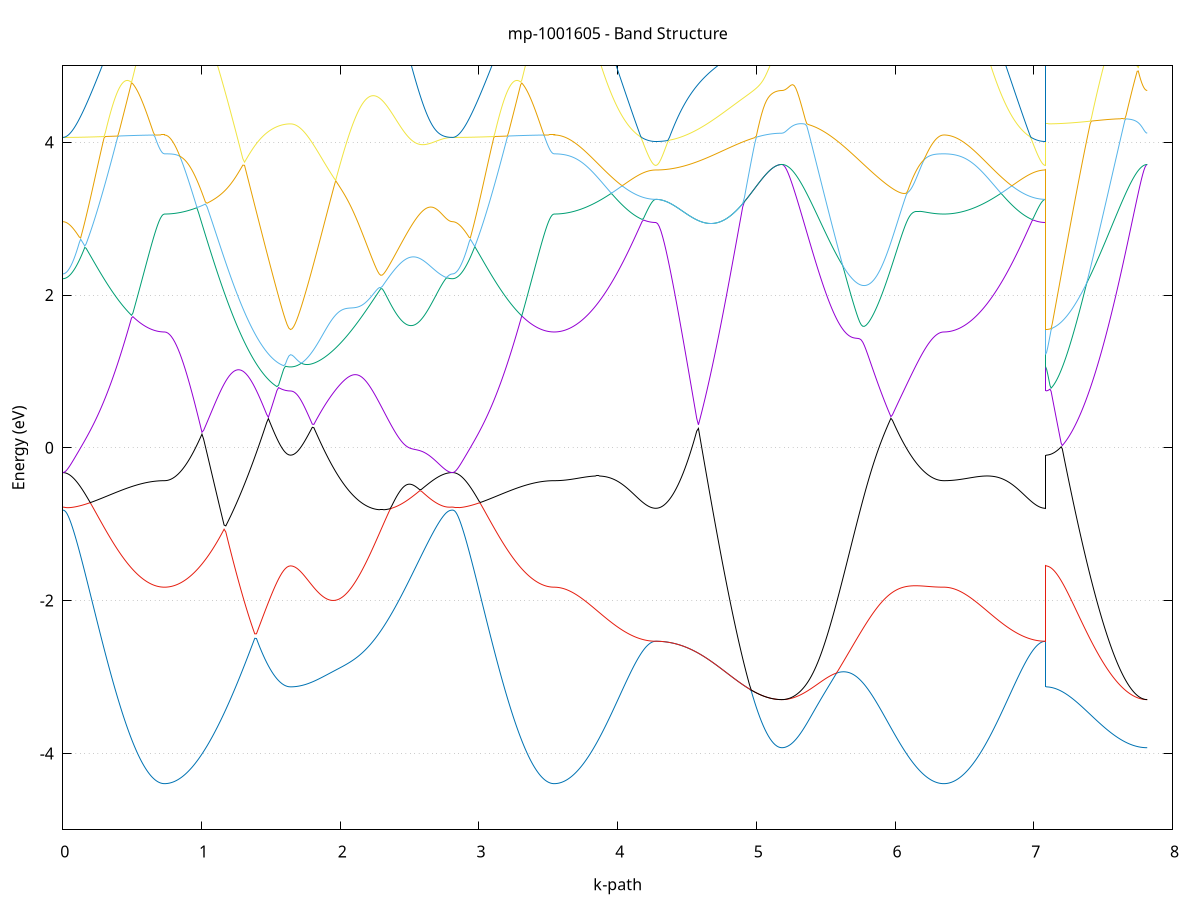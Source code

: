 set title 'mp-1001605 - Band Structure'
set xlabel 'k-path'
set ylabel 'Energy (eV)'
set grid y
set yrange [-5:5]
set terminal png size 800,600
set output 'mp-1001605_bands_gnuplot.png'
plot '-' using 1:2 with lines notitle, '-' using 1:2 with lines notitle, '-' using 1:2 with lines notitle, '-' using 1:2 with lines notitle, '-' using 1:2 with lines notitle, '-' using 1:2 with lines notitle, '-' using 1:2 with lines notitle, '-' using 1:2 with lines notitle, '-' using 1:2 with lines notitle, '-' using 1:2 with lines notitle, '-' using 1:2 with lines notitle, '-' using 1:2 with lines notitle, '-' using 1:2 with lines notitle, '-' using 1:2 with lines notitle, '-' using 1:2 with lines notitle, '-' using 1:2 with lines notitle
0.000000 -36.495151
0.009907 -36.495151
0.019814 -36.495151
0.029721 -36.495151
0.039628 -36.495151
0.049535 -36.495051
0.059443 -36.495051
0.069350 -36.494951
0.079257 -36.494951
0.089164 -36.494851
0.099071 -36.494751
0.108978 -36.494751
0.118885 -36.494651
0.128792 -36.494551
0.138699 -36.494451
0.148606 -36.494351
0.158514 -36.494251
0.168421 -36.494151
0.178328 -36.493951
0.188235 -36.493851
0.198142 -36.493751
0.208049 -36.493551
0.217956 -36.493451
0.227863 -36.493351
0.237770 -36.493151
0.247677 -36.492951
0.257584 -36.492851
0.267492 -36.492651
0.277399 -36.492551
0.287306 -36.492351
0.297213 -36.492151
0.307120 -36.492051
0.317027 -36.491851
0.326934 -36.491651
0.336841 -36.491451
0.346748 -36.491251
0.356655 -36.491151
0.366563 -36.490951
0.376470 -36.490751
0.386377 -36.490551
0.396284 -36.490351
0.406191 -36.490251
0.416098 -36.490051
0.426005 -36.489851
0.435912 -36.489651
0.445819 -36.489551
0.455726 -36.489351
0.465633 -36.489151
0.475541 -36.489051
0.485448 -36.488851
0.495355 -36.488751
0.505262 -36.488551
0.515169 -36.488451
0.525076 -36.488251
0.534983 -36.488151
0.544890 -36.488051
0.554797 -36.487851
0.564704 -36.487751
0.574612 -36.487651
0.584519 -36.487551
0.594426 -36.487451
0.604333 -36.487351
0.614240 -36.487251
0.624147 -36.487151
0.634054 -36.487051
0.643961 -36.487051
0.653868 -36.486951
0.663775 -36.486851
0.673682 -36.486851
0.683590 -36.486751
0.693497 -36.486751
0.703404 -36.486751
0.713311 -36.486751
0.723218 -36.486751
0.733125 -36.486651
0.733125 -36.486651
0.745403 -36.486651
0.757682 -36.486551
0.769960 -36.486251
0.782239 -36.485951
0.794517 -36.485551
0.806796 -36.485151
0.819074 -36.484551
0.831352 -36.483851
0.843631 -36.483151
0.855909 -36.482351
0.868188 -36.481451
0.880466 -36.480451
0.892744 -36.479351
0.905023 -36.478251
0.917301 -36.477051
0.929580 -36.475751
0.941858 -36.474351
0.954137 -36.472951
0.966415 -36.471451
0.978693 -36.469951
0.990972 -36.468251
1.003250 -36.466651
1.015529 -36.464951
1.027807 -36.463151
1.040086 -36.461351
1.052364 -36.459451
1.064642 -36.457551
1.076921 -36.455551
1.089199 -36.453651
1.101478 -36.451551
1.113756 -36.449551
1.126034 -36.447451
1.138313 -36.445451
1.150591 -36.443351
1.162870 -36.441151
1.175148 -36.439051
1.187427 -36.436951
1.199705 -36.434851
1.211983 -36.432651
1.224262 -36.430551
1.236540 -36.428451
1.248819 -36.426351
1.261097 -36.424251
1.273375 -36.422251
1.285654 -36.420151
1.297932 -36.418151
1.310211 -36.416251
1.322489 -36.414251
1.334768 -36.412351
1.347046 -36.410551
1.359324 -36.408751
1.371603 -36.406951
1.383881 -36.405251
1.396160 -36.403651
1.408438 -36.402051
1.420716 -36.400551
1.432995 -36.399051
1.445273 -36.397651
1.457552 -36.396351
1.469830 -36.395051
1.482109 -36.393951
1.494387 -36.392851
1.506665 -36.391851
1.518944 -36.390851
1.531222 -36.390051
1.543501 -36.389251
1.555779 -36.388551
1.568057 -36.387951
1.580336 -36.387451
1.592614 -36.387051
1.604893 -36.386751
1.617171 -36.386551
1.629450 -36.386351
1.641728 -36.386351
1.641728 -36.386351
1.652954 -36.386351
1.664180 -36.386451
1.675406 -36.386551
1.686631 -36.386751
1.697857 -36.386951
1.709083 -36.387251
1.720309 -36.387551
1.731535 -36.387951
1.742761 -36.388351
1.753987 -36.388851
1.765212 -36.389351
1.776438 -36.389951
1.787664 -36.390551
1.798890 -36.391151
1.810116 -36.391851
1.821342 -36.392651
1.832568 -36.393451
1.843793 -36.394251
1.855019 -36.395151
1.866245 -36.396051
1.877471 -36.397051
1.888697 -36.398051
1.899923 -36.399051
1.911149 -36.400151
1.922374 -36.401251
1.933600 -36.402451
1.944826 -36.403651
1.956052 -36.404851
1.967278 -36.406051
1.978504 -36.407351
1.989730 -36.408651
2.000955 -36.410051
2.012181 -36.411451
2.023407 -36.412851
2.034633 -36.414251
2.045859 -36.415651
2.057085 -36.417151
2.068311 -36.418651
2.079537 -36.420151
2.090762 -36.421751
2.101988 -36.423251
2.113214 -36.424851
2.124440 -36.426451
2.135666 -36.427951
2.146892 -36.429651
2.158118 -36.431251
2.169343 -36.432851
2.180569 -36.434451
2.191795 -36.436151
2.203021 -36.437751
2.214247 -36.439351
2.225473 -36.441051
2.236699 -36.442651
2.247924 -36.444351
2.259150 -36.445951
2.270376 -36.447551
2.281602 -36.449251
2.292828 -36.450851
2.304054 -36.452451
2.315280 -36.454051
2.326505 -36.455651
2.337731 -36.457151
2.348957 -36.458751
2.360183 -36.460251
2.371409 -36.461851
2.382635 -36.463351
2.393861 -36.464751
2.405086 -36.466251
2.416312 -36.467651
2.427538 -36.469151
2.438764 -36.470451
2.449990 -36.471851
2.461216 -36.473151
2.472442 -36.474451
2.483667 -36.475751
2.494893 -36.476951
2.506119 -36.478151
2.517345 -36.479351
2.528571 -36.480451
2.539797 -36.481551
2.551023 -36.482651
2.562248 -36.483651
2.573474 -36.484651
2.584700 -36.485651
2.595926 -36.486551
2.607152 -36.487351
2.618378 -36.488251
2.629604 -36.488951
2.640830 -36.489751
2.652055 -36.490451
2.663281 -36.491051
2.674507 -36.491651
2.685733 -36.492251
2.696959 -36.492751
2.708185 -36.493151
2.719411 -36.493551
2.730636 -36.493951
2.741862 -36.494251
2.753088 -36.494551
2.764314 -36.494751
2.775540 -36.494951
2.786766 -36.495051
2.797992 -36.495151
2.809217 -36.495151
2.809217 -36.495151
2.817274 -36.495151
2.825330 -36.495151
2.833386 -36.495151
2.841443 -36.495151
2.849499 -36.495051
2.857555 -36.495051
2.865612 -36.495051
2.873668 -36.495051
2.881724 -36.494951
2.889781 -36.494951
2.897837 -36.494851
2.905893 -36.494851
2.913950 -36.494751
2.922006 -36.494651
2.930062 -36.494651
2.938119 -36.494551
2.946175 -36.494451
2.954231 -36.494351
2.962287 -36.494251
2.970344 -36.494151
2.978400 -36.494051
2.986456 -36.494051
2.994513 -36.493851
3.002569 -36.493751
3.010625 -36.493651
3.018682 -36.493551
3.026738 -36.493451
3.034794 -36.493351
3.042851 -36.493251
3.050907 -36.493051
3.058963 -36.492951
3.067020 -36.492851
3.075076 -36.492751
3.083132 -36.492551
3.091189 -36.492451
3.099245 -36.492251
3.107301 -36.492151
3.115358 -36.492051
3.123414 -36.491851
3.131470 -36.491751
3.139527 -36.491551
3.147583 -36.491451
3.155639 -36.491251
3.163695 -36.491151
3.171752 -36.491051
3.179808 -36.490851
3.187864 -36.490751
3.195921 -36.490551
3.203977 -36.490451
3.212033 -36.490251
3.220090 -36.490151
3.228146 -36.489951
3.236202 -36.489851
3.244259 -36.489751
3.252315 -36.489551
3.260371 -36.489451
3.268428 -36.489251
3.276484 -36.489151
3.284540 -36.489051
3.292597 -36.488951
3.300653 -36.488751
3.308709 -36.488651
3.316766 -36.488551
3.324822 -36.488451
3.332878 -36.488251
3.340934 -36.488151
3.348991 -36.488051
3.357047 -36.487951
3.365103 -36.487851
3.373160 -36.487751
3.381216 -36.487651
3.389272 -36.487551
3.397329 -36.487451
3.405385 -36.487451
3.413441 -36.487351
3.421498 -36.487251
3.429554 -36.487151
3.437610 -36.487151
3.445667 -36.487051
3.453723 -36.487051
3.461779 -36.486951
3.469836 -36.486951
3.477892 -36.486851
3.485948 -36.486851
3.494005 -36.486751
3.502061 -36.486751
3.510117 -36.486751
3.518174 -36.486751
3.526230 -36.486751
3.534286 -36.486751
3.542342 -36.486651
3.542342 -36.486651
3.552250 -36.486651
3.562157 -36.486651
3.572064 -36.486651
3.581971 -36.486651
3.591878 -36.486651
3.601785 -36.486551
3.611692 -36.486551
3.621599 -36.486451
3.631506 -36.486351
3.641413 -36.486351
3.651321 -36.486251
3.661228 -36.486151
3.671135 -36.486051
3.681042 -36.485951
3.690949 -36.485851
3.700856 -36.485751
3.710763 -36.485651
3.720670 -36.485451
3.730577 -36.485351
3.740484 -36.485251
3.750391 -36.485051
3.760299 -36.484951
3.770206 -36.484751
3.780113 -36.484651
3.790020 -36.484451
3.799927 -36.484351
3.809834 -36.484151
3.819741 -36.483951
3.829648 -36.483851
3.839555 -36.483651
3.849462 -36.483451
3.859370 -36.483251
3.869277 -36.483051
3.879184 -36.482951
3.889091 -36.482751
3.898998 -36.482551
3.908905 -36.482351
3.918812 -36.482151
3.928719 -36.481951
3.938626 -36.481851
3.948533 -36.481651
3.958440 -36.481451
3.968348 -36.481251
3.978255 -36.481051
3.988162 -36.480951
3.998069 -36.480751
4.007976 -36.480551
4.017883 -36.480451
4.027790 -36.480251
4.037697 -36.480051
4.047604 -36.479951
4.057511 -36.479751
4.067419 -36.479651
4.077326 -36.479451
4.087233 -36.479351
4.097140 -36.479251
4.107047 -36.479151
4.116954 -36.478951
4.126861 -36.478851
4.136768 -36.478751
4.146675 -36.478651
4.156582 -36.478551
4.166489 -36.478451
4.176397 -36.478451
4.186304 -36.478351
4.196211 -36.478251
4.206118 -36.478251
4.216025 -36.478151
4.225932 -36.478151
4.235839 -36.478051
4.245746 -36.478051
4.255653 -36.478051
4.265560 -36.478051
4.275468 -36.478051
4.275468 -36.478051
4.287746 -36.477951
4.300024 -36.477851
4.312303 -36.477651
4.324581 -36.477351
4.336860 -36.476951
4.349138 -36.476451
4.361416 -36.475951
4.373695 -36.475251
4.385973 -36.474551
4.398252 -36.473751
4.410530 -36.472851
4.422809 -36.471851
4.435087 -36.470851
4.447365 -36.469751
4.459644 -36.468551
4.471922 -36.467251
4.484201 -36.465951
4.496479 -36.464551
4.508757 -36.463051
4.521036 -36.461551
4.533314 -36.459951
4.545593 -36.458351
4.557871 -36.456651
4.570150 -36.454951
4.582428 -36.453151
4.594706 -36.451351
4.606985 -36.449451
4.619263 -36.447551
4.631542 -36.445551
4.643820 -36.443651
4.656098 -36.441651
4.668377 -36.439651
4.680655 -36.437551
4.692934 -36.435551
4.705212 -36.433451
4.717491 -36.431351
4.729769 -36.429251
4.742047 -36.427151
4.754326 -36.425051
4.766604 -36.423051
4.778883 -36.420951
4.791161 -36.418851
4.803439 -36.416851
4.815718 -36.414851
4.827996 -36.412851
4.840275 -36.410851
4.852553 -36.408951
4.864832 -36.407051
4.877110 -36.405251
4.889388 -36.403351
4.901667 -36.401651
4.913945 -36.399951
4.926224 -36.398251
4.938502 -36.396651
4.950780 -36.395051
4.963059 -36.393551
4.975337 -36.392151
4.987616 -36.390751
4.999894 -36.389451
5.012173 -36.388251
5.024451 -36.387151
5.036729 -36.386051
5.049008 -36.385051
5.061286 -36.384151
5.073565 -36.383351
5.085843 -36.382551
5.098121 -36.381951
5.110400 -36.381351
5.122678 -36.380851
5.134957 -36.380451
5.147235 -36.380151
5.159514 -36.379951
5.171792 -36.379751
5.184070 -36.379751
5.184070 -36.379751
5.195296 -36.379751
5.206522 -36.379851
5.217748 -36.379951
5.228974 -36.380151
5.240200 -36.380351
5.251426 -36.380551
5.262651 -36.380951
5.273877 -36.381251
5.285103 -36.381651
5.296329 -36.382151
5.307555 -36.382651
5.318781 -36.383151
5.330007 -36.383751
5.341232 -36.384451
5.352458 -36.385051
5.363684 -36.385851
5.374910 -36.386551
5.386136 -36.387451
5.397362 -36.388251
5.408588 -36.389151
5.419813 -36.390051
5.431039 -36.391051
5.442265 -36.392051
5.453491 -36.393151
5.464717 -36.394251
5.475943 -36.395351
5.487169 -36.396451
5.498394 -36.397651
5.509620 -36.398951
5.520846 -36.400151
5.532072 -36.401451
5.543298 -36.402751
5.554524 -36.404051
5.565750 -36.405451
5.576976 -36.406851
5.588201 -36.408251
5.599427 -36.409751
5.610653 -36.411151
5.621879 -36.412651
5.633105 -36.414151
5.644331 -36.415651
5.655557 -36.417251
5.666782 -36.418751
5.678008 -36.420351
5.689234 -36.421851
5.700460 -36.423451
5.711686 -36.425051
5.722912 -36.426651
5.734138 -36.428251
5.745363 -36.429851
5.756589 -36.431451
5.767815 -36.433151
5.779041 -36.434751
5.790267 -36.436351
5.801493 -36.437951
5.812719 -36.439551
5.823944 -36.441151
5.835170 -36.442751
5.846396 -36.444351
5.857622 -36.445951
5.868848 -36.447451
5.880074 -36.449051
5.891300 -36.450551
5.902525 -36.452051
5.913751 -36.453551
5.924977 -36.455051
5.936203 -36.456551
5.947429 -36.457951
5.958655 -36.459451
5.969881 -36.460851
5.981106 -36.462151
5.992332 -36.463551
6.003558 -36.464851
6.014784 -36.466151
6.026010 -36.467351
6.037236 -36.468651
6.048462 -36.469851
6.059688 -36.470951
6.070913 -36.472151
6.082139 -36.473251
6.093365 -36.474251
6.104591 -36.475251
6.115817 -36.476251
6.127043 -36.477151
6.138269 -36.478051
6.149494 -36.478951
6.160720 -36.479751
6.171946 -36.480551
6.183172 -36.481251
6.194398 -36.481951
6.205624 -36.482651
6.216850 -36.483251
6.228075 -36.483751
6.239301 -36.484251
6.250527 -36.484751
6.261753 -36.485151
6.272979 -36.485551
6.284205 -36.485851
6.295431 -36.486051
6.306656 -36.486351
6.317882 -36.486451
6.329108 -36.486651
6.340334 -36.486651
6.351560 -36.486651
6.351560 -36.486651
6.359616 -36.486651
6.367673 -36.486651
6.375729 -36.486651
6.383785 -36.486651
6.391841 -36.486651
6.399898 -36.486651
6.407954 -36.486551
6.416010 -36.486551
6.424067 -36.486451
6.432123 -36.486451
6.440179 -36.486351
6.448236 -36.486351
6.456292 -36.486251
6.464348 -36.486251
6.472405 -36.486151
6.480461 -36.486051
6.488517 -36.485951
6.496574 -36.485851
6.504630 -36.485851
6.512686 -36.485751
6.520743 -36.485651
6.528799 -36.485551
6.536855 -36.485451
6.544912 -36.485251
6.552968 -36.485151
6.561024 -36.485051
6.569080 -36.484951
6.577137 -36.484851
6.585193 -36.484751
6.593249 -36.484551
6.601306 -36.484451
6.609362 -36.484351
6.617418 -36.484151
6.625475 -36.484051
6.633531 -36.483951
6.641587 -36.483751
6.649644 -36.483651
6.657700 -36.483451
6.665756 -36.483351
6.673813 -36.483151
6.681869 -36.483051
6.689925 -36.482851
6.697982 -36.482751
6.706038 -36.482551
6.714094 -36.482451
6.722151 -36.482251
6.730207 -36.482151
6.738263 -36.481951
6.746320 -36.481851
6.754376 -36.481651
6.762432 -36.481551
6.770488 -36.481451
6.778545 -36.481251
6.786601 -36.481151
6.794657 -36.480951
6.802714 -36.480851
6.810770 -36.480651
6.818826 -36.480551
6.826883 -36.480451
6.834939 -36.480251
6.842995 -36.480151
6.851052 -36.480051
6.859108 -36.479951
6.867164 -36.479751
6.875221 -36.479651
6.883277 -36.479551
6.891333 -36.479451
6.899390 -36.479351
6.907446 -36.479251
6.915502 -36.479151
6.923559 -36.479051
6.931615 -36.478951
6.939671 -36.478851
6.947728 -36.478751
6.955784 -36.478651
6.963840 -36.478551
6.971896 -36.478551
6.979953 -36.478451
6.988009 -36.478351
6.996065 -36.478351
7.004122 -36.478251
7.012178 -36.478251
7.020234 -36.478151
7.028291 -36.478151
7.036347 -36.478151
7.044403 -36.478051
7.052460 -36.478051
7.060516 -36.478051
7.068572 -36.478051
7.076629 -36.478051
7.084685 -36.478051
7.084685 -36.386351
7.092741 -36.386351
7.100798 -36.386351
7.108854 -36.386351
7.116910 -36.386351
7.124967 -36.386351
7.133023 -36.386251
7.141079 -36.386251
7.149135 -36.386251
7.157192 -36.386151
7.165248 -36.386151
7.173304 -36.386151
7.181361 -36.386051
7.189417 -36.386051
7.197473 -36.385951
7.205530 -36.385951
7.213586 -36.385851
7.221642 -36.385751
7.229699 -36.385751
7.237755 -36.385651
7.245811 -36.385551
7.253868 -36.385551
7.261924 -36.385451
7.269980 -36.385351
7.278037 -36.385251
7.286093 -36.385151
7.294149 -36.385151
7.302206 -36.385051
7.310262 -36.384951
7.318318 -36.384851
7.326375 -36.384751
7.334431 -36.384651
7.342487 -36.384551
7.350543 -36.384451
7.358600 -36.384351
7.366656 -36.384251
7.374712 -36.384151
7.382769 -36.383951
7.390825 -36.383851
7.398881 -36.383751
7.406938 -36.383651
7.414994 -36.383551
7.423050 -36.383451
7.431107 -36.383351
7.439163 -36.383251
7.447219 -36.383051
7.455276 -36.382951
7.463332 -36.382851
7.471388 -36.382751
7.479445 -36.382651
7.487501 -36.382551
7.495557 -36.382451
7.503614 -36.382351
7.511670 -36.382151
7.519726 -36.382051
7.527782 -36.381951
7.535839 -36.381851
7.543895 -36.381751
7.551951 -36.381651
7.560008 -36.381551
7.568064 -36.381451
7.576120 -36.381351
7.584177 -36.381251
7.592233 -36.381151
7.600289 -36.381051
7.608346 -36.380951
7.616402 -36.380851
7.624458 -36.380751
7.632515 -36.380751
7.640571 -36.380651
7.648627 -36.380551
7.656684 -36.380451
7.664740 -36.380451
7.672796 -36.380351
7.680853 -36.380251
7.688909 -36.380251
7.696965 -36.380151
7.705022 -36.380151
7.713078 -36.380051
7.721134 -36.380051
7.729190 -36.379951
7.737247 -36.379951
7.745303 -36.379851
7.753359 -36.379851
7.761416 -36.379851
7.769472 -36.379751
7.777528 -36.379751
7.785585 -36.379751
7.793641 -36.379751
7.801697 -36.379751
7.809754 -36.379751
7.817810 -36.379751
e
0.000000 -18.573051
0.009907 -18.573151
0.019814 -18.573451
0.029721 -18.574051
0.039628 -18.574851
0.049535 -18.575851
0.059443 -18.577051
0.069350 -18.578451
0.079257 -18.580151
0.089164 -18.581951
0.099071 -18.584051
0.108978 -18.586251
0.118885 -18.588751
0.128792 -18.591351
0.138699 -18.594251
0.148606 -18.597251
0.158514 -18.600451
0.168421 -18.603751
0.178328 -18.607351
0.188235 -18.610951
0.198142 -18.614751
0.208049 -18.618751
0.217956 -18.622851
0.227863 -18.627051
0.237770 -18.631351
0.247677 -18.635851
0.257584 -18.640351
0.267492 -18.644951
0.277399 -18.649651
0.287306 -18.654451
0.297213 -18.659251
0.307120 -18.664151
0.317027 -18.669051
0.326934 -18.674051
0.336841 -18.679051
0.346748 -18.684051
0.356655 -18.689051
0.366563 -18.694051
0.376470 -18.699051
0.386377 -18.704051
0.396284 -18.708951
0.406191 -18.713851
0.416098 -18.718751
0.426005 -18.723551
0.435912 -18.728351
0.445819 -18.733051
0.455726 -18.737651
0.465633 -18.742151
0.475541 -18.746551
0.485448 -18.750951
0.495355 -18.755151
0.505262 -18.759251
0.515169 -18.763151
0.525076 -18.767051
0.534983 -18.770751
0.544890 -18.774351
0.554797 -18.777751
0.564704 -18.781051
0.574612 -18.784151
0.584519 -18.787051
0.594426 -18.789851
0.604333 -18.792451
0.614240 -18.794851
0.624147 -18.797151
0.634054 -18.799251
0.643961 -18.801051
0.653868 -18.802751
0.663775 -18.804251
0.673682 -18.805551
0.683590 -18.806651
0.693497 -18.807651
0.703404 -18.808351
0.713311 -18.808851
0.723218 -18.809151
0.733125 -18.809251
0.733125 -18.809251
0.745403 -18.809151
0.757682 -18.808851
0.769960 -18.808451
0.782239 -18.807851
0.794517 -18.807051
0.806796 -18.806051
0.819074 -18.804851
0.831352 -18.803551
0.843631 -18.802051
0.855909 -18.800451
0.868188 -18.798551
0.880466 -18.796651
0.892744 -18.794451
0.905023 -18.792151
0.917301 -18.789751
0.929580 -18.787151
0.941858 -18.784451
0.954137 -18.781551
0.966415 -18.778551
0.978693 -18.775451
0.990972 -18.772151
1.003250 -18.768851
1.015529 -18.765351
1.027807 -18.761751
1.040086 -18.758051
1.052364 -18.754251
1.064642 -18.750451
1.076921 -18.746451
1.089199 -18.742451
1.101478 -18.738351
1.113756 -18.734251
1.126034 -18.730051
1.138313 -18.725851
1.150591 -18.721551
1.162870 -18.717251
1.175148 -18.712951
1.187427 -18.708551
1.199705 -18.704251
1.211983 -18.699951
1.224262 -18.695551
1.236540 -18.691251
1.248819 -18.686951
1.261097 -18.682751
1.273375 -18.678551
1.285654 -18.674351
1.297932 -18.673151
1.310211 -18.692551
1.322489 -18.711651
1.334768 -18.730251
1.347046 -18.748251
1.359324 -18.765851
1.371603 -18.782851
1.383881 -18.799251
1.396160 -18.815051
1.408438 -18.830251
1.420716 -18.844851
1.432995 -18.858651
1.445273 -18.871851
1.457552 -18.884351
1.469830 -18.896151
1.482109 -18.907151
1.494387 -18.917351
1.506665 -18.926851
1.518944 -18.935651
1.531222 -18.943551
1.543501 -18.950651
1.555779 -18.956951
1.568057 -18.962451
1.580336 -18.967051
1.592614 -18.970851
1.604893 -18.973851
1.617171 -18.975951
1.629450 -18.977251
1.641728 -18.977651
1.641728 -18.977651
1.652954 -18.977451
1.664180 -18.976851
1.675406 -18.975851
1.686631 -18.974451
1.697857 -18.972551
1.709083 -18.970351
1.720309 -18.967751
1.731535 -18.964651
1.742761 -18.961251
1.753987 -18.957451
1.765212 -18.953151
1.776438 -18.948551
1.787664 -18.943551
1.798890 -18.938151
1.810116 -18.932351
1.821342 -18.926251
1.832568 -18.919651
1.843793 -18.912751
1.855019 -18.905551
1.866245 -18.897851
1.877471 -18.889951
1.888697 -18.881551
1.899923 -18.872851
1.911149 -18.863851
1.922374 -18.854551
1.933600 -18.844851
1.944826 -18.834851
1.956052 -18.824551
1.967278 -18.813951
1.978504 -18.803051
1.989730 -18.791851
2.000955 -18.780351
2.012181 -18.768651
2.023407 -18.756651
2.034633 -18.744351
2.045859 -18.731951
2.057085 -18.719251
2.068311 -18.706451
2.079537 -18.693451
2.090762 -18.680451
2.101988 -18.667451
2.113214 -18.654651
2.124440 -18.642551
2.135666 -18.631951
2.146892 -18.624051
2.158118 -18.619351
2.169343 -18.616551
2.180569 -18.614851
2.191795 -18.613651
2.203021 -18.612651
2.214247 -18.611851
2.225473 -18.611051
2.236699 -18.610251
2.247924 -18.609551
2.259150 -18.608851
2.270376 -18.608051
2.281602 -18.607351
2.292828 -18.606551
2.304054 -18.605751
2.315280 -18.604951
2.326505 -18.604151
2.337731 -18.603251
2.348957 -18.602451
2.360183 -18.601551
2.371409 -18.600651
2.382635 -18.599751
2.393861 -18.598751
2.405086 -18.597851
2.416312 -18.596851
2.427538 -18.595851
2.438764 -18.594851
2.449990 -18.593951
2.461216 -18.592951
2.472442 -18.591951
2.483667 -18.590951
2.494893 -18.589951
2.506119 -18.588951
2.517345 -18.588051
2.528571 -18.587051
2.539797 -18.586051
2.551023 -18.585151
2.562248 -18.584251
2.573474 -18.583351
2.584700 -18.582451
2.595926 -18.581651
2.607152 -18.580851
2.618378 -18.580051
2.629604 -18.579251
2.640830 -18.578551
2.652055 -18.577851
2.663281 -18.577251
2.674507 -18.576651
2.685733 -18.576051
2.696959 -18.575551
2.708185 -18.575051
2.719411 -18.574651
2.730636 -18.574251
2.741862 -18.573951
2.753088 -18.573651
2.764314 -18.573451
2.775540 -18.573251
2.786766 -18.573151
2.797992 -18.573051
2.809217 -18.573051
2.809217 -18.573051
2.817274 -18.573051
2.825330 -18.573351
2.833386 -18.573651
2.841443 -18.574251
2.849499 -18.574851
2.857555 -18.575651
2.865612 -18.576651
2.873668 -18.577751
2.881724 -18.578951
2.889781 -18.580351
2.897837 -18.581851
2.905893 -18.583551
2.913950 -18.585251
2.922006 -18.587251
2.930062 -18.589251
2.938119 -18.591451
2.946175 -18.593751
2.954231 -18.596151
2.962287 -18.598651
2.970344 -18.601351
2.978400 -18.604051
2.986456 -18.606951
2.994513 -18.609851
3.002569 -18.612951
3.010625 -18.616051
3.018682 -18.619351
3.026738 -18.622651
3.034794 -18.626051
3.042851 -18.629551
3.050907 -18.633151
3.058963 -18.636751
3.067020 -18.640451
3.075076 -18.644151
3.083132 -18.647951
3.091189 -18.651851
3.099245 -18.655751
3.107301 -18.659651
3.115358 -18.663651
3.123414 -18.667651
3.131470 -18.671651
3.139527 -18.675751
3.147583 -18.679751
3.155639 -18.683851
3.163695 -18.687951
3.171752 -18.692051
3.179808 -18.696051
3.187864 -18.700151
3.195921 -18.704151
3.203977 -18.708251
3.212033 -18.712251
3.220090 -18.716251
3.228146 -18.720151
3.236202 -18.724051
3.244259 -18.727951
3.252315 -18.731751
3.260371 -18.735551
3.268428 -18.739251
3.276484 -18.742851
3.284540 -18.746451
3.292597 -18.750051
3.300653 -18.753451
3.308709 -18.756851
3.316766 -18.760151
3.324822 -18.763351
3.332878 -18.766451
3.340934 -18.769551
3.348991 -18.772451
3.357047 -18.775351
3.365103 -18.778151
3.373160 -18.780751
3.381216 -18.783351
3.389272 -18.785751
3.397329 -18.788151
3.405385 -18.790351
3.413441 -18.792451
3.421498 -18.794451
3.429554 -18.796351
3.437610 -18.798051
3.445667 -18.799651
3.453723 -18.801151
3.461779 -18.802551
3.469836 -18.803851
3.477892 -18.804951
3.485948 -18.805951
3.494005 -18.806851
3.502061 -18.807551
3.510117 -18.808151
3.518174 -18.808651
3.526230 -18.808951
3.534286 -18.809151
3.542342 -18.809251
3.542342 -18.809251
3.552250 -18.809151
3.562157 -18.809051
3.572064 -18.808951
3.581971 -18.808651
3.591878 -18.808351
3.601785 -18.808051
3.611692 -18.807551
3.621599 -18.807051
3.631506 -18.806551
3.641413 -18.805951
3.651321 -18.805251
3.661228 -18.804451
3.671135 -18.803651
3.681042 -18.802851
3.690949 -18.801951
3.700856 -18.800951
3.710763 -18.799951
3.720670 -18.798851
3.730577 -18.797751
3.740484 -18.796551
3.750391 -18.795351
3.760299 -18.794051
3.770206 -18.792751
3.780113 -18.791451
3.790020 -18.790051
3.799927 -18.788651
3.809834 -18.787151
3.819741 -18.785751
3.829648 -18.784251
3.839555 -18.782751
3.849462 -18.781151
3.859370 -18.779551
3.869277 -18.778051
3.879184 -18.776451
3.889091 -18.774851
3.898998 -18.773251
3.908905 -18.771651
3.918812 -18.769951
3.928719 -18.768351
3.938626 -18.766751
3.948533 -18.765151
3.958440 -18.763551
3.968348 -18.762051
3.978255 -18.760451
3.988162 -18.758851
3.998069 -18.757351
4.007976 -18.755851
4.017883 -18.754451
4.027790 -18.752951
4.037697 -18.751551
4.047604 -18.750151
4.057511 -18.748851
4.067419 -18.747551
4.077326 -18.746351
4.087233 -18.745151
4.097140 -18.743951
4.107047 -18.742851
4.116954 -18.741751
4.126861 -18.740751
4.136768 -18.739851
4.146675 -18.738951
4.156582 -18.738151
4.166489 -18.737351
4.176397 -18.736651
4.186304 -18.735951
4.196211 -18.735451
4.206118 -18.734851
4.216025 -18.734451
4.225932 -18.734051
4.235839 -18.733751
4.245746 -18.733551
4.255653 -18.733351
4.265560 -18.733251
4.275468 -18.733151
4.275468 -18.733151
4.287746 -18.733151
4.300024 -18.732851
4.312303 -18.732551
4.324581 -18.732051
4.336860 -18.731351
4.349138 -18.730551
4.361416 -18.729651
4.373695 -18.728551
4.385973 -18.727351
4.398252 -18.725951
4.410530 -18.724451
4.422809 -18.722851
4.435087 -18.721151
4.447365 -18.719251
4.459644 -18.717251
4.471922 -18.715151
4.484201 -18.712851
4.496479 -18.710551
4.508757 -18.708051
4.521036 -18.705551
4.533314 -18.702851
4.545593 -18.700051
4.557871 -18.697251
4.570150 -18.694351
4.582428 -18.691251
4.594706 -18.688151
4.606985 -18.685051
4.619263 -18.681851
4.631542 -18.678551
4.643820 -18.675151
4.656098 -18.671851
4.668377 -18.668351
4.680655 -18.664951
4.692934 -18.661451
4.705212 -18.657951
4.717491 -18.654351
4.729769 -18.650851
4.742047 -18.647251
4.754326 -18.643751
4.766604 -18.640251
4.778883 -18.636651
4.791161 -18.633151
4.803439 -18.629751
4.815718 -18.626251
4.827996 -18.622851
4.840275 -18.641651
4.852553 -18.660651
4.864832 -18.679151
4.877110 -18.697251
4.889388 -18.714851
4.901667 -18.731851
4.913945 -18.748451
4.926224 -18.764451
4.938502 -18.779851
4.950780 -18.794651
4.963059 -18.808751
4.975337 -18.822251
4.987616 -18.835151
4.999894 -18.847351
5.012173 -18.858751
5.024451 -18.869451
5.036729 -18.879551
5.049008 -18.888751
5.061286 -18.897251
5.073565 -18.904951
5.085843 -18.911951
5.098121 -18.918051
5.110400 -18.923351
5.122678 -18.927951
5.134957 -18.931651
5.147235 -18.934551
5.159514 -18.936551
5.171792 -18.937851
5.184070 -18.938251
5.184070 -18.938251
5.195296 -18.938051
5.206522 -18.937451
5.217748 -18.936451
5.228974 -18.935051
5.240200 -18.933251
5.251426 -18.931051
5.262651 -18.928451
5.273877 -18.925451
5.285103 -18.922051
5.296329 -18.918251
5.307555 -18.914051
5.318781 -18.909551
5.330007 -18.904551
5.341232 -18.899251
5.352458 -18.893551
5.363684 -18.887451
5.374910 -18.881051
5.386136 -18.874251
5.397362 -18.867051
5.408588 -18.859551
5.419813 -18.851651
5.431039 -18.843451
5.442265 -18.834851
5.453491 -18.825951
5.464717 -18.816751
5.475943 -18.807151
5.487169 -18.797251
5.498394 -18.787151
5.509620 -18.776651
5.520846 -18.765851
5.532072 -18.754751
5.543298 -18.743451
5.554524 -18.731851
5.565750 -18.719951
5.576976 -18.707851
5.588201 -18.695551
5.599427 -18.682951
5.610653 -18.670151
5.621879 -18.657251
5.633105 -18.644151
5.644331 -18.640951
5.655557 -18.644351
5.666782 -18.647751
5.678008 -18.651151
5.689234 -18.654651
5.700460 -18.658151
5.711686 -18.661751
5.722912 -18.665351
5.734138 -18.668951
5.745363 -18.672551
5.756589 -18.676251
5.767815 -18.679951
5.779041 -18.683651
5.790267 -18.687351
5.801493 -18.691051
5.812719 -18.694751
5.823944 -18.698451
5.835170 -18.702151
5.846396 -18.705851
5.857622 -18.709551
5.868848 -18.713251
5.880074 -18.716851
5.891300 -18.720451
5.902525 -18.724151
5.913751 -18.727651
5.924977 -18.731251
5.936203 -18.734751
5.947429 -18.738251
5.958655 -18.741651
5.969881 -18.745051
5.981106 -18.748351
5.992332 -18.751651
6.003558 -18.754851
6.014784 -18.757951
6.026010 -18.761051
6.037236 -18.764051
6.048462 -18.767051
6.059688 -18.769851
6.070913 -18.772651
6.082139 -18.775351
6.093365 -18.777951
6.104591 -18.780551
6.115817 -18.782951
6.127043 -18.785351
6.138269 -18.787551
6.149494 -18.789751
6.160720 -18.791751
6.171946 -18.793651
6.183172 -18.795551
6.194398 -18.797251
6.205624 -18.798851
6.216850 -18.800351
6.228075 -18.801751
6.239301 -18.803051
6.250527 -18.804251
6.261753 -18.805251
6.272979 -18.806151
6.284205 -18.806951
6.295431 -18.807651
6.306656 -18.808251
6.317882 -18.808651
6.329108 -18.808951
6.340334 -18.809151
6.351560 -18.809251
6.351560 -18.809251
6.359616 -18.809251
6.367673 -18.809151
6.375729 -18.809051
6.383785 -18.808851
6.391841 -18.808651
6.399898 -18.808451
6.407954 -18.808151
6.416010 -18.807851
6.424067 -18.807451
6.432123 -18.807051
6.440179 -18.806551
6.448236 -18.806051
6.456292 -18.805551
6.464348 -18.804951
6.472405 -18.804351
6.480461 -18.803651
6.488517 -18.802951
6.496574 -18.802251
6.504630 -18.801451
6.512686 -18.800651
6.520743 -18.799851
6.528799 -18.798951
6.536855 -18.798051
6.544912 -18.797151
6.552968 -18.796151
6.561024 -18.795151
6.569080 -18.794151
6.577137 -18.793051
6.585193 -18.791951
6.593249 -18.790851
6.601306 -18.789751
6.609362 -18.788651
6.617418 -18.787451
6.625475 -18.786251
6.633531 -18.785051
6.641587 -18.783851
6.649644 -18.782551
6.657700 -18.781351
6.665756 -18.780051
6.673813 -18.778751
6.681869 -18.777451
6.689925 -18.776151
6.697982 -18.774851
6.706038 -18.773551
6.714094 -18.772251
6.722151 -18.770951
6.730207 -18.769651
6.738263 -18.768351
6.746320 -18.767051
6.754376 -18.765751
6.762432 -18.764451
6.770488 -18.763151
6.778545 -18.761851
6.786601 -18.760551
6.794657 -18.759351
6.802714 -18.758051
6.810770 -18.756851
6.818826 -18.755651
6.826883 -18.754451
6.834939 -18.753251
6.842995 -18.752151
6.851052 -18.750951
6.859108 -18.749851
6.867164 -18.748851
6.875221 -18.747751
6.883277 -18.746751
6.891333 -18.745751
6.899390 -18.744751
6.907446 -18.743851
6.915502 -18.742951
6.923559 -18.742051
6.931615 -18.741251
6.939671 -18.740451
6.947728 -18.739651
6.955784 -18.738951
6.963840 -18.738251
6.971896 -18.737651
6.979953 -18.737051
6.988009 -18.736451
6.996065 -18.735951
7.004122 -18.735451
7.012178 -18.735051
7.020234 -18.734651
7.028291 -18.734351
7.036347 -18.734051
7.044403 -18.733751
7.052460 -18.733551
7.060516 -18.733351
7.068572 -18.733251
7.076629 -18.733251
7.084685 -18.733151
7.084685 -18.977651
7.092741 -18.977651
7.100798 -18.977651
7.108854 -18.977551
7.116910 -18.977451
7.124967 -18.977351
7.133023 -18.977251
7.141079 -18.977051
7.149135 -18.976951
7.157192 -18.976751
7.165248 -18.976551
7.173304 -18.976251
7.181361 -18.976051
7.189417 -18.975751
7.197473 -18.975451
7.205530 -18.975151
7.213586 -18.974751
7.221642 -18.974351
7.229699 -18.974051
7.237755 -18.973651
7.245811 -18.973151
7.253868 -18.972751
7.261924 -18.972251
7.269980 -18.971851
7.278037 -18.971351
7.286093 -18.970851
7.294149 -18.970251
7.302206 -18.969751
7.310262 -18.969251
7.318318 -18.968651
7.326375 -18.968051
7.334431 -18.967451
7.342487 -18.966851
7.350543 -18.966251
7.358600 -18.965651
7.366656 -18.965051
7.374712 -18.964351
7.382769 -18.963751
7.390825 -18.963051
7.398881 -18.962451
7.406938 -18.961751
7.414994 -18.961051
7.423050 -18.960451
7.431107 -18.959751
7.439163 -18.959051
7.447219 -18.958351
7.455276 -18.957751
7.463332 -18.957051
7.471388 -18.956351
7.479445 -18.955651
7.487501 -18.954951
7.495557 -18.954351
7.503614 -18.953651
7.511670 -18.952951
7.519726 -18.952351
7.527782 -18.951651
7.535839 -18.951051
7.543895 -18.950451
7.551951 -18.949751
7.560008 -18.949151
7.568064 -18.948551
7.576120 -18.947951
7.584177 -18.947351
7.592233 -18.946851
7.600289 -18.946251
7.608346 -18.945751
7.616402 -18.945151
7.624458 -18.944651
7.632515 -18.944151
7.640571 -18.943751
7.648627 -18.943251
7.656684 -18.942851
7.664740 -18.942351
7.672796 -18.941951
7.680853 -18.941551
7.688909 -18.941251
7.696965 -18.940851
7.705022 -18.940551
7.713078 -18.940251
7.721134 -18.939951
7.729190 -18.939651
7.737247 -18.939451
7.745303 -18.939251
7.753359 -18.939051
7.761416 -18.938851
7.769472 -18.938651
7.777528 -18.938551
7.785585 -18.938451
7.793641 -18.938351
7.801697 -18.938251
7.809754 -18.938251
7.817810 -18.938251
e
0.000000 -18.573051
0.009907 -18.573051
0.019814 -18.572951
0.029721 -18.572851
0.039628 -18.572751
0.049535 -18.572651
0.059443 -18.572551
0.069350 -18.572351
0.079257 -18.572151
0.089164 -18.571851
0.099071 -18.571651
0.108978 -18.571351
0.118885 -18.571051
0.128792 -18.570651
0.138699 -18.570351
0.148606 -18.569951
0.158514 -18.569551
0.168421 -18.569151
0.178328 -18.568651
0.188235 -18.568151
0.198142 -18.567751
0.208049 -18.567151
0.217956 -18.566651
0.227863 -18.566151
0.237770 -18.565551
0.247677 -18.564951
0.257584 -18.564351
0.267492 -18.563751
0.277399 -18.563151
0.287306 -18.562551
0.297213 -18.561951
0.307120 -18.561251
0.317027 -18.560651
0.326934 -18.559951
0.336841 -18.559351
0.346748 -18.558651
0.356655 -18.557951
0.366563 -18.557351
0.376470 -18.556651
0.386377 -18.555951
0.396284 -18.555351
0.406191 -18.554651
0.416098 -18.553951
0.426005 -18.553351
0.435912 -18.552651
0.445819 -18.552051
0.455726 -18.551451
0.465633 -18.550851
0.475541 -18.550251
0.485448 -18.549651
0.495355 -18.549051
0.505262 -18.548451
0.515169 -18.547951
0.525076 -18.547351
0.534983 -18.546851
0.544890 -18.546351
0.554797 -18.545951
0.564704 -18.545451
0.574612 -18.545051
0.584519 -18.544651
0.594426 -18.544251
0.604333 -18.543851
0.614240 -18.543551
0.624147 -18.543151
0.634054 -18.542951
0.643961 -18.542651
0.653868 -18.542451
0.663775 -18.542151
0.673682 -18.542051
0.683590 -18.541851
0.693497 -18.541751
0.703404 -18.541651
0.713311 -18.541551
0.723218 -18.541551
0.733125 -18.541451
0.733125 -18.541451
0.745403 -18.541451
0.757682 -18.541251
0.769960 -18.541051
0.782239 -18.540651
0.794517 -18.540251
0.806796 -18.539651
0.819074 -18.539051
0.831352 -18.538251
0.843631 -18.537451
0.855909 -18.536451
0.868188 -18.535451
0.880466 -18.534251
0.892744 -18.533051
0.905023 -18.531751
0.917301 -18.530351
0.929580 -18.528851
0.941858 -18.527351
0.954137 -18.525651
0.966415 -18.523951
0.978693 -18.522151
0.990972 -18.520351
1.003250 -18.518451
1.015529 -18.516451
1.027807 -18.514351
1.040086 -18.512351
1.052364 -18.510151
1.064642 -18.507951
1.076921 -18.505751
1.089199 -18.503451
1.101478 -18.501151
1.113756 -18.498751
1.126034 -18.496351
1.138313 -18.493951
1.150591 -18.491551
1.162870 -18.489151
1.175148 -18.486651
1.187427 -18.484251
1.199705 -18.505151
1.211983 -18.526951
1.224262 -18.548651
1.236540 -18.570151
1.248819 -18.591351
1.261097 -18.612251
1.273375 -18.632951
1.285654 -18.653251
1.297932 -18.670251
1.310211 -18.666151
1.322489 -18.662251
1.334768 -18.658351
1.347046 -18.654551
1.359324 -18.650851
1.371603 -18.647151
1.383881 -18.643651
1.396160 -18.640351
1.408438 -18.637051
1.420716 -18.633851
1.432995 -18.630851
1.445273 -18.628051
1.457552 -18.625251
1.469830 -18.622751
1.482109 -18.620351
1.494387 -18.618051
1.506665 -18.615951
1.518944 -18.614051
1.531222 -18.612251
1.543501 -18.610651
1.555779 -18.609251
1.568057 -18.608051
1.580336 -18.607051
1.592614 -18.606151
1.604893 -18.605551
1.617171 -18.605051
1.629450 -18.604751
1.641728 -18.604651
1.641728 -18.604651
1.652954 -18.604651
1.664180 -18.604751
1.675406 -18.604751
1.686631 -18.604851
1.697857 -18.604951
1.709083 -18.605051
1.720309 -18.605151
1.731535 -18.605351
1.742761 -18.605451
1.753987 -18.605651
1.765212 -18.605851
1.776438 -18.606051
1.787664 -18.606351
1.798890 -18.606551
1.810116 -18.606751
1.821342 -18.607051
1.832568 -18.607351
1.843793 -18.607551
1.855019 -18.607851
1.866245 -18.608151
1.877471 -18.608351
1.888697 -18.608651
1.899923 -18.608851
1.911149 -18.609151
1.922374 -18.609351
1.933600 -18.609651
1.944826 -18.609851
1.956052 -18.610051
1.967278 -18.610151
1.978504 -18.610351
1.989730 -18.610451
2.000955 -18.610551
2.012181 -18.610551
2.023407 -18.610551
2.034633 -18.610551
2.045859 -18.610451
2.057085 -18.610251
2.068311 -18.610051
2.079537 -18.609651
2.090762 -18.609051
2.101988 -18.608251
2.113214 -18.606951
2.124440 -18.604851
2.135666 -18.600951
2.146892 -18.594151
2.158118 -18.583951
2.169343 -18.571651
2.180569 -18.558151
2.191795 -18.543951
2.203021 -18.529451
2.214247 -18.514651
2.225473 -18.499651
2.236699 -18.496951
2.247924 -18.499151
2.259150 -18.501451
2.270376 -18.503651
2.281602 -18.505951
2.292828 -18.508151
2.304054 -18.510351
2.315280 -18.512651
2.326505 -18.514851
2.337731 -18.517051
2.348957 -18.519251
2.360183 -18.521451
2.371409 -18.523651
2.382635 -18.525751
2.393861 -18.527851
2.405086 -18.529951
2.416312 -18.532051
2.427538 -18.534051
2.438764 -18.536151
2.449990 -18.538051
2.461216 -18.540051
2.472442 -18.541951
2.483667 -18.543851
2.494893 -18.545651
2.506119 -18.547451
2.517345 -18.549151
2.528571 -18.550851
2.539797 -18.552451
2.551023 -18.554051
2.562248 -18.555651
2.573474 -18.557051
2.584700 -18.558551
2.595926 -18.559851
2.607152 -18.561151
2.618378 -18.562451
2.629604 -18.563551
2.640830 -18.564751
2.652055 -18.565751
2.663281 -18.566751
2.674507 -18.567651
2.685733 -18.568551
2.696959 -18.569251
2.708185 -18.569951
2.719411 -18.570651
2.730636 -18.571151
2.741862 -18.571651
2.753088 -18.572051
2.764314 -18.572451
2.775540 -18.572651
2.786766 -18.572851
2.797992 -18.572951
2.809217 -18.573051
2.809217 -18.573051
2.817274 -18.573051
2.825330 -18.572951
2.833386 -18.572951
2.841443 -18.572851
2.849499 -18.572751
2.857555 -18.572651
2.865612 -18.572551
2.873668 -18.572451
2.881724 -18.572251
2.889781 -18.572051
2.897837 -18.571951
2.905893 -18.571651
2.913950 -18.571451
2.922006 -18.571251
2.930062 -18.570951
2.938119 -18.570651
2.946175 -18.570451
2.954231 -18.570051
2.962287 -18.569751
2.970344 -18.569451
2.978400 -18.569051
2.986456 -18.568751
2.994513 -18.568351
3.002569 -18.567951
3.010625 -18.567551
3.018682 -18.567151
3.026738 -18.566651
3.034794 -18.566251
3.042851 -18.565751
3.050907 -18.565351
3.058963 -18.564851
3.067020 -18.564351
3.075076 -18.563851
3.083132 -18.563351
3.091189 -18.562851
3.099245 -18.562351
3.107301 -18.561851
3.115358 -18.561351
3.123414 -18.560851
3.131470 -18.560251
3.139527 -18.559751
3.147583 -18.559251
3.155639 -18.558651
3.163695 -18.558151
3.171752 -18.557551
3.179808 -18.557051
3.187864 -18.556451
3.195921 -18.555951
3.203977 -18.555451
3.212033 -18.554851
3.220090 -18.554351
3.228146 -18.553751
3.236202 -18.553251
3.244259 -18.552751
3.252315 -18.552251
3.260371 -18.551751
3.268428 -18.551251
3.276484 -18.550751
3.284540 -18.550251
3.292597 -18.549751
3.300653 -18.549251
3.308709 -18.548751
3.316766 -18.548351
3.324822 -18.547851
3.332878 -18.547451
3.340934 -18.547051
3.348991 -18.546651
3.357047 -18.546251
3.365103 -18.545851
3.373160 -18.545451
3.381216 -18.545151
3.389272 -18.544751
3.397329 -18.544451
3.405385 -18.544151
3.413441 -18.543851
3.421498 -18.543551
3.429554 -18.543351
3.437610 -18.543051
3.445667 -18.542851
3.453723 -18.542651
3.461779 -18.542451
3.469836 -18.542251
3.477892 -18.542051
3.485948 -18.541951
3.494005 -18.541851
3.502061 -18.541751
3.510117 -18.541651
3.518174 -18.541551
3.526230 -18.541551
3.534286 -18.541551
3.542342 -18.541451
3.542342 -18.541451
3.552250 -18.541551
3.562157 -18.541851
3.572064 -18.542251
3.581971 -18.542951
3.591878 -18.543751
3.601785 -18.544651
3.611692 -18.545851
3.621599 -18.547151
3.631506 -18.548651
3.641413 -18.550251
3.651321 -18.552051
3.661228 -18.554051
3.671135 -18.556151
3.681042 -18.558351
3.690949 -18.560851
3.700856 -18.563351
3.710763 -18.566051
3.720670 -18.568851
3.730577 -18.571751
3.740484 -18.574851
3.750391 -18.578051
3.760299 -18.581351
3.770206 -18.584651
3.780113 -18.588151
3.790020 -18.591751
3.799927 -18.595351
3.809834 -18.599051
3.819741 -18.602851
3.829648 -18.606751
3.839555 -18.610651
3.849462 -18.614551
3.859370 -18.618551
3.869277 -18.622551
3.879184 -18.626651
3.889091 -18.630651
3.898998 -18.634751
3.908905 -18.638751
3.918812 -18.642851
3.928719 -18.646951
3.938626 -18.650951
3.948533 -18.654951
3.958440 -18.658951
3.968348 -18.662851
3.978255 -18.666751
3.988162 -18.670551
3.998069 -18.674351
4.007976 -18.678051
4.017883 -18.681651
4.027790 -18.685151
4.037697 -18.688651
4.047604 -18.692051
4.057511 -18.695251
4.067419 -18.698451
4.077326 -18.701451
4.087233 -18.704451
4.097140 -18.707251
4.107047 -18.709951
4.116954 -18.712451
4.126861 -18.714951
4.136768 -18.717251
4.146675 -18.719351
4.156582 -18.721351
4.166489 -18.723251
4.176397 -18.724951
4.186304 -18.726451
4.196211 -18.727851
4.206118 -18.729151
4.216025 -18.730151
4.225932 -18.731151
4.235839 -18.731851
4.245746 -18.732451
4.255653 -18.732851
4.265560 -18.733151
4.275468 -18.733151
4.275468 -18.733151
4.287746 -18.733151
4.300024 -18.732851
4.312303 -18.732551
4.324581 -18.732051
4.336860 -18.731351
4.349138 -18.730551
4.361416 -18.729651
4.373695 -18.728551
4.385973 -18.727351
4.398252 -18.725951
4.410530 -18.724451
4.422809 -18.722851
4.435087 -18.721151
4.447365 -18.719251
4.459644 -18.717251
4.471922 -18.715151
4.484201 -18.712851
4.496479 -18.710551
4.508757 -18.708051
4.521036 -18.705551
4.533314 -18.702851
4.545593 -18.700051
4.557871 -18.697251
4.570150 -18.694351
4.582428 -18.691251
4.594706 -18.688151
4.606985 -18.685051
4.619263 -18.681851
4.631542 -18.678551
4.643820 -18.675151
4.656098 -18.671851
4.668377 -18.668351
4.680655 -18.664951
4.692934 -18.661451
4.705212 -18.657951
4.717491 -18.654351
4.729769 -18.650851
4.742047 -18.647251
4.754326 -18.643751
4.766604 -18.640251
4.778883 -18.636651
4.791161 -18.633151
4.803439 -18.629751
4.815718 -18.626251
4.827996 -18.622851
4.840275 -18.619551
4.852553 -18.616251
4.864832 -18.612951
4.877110 -18.609851
4.889388 -18.606751
4.901667 -18.603651
4.913945 -18.600751
4.926224 -18.597851
4.938502 -18.595151
4.950780 -18.592451
4.963059 -18.589851
4.975337 -18.587451
4.987616 -18.585151
4.999894 -18.582851
5.012173 -18.580751
5.024451 -18.578851
5.036729 -18.576951
5.049008 -18.575251
5.061286 -18.573751
5.073565 -18.572251
5.085843 -18.570951
5.098121 -18.569851
5.110400 -18.568851
5.122678 -18.568051
5.134957 -18.567351
5.147235 -18.566751
5.159514 -18.566351
5.171792 -18.566151
5.184070 -18.566051
5.184070 -18.566051
5.195296 -18.566151
5.206522 -18.566251
5.217748 -18.566551
5.228974 -18.566851
5.240200 -18.567251
5.251426 -18.567851
5.262651 -18.568451
5.273877 -18.569151
5.285103 -18.569951
5.296329 -18.570851
5.307555 -18.571851
5.318781 -18.572951
5.330007 -18.574151
5.341232 -18.575451
5.352458 -18.576851
5.363684 -18.578251
5.374910 -18.579851
5.386136 -18.581451
5.397362 -18.583251
5.408588 -18.585051
5.419813 -18.586951
5.431039 -18.588951
5.442265 -18.590951
5.453491 -18.593151
5.464717 -18.595351
5.475943 -18.597751
5.487169 -18.600151
5.498394 -18.602551
5.509620 -18.605151
5.520846 -18.607751
5.532072 -18.610451
5.543298 -18.613251
5.554524 -18.616051
5.565750 -18.618951
5.576976 -18.621951
5.588201 -18.624951
5.599427 -18.628051
5.610653 -18.631251
5.621879 -18.634451
5.633105 -18.637651
5.644331 -18.630951
5.655557 -18.617751
5.666782 -18.604751
5.678008 -18.592551
5.689234 -18.582551
5.700460 -18.576751
5.711686 -18.574051
5.722912 -18.572651
5.734138 -18.571751
5.745363 -18.570951
5.756589 -18.570351
5.767815 -18.569851
5.779041 -18.569251
5.790267 -18.568751
5.801493 -18.568251
5.812719 -18.567651
5.823944 -18.567151
5.835170 -18.566551
5.846396 -18.565951
5.857622 -18.565351
5.868848 -18.564751
5.880074 -18.564051
5.891300 -18.563451
5.902525 -18.562751
5.913751 -18.562051
5.924977 -18.561351
5.936203 -18.560651
5.947429 -18.559951
5.958655 -18.559251
5.969881 -18.558451
5.981106 -18.557751
5.992332 -18.557051
6.003558 -18.556251
6.014784 -18.555551
6.026010 -18.554751
6.037236 -18.554051
6.048462 -18.553351
6.059688 -18.552651
6.070913 -18.551851
6.082139 -18.551151
6.093365 -18.550451
6.104591 -18.549851
6.115817 -18.549151
6.127043 -18.548551
6.138269 -18.547851
6.149494 -18.547251
6.160720 -18.546651
6.171946 -18.546151
6.183172 -18.545551
6.194398 -18.545051
6.205624 -18.544651
6.216850 -18.544151
6.228075 -18.543751
6.239301 -18.543351
6.250527 -18.543051
6.261753 -18.542751
6.272979 -18.542451
6.284205 -18.542151
6.295431 -18.541951
6.306656 -18.541851
6.317882 -18.541651
6.329108 -18.541551
6.340334 -18.541551
6.351560 -18.541451
6.351560 -18.541451
6.359616 -18.541551
6.367673 -18.541751
6.375729 -18.542051
6.383785 -18.542451
6.391841 -18.542951
6.399898 -18.543651
6.407954 -18.544351
6.416010 -18.545251
6.424067 -18.546251
6.432123 -18.547351
6.440179 -18.548551
6.448236 -18.549851
6.456292 -18.551251
6.464348 -18.552751
6.472405 -18.554451
6.480461 -18.556151
6.488517 -18.557951
6.496574 -18.559951
6.504630 -18.561951
6.512686 -18.564051
6.520743 -18.566251
6.528799 -18.568551
6.536855 -18.570951
6.544912 -18.573351
6.552968 -18.575851
6.561024 -18.578451
6.569080 -18.581151
6.577137 -18.583851
6.585193 -18.586651
6.593249 -18.589551
6.601306 -18.592451
6.609362 -18.595451
6.617418 -18.598451
6.625475 -18.601551
6.633531 -18.604651
6.641587 -18.607751
6.649644 -18.610951
6.657700 -18.614151
6.665756 -18.617451
6.673813 -18.620651
6.681869 -18.623951
6.689925 -18.627251
6.697982 -18.630551
6.706038 -18.633851
6.714094 -18.637151
6.722151 -18.640451
6.730207 -18.643751
6.738263 -18.647051
6.746320 -18.650351
6.754376 -18.653551
6.762432 -18.656851
6.770488 -18.660051
6.778545 -18.663251
6.786601 -18.666351
6.794657 -18.669551
6.802714 -18.672551
6.810770 -18.675651
6.818826 -18.678651
6.826883 -18.681551
6.834939 -18.684451
6.842995 -18.687251
6.851052 -18.690051
6.859108 -18.692751
6.867164 -18.695451
6.875221 -18.697951
6.883277 -18.700451
6.891333 -18.702951
6.899390 -18.705251
6.907446 -18.707551
6.915502 -18.709751
6.923559 -18.711851
6.931615 -18.713851
6.939671 -18.715751
6.947728 -18.717551
6.955784 -18.719351
6.963840 -18.720951
6.971896 -18.722551
6.979953 -18.723951
6.988009 -18.725351
6.996065 -18.726551
7.004122 -18.727751
7.012178 -18.728751
7.020234 -18.729651
7.028291 -18.730451
7.036347 -18.731251
7.044403 -18.731851
7.052460 -18.732351
7.060516 -18.732651
7.068572 -18.732951
7.076629 -18.733151
7.084685 -18.733151
7.084685 -18.604651
7.092741 -18.604651
7.100798 -18.604651
7.108854 -18.604551
7.116910 -18.604451
7.124967 -18.604351
7.133023 -18.604251
7.141079 -18.604151
7.149135 -18.603951
7.157192 -18.603751
7.165248 -18.603551
7.173304 -18.603251
7.181361 -18.603051
7.189417 -18.602751
7.197473 -18.602451
7.205530 -18.602151
7.213586 -18.601851
7.221642 -18.601451
7.229699 -18.601051
7.237755 -18.600651
7.245811 -18.600251
7.253868 -18.599851
7.261924 -18.599351
7.269980 -18.598951
7.278037 -18.598451
7.286093 -18.597951
7.294149 -18.597451
7.302206 -18.596951
7.310262 -18.596351
7.318318 -18.595851
7.326375 -18.595251
7.334431 -18.594651
7.342487 -18.594151
7.350543 -18.593551
7.358600 -18.592851
7.366656 -18.592251
7.374712 -18.591651
7.382769 -18.591051
7.390825 -18.590351
7.398881 -18.589751
7.406938 -18.589051
7.414994 -18.588451
7.423050 -18.587751
7.431107 -18.587151
7.439163 -18.586451
7.447219 -18.585751
7.455276 -18.585151
7.463332 -18.584451
7.471388 -18.583751
7.479445 -18.583151
7.487501 -18.582451
7.495557 -18.581851
7.503614 -18.581151
7.511670 -18.580551
7.519726 -18.579851
7.527782 -18.579251
7.535839 -18.578651
7.543895 -18.577951
7.551951 -18.577351
7.560008 -18.576751
7.568064 -18.576151
7.576120 -18.575551
7.584177 -18.575051
7.592233 -18.574451
7.600289 -18.573951
7.608346 -18.573351
7.616402 -18.572851
7.624458 -18.572351
7.632515 -18.571851
7.640571 -18.571451
7.648627 -18.570951
7.656684 -18.570551
7.664740 -18.570151
7.672796 -18.569751
7.680853 -18.569351
7.688909 -18.568951
7.696965 -18.568651
7.705022 -18.568351
7.713078 -18.568051
7.721134 -18.567751
7.729190 -18.567451
7.737247 -18.567251
7.745303 -18.567051
7.753359 -18.566851
7.761416 -18.566651
7.769472 -18.566451
7.777528 -18.566351
7.785585 -18.566251
7.793641 -18.566151
7.801697 -18.566151
7.809754 -18.566051
7.817810 -18.566051
e
0.000000 -17.949651
0.009907 -17.949651
0.019814 -17.949651
0.029721 -17.949551
0.039628 -17.949551
0.049535 -17.949451
0.059443 -17.949351
0.069350 -17.949351
0.079257 -17.949151
0.089164 -17.949051
0.099071 -17.948951
0.108978 -17.948851
0.118885 -17.948651
0.128792 -17.948451
0.138699 -17.948351
0.148606 -17.948151
0.158514 -17.947951
0.168421 -17.947751
0.178328 -17.947451
0.188235 -17.947251
0.198142 -17.946951
0.208049 -17.946751
0.217956 -17.946451
0.227863 -17.946251
0.237770 -17.945951
0.247677 -17.945651
0.257584 -17.945351
0.267492 -17.945051
0.277399 -17.944751
0.287306 -17.944451
0.297213 -17.944151
0.307120 -17.943851
0.317027 -17.943451
0.326934 -17.943151
0.336841 -17.942851
0.346748 -17.942551
0.356655 -17.942151
0.366563 -17.941851
0.376470 -17.941551
0.386377 -17.941151
0.396284 -17.940851
0.406191 -17.940551
0.416098 -17.940151
0.426005 -17.939851
0.435912 -17.939551
0.445819 -17.939251
0.455726 -17.938951
0.465633 -17.938651
0.475541 -17.938351
0.485448 -17.938051
0.495355 -17.937751
0.505262 -17.937451
0.515169 -17.937151
0.525076 -17.936951
0.534983 -17.936651
0.544890 -17.936451
0.554797 -17.936251
0.564704 -17.935951
0.574612 -17.935751
0.584519 -17.935551
0.594426 -17.935351
0.604333 -17.935151
0.614240 -17.935051
0.624147 -17.934851
0.634054 -17.934751
0.643961 -17.934551
0.653868 -17.934451
0.663775 -17.934351
0.673682 -17.934251
0.683590 -17.934151
0.693497 -17.934151
0.703404 -17.934051
0.713311 -17.934051
0.723218 -17.934051
0.733125 -17.934051
0.733125 -17.934051
0.745403 -17.934551
0.757682 -17.936151
0.769960 -17.938751
0.782239 -17.942351
0.794517 -17.947051
0.806796 -17.952751
0.819074 -17.959451
0.831352 -17.967151
0.843631 -17.975851
0.855909 -17.985451
0.868188 -17.995951
0.880466 -18.007351
0.892744 -18.019651
0.905023 -18.032851
0.917301 -18.046751
0.929580 -18.061551
0.941858 -18.076951
0.954137 -18.093151
0.966415 -18.110051
0.978693 -18.127551
0.990972 -18.145651
1.003250 -18.164251
1.015529 -18.183451
1.027807 -18.203151
1.040086 -18.223251
1.052364 -18.243651
1.064642 -18.264551
1.076921 -18.285651
1.089199 -18.307051
1.101478 -18.328751
1.113756 -18.350551
1.126034 -18.372551
1.138313 -18.394651
1.150591 -18.416751
1.162870 -18.438951
1.175148 -18.461051
1.187427 -18.483151
1.199705 -18.481751
1.211983 -18.479351
1.224262 -18.476851
1.236540 -18.474451
1.248819 -18.472051
1.261097 -18.469651
1.273375 -18.467251
1.285654 -18.464851
1.297932 -18.462551
1.310211 -18.460351
1.322489 -18.458051
1.334768 -18.455851
1.347046 -18.453751
1.359324 -18.451651
1.371603 -18.449651
1.383881 -18.447651
1.396160 -18.445751
1.408438 -18.443951
1.420716 -18.442151
1.432995 -18.440451
1.445273 -18.438851
1.457552 -18.437351
1.469830 -18.435951
1.482109 -18.434551
1.494387 -18.433251
1.506665 -18.432151
1.518944 -18.431051
1.531222 -18.430051
1.543501 -18.429151
1.555779 -18.428351
1.568057 -18.427651
1.580336 -18.427151
1.592614 -18.426651
1.604893 -18.426251
1.617171 -18.426051
1.629450 -18.425851
1.641728 -18.425751
1.641728 -18.425751
1.652954 -18.425851
1.664180 -18.425951
1.675406 -18.426051
1.686631 -18.426251
1.697857 -18.426551
1.709083 -18.426851
1.720309 -18.427251
1.731535 -18.427651
1.742761 -18.428151
1.753987 -18.428751
1.765212 -18.429351
1.776438 -18.429951
1.787664 -18.430651
1.798890 -18.431451
1.810116 -18.432351
1.821342 -18.433151
1.832568 -18.434151
1.843793 -18.435151
1.855019 -18.436151
1.866245 -18.437251
1.877471 -18.438451
1.888697 -18.439651
1.899923 -18.440851
1.911149 -18.442251
1.922374 -18.443551
1.933600 -18.444951
1.944826 -18.446451
1.956052 -18.447951
1.967278 -18.449451
1.978504 -18.451051
1.989730 -18.452651
2.000955 -18.454351
2.012181 -18.456051
2.023407 -18.457851
2.034633 -18.459651
2.045859 -18.461451
2.057085 -18.463351
2.068311 -18.465251
2.079537 -18.467151
2.090762 -18.469151
2.101988 -18.471151
2.113214 -18.473151
2.124440 -18.475251
2.135666 -18.477351
2.146892 -18.479451
2.158118 -18.481551
2.169343 -18.483751
2.180569 -18.485851
2.191795 -18.488051
2.203021 -18.490251
2.214247 -18.492451
2.225473 -18.494751
2.236699 -18.484451
2.247924 -18.469251
2.259150 -18.453951
2.270376 -18.438551
2.281602 -18.423151
2.292828 -18.407751
2.304054 -18.392351
2.315280 -18.376951
2.326505 -18.361551
2.337731 -18.346251
2.348957 -18.331051
2.360183 -18.315851
2.371409 -18.300751
2.382635 -18.285851
2.393861 -18.271051
2.405086 -18.256351
2.416312 -18.241851
2.427538 -18.227551
2.438764 -18.213451
2.449990 -18.199551
2.461216 -18.185851
2.472442 -18.172351
2.483667 -18.159151
2.494893 -18.146251
2.506119 -18.133651
2.517345 -18.121351
2.528571 -18.109351
2.539797 -18.097651
2.551023 -18.086351
2.562248 -18.075351
2.573474 -18.064751
2.584700 -18.054551
2.595926 -18.044751
2.607152 -18.035451
2.618378 -18.026451
2.629604 -18.017951
2.640830 -18.009951
2.652055 -18.002351
2.663281 -17.995251
2.674507 -17.988651
2.685733 -17.982451
2.696959 -17.976851
2.708185 -17.971751
2.719411 -17.967151
2.730636 -17.963051
2.741862 -17.959551
2.753088 -17.956551
2.764314 -17.954051
2.775540 -17.952151
2.786766 -17.950751
2.797992 -17.949951
2.809217 -17.949651
2.809217 -17.949651
2.817274 -17.949651
2.825330 -17.949651
2.833386 -17.949651
2.841443 -17.949551
2.849499 -17.949551
2.857555 -17.949451
2.865612 -17.949451
2.873668 -17.949351
2.881724 -17.949251
2.889781 -17.949151
2.897837 -17.949051
2.905893 -17.948951
2.913950 -17.948851
2.922006 -17.948751
2.930062 -17.948651
2.938119 -17.948451
2.946175 -17.948351
2.954231 -17.948151
2.962287 -17.948051
2.970344 -17.947851
2.978400 -17.947651
2.986456 -17.947551
2.994513 -17.947351
3.002569 -17.947151
3.010625 -17.946951
3.018682 -17.946751
3.026738 -17.946451
3.034794 -17.946251
3.042851 -17.946051
3.050907 -17.945851
3.058963 -17.945551
3.067020 -17.945351
3.075076 -17.945151
3.083132 -17.944851
3.091189 -17.944651
3.099245 -17.944351
3.107301 -17.944151
3.115358 -17.943851
3.123414 -17.943551
3.131470 -17.943351
3.139527 -17.943051
3.147583 -17.942751
3.155639 -17.942551
3.163695 -17.942251
3.171752 -17.941951
3.179808 -17.941751
3.187864 -17.941451
3.195921 -17.941151
3.203977 -17.940951
3.212033 -17.940651
3.220090 -17.940351
3.228146 -17.940151
3.236202 -17.939851
3.244259 -17.939551
3.252315 -17.939351
3.260371 -17.939051
3.268428 -17.938851
3.276484 -17.938551
3.284540 -17.938351
3.292597 -17.938051
3.300653 -17.937851
3.308709 -17.937651
3.316766 -17.937451
3.324822 -17.937151
3.332878 -17.936951
3.340934 -17.936751
3.348991 -17.936551
3.357047 -17.936351
3.365103 -17.936151
3.373160 -17.935951
3.381216 -17.935851
3.389272 -17.935651
3.397329 -17.935451
3.405385 -17.935351
3.413441 -17.935151
3.421498 -17.935051
3.429554 -17.934951
3.437610 -17.934751
3.445667 -17.934651
3.453723 -17.934551
3.461779 -17.934451
3.469836 -17.934351
3.477892 -17.934351
3.485948 -17.934251
3.494005 -17.934151
3.502061 -17.934151
3.510117 -17.934051
3.518174 -17.934051
3.526230 -17.934051
3.534286 -17.934051
3.542342 -17.934051
3.542342 -17.934051
3.552250 -17.934051
3.562157 -17.934051
3.572064 -17.933951
3.581971 -17.933951
3.591878 -17.933951
3.601785 -17.933851
3.611692 -17.933851
3.621599 -17.933751
3.631506 -17.933751
3.641413 -17.933651
3.651321 -17.933551
3.661228 -17.933451
3.671135 -17.933351
3.681042 -17.933351
3.690949 -17.933151
3.700856 -17.933051
3.710763 -17.932951
3.720670 -17.932851
3.730577 -17.932751
3.740484 -17.932551
3.750391 -17.932451
3.760299 -17.932351
3.770206 -17.932151
3.780113 -17.932051
3.790020 -17.931851
3.799927 -17.931751
3.809834 -17.931551
3.819741 -17.931351
3.829648 -17.931251
3.839555 -17.931051
3.849462 -17.930851
3.859370 -17.930651
3.869277 -17.930551
3.879184 -17.930351
3.889091 -17.930151
3.898998 -17.929951
3.908905 -17.929851
3.918812 -17.929651
3.928719 -17.929451
3.938626 -17.929251
3.948533 -17.929051
3.958440 -17.928951
3.968348 -17.928751
3.978255 -17.928551
3.988162 -17.928451
3.998069 -17.928251
4.007976 -17.928051
4.017883 -17.927951
4.027790 -17.927751
4.037697 -17.927551
4.047604 -17.927451
4.057511 -17.927251
4.067419 -17.927151
4.077326 -17.927051
4.087233 -17.926851
4.097140 -17.926751
4.107047 -17.926651
4.116954 -17.926551
4.126861 -17.926451
4.136768 -17.926351
4.146675 -17.926251
4.156582 -17.926151
4.166489 -17.926051
4.176397 -17.925951
4.186304 -17.925851
4.196211 -17.925851
4.206118 -17.925751
4.216025 -17.925751
4.225932 -17.925651
4.235839 -17.925651
4.245746 -17.925651
4.255653 -17.925551
4.265560 -17.925551
4.275468 -17.925551
4.275468 -17.925551
4.287746 -17.926051
4.300024 -17.927651
4.312303 -17.930151
4.324581 -17.933651
4.336860 -17.938151
4.349138 -17.943651
4.361416 -17.950151
4.373695 -17.957551
4.385973 -17.965951
4.398252 -17.975151
4.410530 -17.985351
4.422809 -17.996351
4.435087 -18.008251
4.447365 -18.020951
4.459644 -18.034451
4.471922 -18.048651
4.484201 -18.063651
4.496479 -18.079251
4.508757 -18.095551
4.521036 -18.112451
4.533314 -18.129951
4.545593 -18.148051
4.557871 -18.166551
4.570150 -18.185651
4.582428 -18.205051
4.594706 -18.224851
4.606985 -18.245051
4.619263 -18.265551
4.631542 -18.286351
4.643820 -18.307251
4.656098 -18.328451
4.668377 -18.349751
4.680655 -18.371151
4.692934 -18.392651
4.705212 -18.414151
4.717491 -18.435651
4.729769 -18.457051
4.742047 -18.478451
4.754326 -18.499651
4.766604 -18.520651
4.778883 -18.541551
4.791161 -18.562151
4.803439 -18.582551
4.815718 -18.602551
4.827996 -18.622351
4.840275 -18.619551
4.852553 -18.616251
4.864832 -18.612951
4.877110 -18.609851
4.889388 -18.606751
4.901667 -18.603651
4.913945 -18.600751
4.926224 -18.597851
4.938502 -18.595151
4.950780 -18.592451
4.963059 -18.589851
4.975337 -18.587451
4.987616 -18.585151
4.999894 -18.582851
5.012173 -18.580751
5.024451 -18.578851
5.036729 -18.576951
5.049008 -18.575251
5.061286 -18.573751
5.073565 -18.572251
5.085843 -18.570951
5.098121 -18.569851
5.110400 -18.568851
5.122678 -18.568051
5.134957 -18.567351
5.147235 -18.566751
5.159514 -18.566351
5.171792 -18.566151
5.184070 -18.566051
5.184070 -18.566051
5.195296 -18.566051
5.206522 -18.566151
5.217748 -18.566151
5.228974 -18.566251
5.240200 -18.566251
5.251426 -18.566351
5.262651 -18.566451
5.273877 -18.566551
5.285103 -18.566651
5.296329 -18.566851
5.307555 -18.566951
5.318781 -18.567151
5.330007 -18.567351
5.341232 -18.567451
5.352458 -18.567651
5.363684 -18.567851
5.374910 -18.568051
5.386136 -18.568251
5.397362 -18.568451
5.408588 -18.568651
5.419813 -18.568851
5.431039 -18.569051
5.442265 -18.569251
5.453491 -18.569351
5.464717 -18.569551
5.475943 -18.569751
5.487169 -18.569951
5.498394 -18.570051
5.509620 -18.570151
5.520846 -18.570251
5.532072 -18.570351
5.543298 -18.570451
5.554524 -18.570551
5.565750 -18.570551
5.576976 -18.570551
5.588201 -18.570451
5.599427 -18.570451
5.610653 -18.570251
5.621879 -18.570051
5.633105 -18.569851
5.644331 -18.569351
5.655557 -18.568751
5.666782 -18.567751
5.678008 -18.565751
5.689234 -18.561251
5.700460 -18.552451
5.711686 -18.540451
5.722912 -18.526951
5.734138 -18.512851
5.745363 -18.498351
5.756589 -18.483651
5.767815 -18.468851
5.779041 -18.453951
5.790267 -18.438951
5.801493 -18.423851
5.812719 -18.408751
5.823944 -18.393651
5.835170 -18.378451
5.846396 -18.363351
5.857622 -18.348251
5.868848 -18.333251
5.880074 -18.318251
5.891300 -18.303351
5.902525 -18.288551
5.913751 -18.273851
5.924977 -18.259251
5.936203 -18.244851
5.947429 -18.230551
5.958655 -18.216451
5.969881 -18.202451
5.981106 -18.188751
5.992332 -18.175251
6.003558 -18.161951
6.014784 -18.148851
6.026010 -18.136051
6.037236 -18.123551
6.048462 -18.111351
6.059688 -18.099351
6.070913 -18.087751
6.082139 -18.076451
6.093365 -18.065551
6.104591 -18.054951
6.115817 -18.044751
6.127043 -18.034851
6.138269 -18.025451
6.149494 -18.016451
6.160720 -18.007851
6.171946 -17.999651
6.183172 -17.991851
6.194398 -17.984551
6.205624 -17.977751
6.216850 -17.971351
6.228075 -17.965551
6.239301 -17.960151
6.250527 -17.955151
6.261753 -17.950751
6.272979 -17.946851
6.284205 -17.943451
6.295431 -17.940551
6.306656 -17.938251
6.317882 -17.936351
6.329108 -17.935051
6.340334 -17.934251
6.351560 -17.934051
6.351560 -17.934051
6.359616 -17.934051
6.367673 -17.934051
6.375729 -17.934051
6.383785 -17.933951
6.391841 -17.933951
6.399898 -17.933951
6.407954 -17.933951
6.416010 -17.933851
6.424067 -17.933851
6.432123 -17.933751
6.440179 -17.933751
6.448236 -17.933651
6.456292 -17.933651
6.464348 -17.933551
6.472405 -17.933451
6.480461 -17.933351
6.488517 -17.933351
6.496574 -17.933251
6.504630 -17.933151
6.512686 -17.933051
6.520743 -17.932951
6.528799 -17.932851
6.536855 -17.932751
6.544912 -17.932651
6.552968 -17.932551
6.561024 -17.932451
6.569080 -17.932351
6.577137 -17.932251
6.585193 -17.932051
6.593249 -17.931951
6.601306 -17.931851
6.609362 -17.931751
6.617418 -17.931551
6.625475 -17.931451
6.633531 -17.931351
6.641587 -17.931151
6.649644 -17.931051
6.657700 -17.930851
6.665756 -17.930751
6.673813 -17.930651
6.681869 -17.930451
6.689925 -17.930351
6.697982 -17.930151
6.706038 -17.930051
6.714094 -17.929851
6.722151 -17.929751
6.730207 -17.929551
6.738263 -17.929451
6.746320 -17.929251
6.754376 -17.929151
6.762432 -17.929051
6.770488 -17.928851
6.778545 -17.928751
6.786601 -17.928551
6.794657 -17.928451
6.802714 -17.928351
6.810770 -17.928151
6.818826 -17.928051
6.826883 -17.927951
6.834939 -17.927751
6.842995 -17.927651
6.851052 -17.927551
6.859108 -17.927451
6.867164 -17.927251
6.875221 -17.927151
6.883277 -17.927051
6.891333 -17.926951
6.899390 -17.926851
6.907446 -17.926751
6.915502 -17.926651
6.923559 -17.926551
6.931615 -17.926451
6.939671 -17.926351
6.947728 -17.926251
6.955784 -17.926251
6.963840 -17.926151
6.971896 -17.926051
6.979953 -17.926051
6.988009 -17.925951
6.996065 -17.925851
7.004122 -17.925851
7.012178 -17.925751
7.020234 -17.925751
7.028291 -17.925751
7.036347 -17.925651
7.044403 -17.925651
7.052460 -17.925651
7.060516 -17.925651
7.068572 -17.925551
7.076629 -17.925551
7.084685 -17.925551
7.084685 -18.425751
7.092741 -18.425851
7.100798 -18.425951
7.108854 -18.426151
7.116910 -18.426451
7.124967 -18.426851
7.133023 -18.427351
7.141079 -18.427851
7.149135 -18.428551
7.157192 -18.429251
7.165248 -18.430051
7.173304 -18.430851
7.181361 -18.431851
7.189417 -18.432851
7.197473 -18.433951
7.205530 -18.435151
7.213586 -18.436451
7.221642 -18.437751
7.229699 -18.439151
7.237755 -18.440651
7.245811 -18.442151
7.253868 -18.443751
7.261924 -18.445451
7.269980 -18.447151
7.278037 -18.448951
7.286093 -18.450751
7.294149 -18.452651
7.302206 -18.454551
7.310262 -18.456551
7.318318 -18.458651
7.326375 -18.460751
7.334431 -18.462851
7.342487 -18.464951
7.350543 -18.467151
7.358600 -18.469451
7.366656 -18.471651
7.374712 -18.473951
7.382769 -18.476351
7.390825 -18.478651
7.398881 -18.481051
7.406938 -18.483351
7.414994 -18.485751
7.423050 -18.488151
7.431107 -18.490651
7.439163 -18.493051
7.447219 -18.495451
7.455276 -18.497851
7.463332 -18.500251
7.471388 -18.502651
7.479445 -18.505151
7.487501 -18.507451
7.495557 -18.509851
7.503614 -18.512251
7.511670 -18.514551
7.519726 -18.516851
7.527782 -18.519151
7.535839 -18.521451
7.543895 -18.523651
7.551951 -18.525851
7.560008 -18.528051
7.568064 -18.530151
7.576120 -18.532251
7.584177 -18.534251
7.592233 -18.536251
7.600289 -18.538251
7.608346 -18.540151
7.616402 -18.541951
7.624458 -18.543751
7.632515 -18.545451
7.640571 -18.547151
7.648627 -18.548751
7.656684 -18.550351
7.664740 -18.551751
7.672796 -18.553251
7.680853 -18.554551
7.688909 -18.555851
7.696965 -18.557051
7.705022 -18.558251
7.713078 -18.559251
7.721134 -18.560251
7.729190 -18.561151
7.737247 -18.562051
7.745303 -18.562751
7.753359 -18.563451
7.761416 -18.564051
7.769472 -18.564651
7.777528 -18.565051
7.785585 -18.565451
7.793641 -18.565751
7.801697 -18.565951
7.809754 -18.566051
7.817810 -18.566051
e
0.000000 -11.490451
0.009907 -11.490151
0.019814 -11.489151
0.029721 -11.487651
0.039628 -11.485451
0.049535 -11.482651
0.059443 -11.479151
0.069350 -11.475151
0.079257 -11.470451
0.089164 -11.465251
0.099071 -11.459451
0.108978 -11.452951
0.118885 -11.445951
0.128792 -11.438451
0.138699 -11.430251
0.148606 -11.421551
0.158514 -11.412351
0.168421 -11.402651
0.178328 -11.392351
0.188235 -11.381651
0.198142 -11.370451
0.208049 -11.358751
0.217956 -11.346551
0.227863 -11.334051
0.237770 -11.321051
0.247677 -11.307651
0.257584 -11.293851
0.267492 -11.279751
0.277399 -11.265251
0.287306 -11.250551
0.297213 -11.235451
0.307120 -11.220051
0.317027 -11.204551
0.326934 -11.188651
0.336841 -11.172651
0.346748 -11.156451
0.356655 -11.140151
0.366563 -11.123651
0.376470 -11.107151
0.386377 -11.090551
0.396284 -11.073851
0.406191 -11.057251
0.416098 -11.040551
0.426005 -11.023951
0.435912 -11.007451
0.445819 -10.991051
0.455726 -10.974851
0.465633 -10.958751
0.475541 -10.942851
0.485448 -10.927251
0.495355 -10.911951
0.505262 -10.896851
0.515169 -10.882151
0.525076 -10.867851
0.534983 -10.853951
0.544890 -10.840451
0.554797 -10.827351
0.564704 -10.814851
0.574612 -10.802851
0.584519 -10.791451
0.594426 -10.780551
0.604333 -10.770351
0.614240 -10.760751
0.624147 -10.751851
0.634054 -10.743551
0.643961 -10.736051
0.653868 -10.729251
0.663775 -10.723251
0.673682 -10.717951
0.683590 -10.713451
0.693497 -10.709751
0.703404 -10.706951
0.713311 -10.704851
0.723218 -10.703651
0.733125 -10.703151
0.733125 -10.703151
0.745403 -10.702851
0.757682 -10.701951
0.769960 -10.700351
0.782239 -10.698151
0.794517 -10.695351
0.806796 -10.691851
0.819074 -10.687751
0.831352 -10.683051
0.843631 -10.677751
0.855909 -10.671851
0.868188 -10.665351
0.880466 -10.658151
0.892744 -10.650451
0.905023 -10.642151
0.917301 -10.633251
0.929580 -10.623751
0.941858 -10.613651
0.954137 -10.603051
0.966415 -10.591851
0.978693 -10.580151
0.990972 -10.567851
1.003250 -10.555051
1.015529 -10.541751
1.027807 -10.527951
1.040086 -10.513751
1.052364 -10.498951
1.064642 -10.483751
1.076921 -10.468051
1.089199 -10.452051
1.101478 -10.435551
1.113756 -10.418651
1.126034 -10.401451
1.138313 -10.383851
1.150591 -10.365951
1.162870 -10.347751
1.175148 -10.329251
1.187427 -10.310451
1.199705 -10.291551
1.211983 -10.272351
1.224262 -10.253051
1.236540 -10.233651
1.248819 -10.214051
1.261097 -10.194451
1.273375 -10.174851
1.285654 -10.155251
1.297932 -10.135651
1.310211 -10.116151
1.322489 -10.096851
1.334768 -10.077651
1.347046 -10.058751
1.359324 -10.040051
1.371603 -10.021651
1.383881 -10.003551
1.396160 -9.985951
1.408438 -9.968751
1.420716 -9.952051
1.432995 -9.935951
1.445273 -9.920451
1.457552 -9.905551
1.469830 -9.891351
1.482109 -9.877851
1.494387 -9.865251
1.506665 -9.853351
1.518944 -9.842451
1.531222 -9.832351
1.543501 -9.823251
1.555779 -9.815151
1.568057 -9.808051
1.580336 -9.802051
1.592614 -9.797051
1.604893 -9.793151
1.617171 -9.790351
1.629450 -9.788651
1.641728 -9.788051
1.641728 -9.788051
1.652954 -9.788351
1.664180 -9.789151
1.675406 -9.790451
1.686631 -9.792351
1.697857 -9.794751
1.709083 -9.797651
1.720309 -9.801151
1.731535 -9.805151
1.742761 -9.809751
1.753987 -9.814951
1.765212 -9.820651
1.776438 -9.826851
1.787664 -9.833751
1.798890 -9.841151
1.810116 -9.849151
1.821342 -9.857751
1.832568 -9.866951
1.843793 -9.876651
1.855019 -9.887051
1.866245 -9.898051
1.877471 -9.909651
1.888697 -9.921851
1.899923 -9.934751
1.911149 -9.948151
1.922374 -9.962251
1.933600 -9.976951
1.944826 -9.992251
1.956052 -10.008151
1.967278 -10.024751
1.978504 -10.041851
1.989730 -10.059551
2.000955 -10.077951
2.012181 -10.096851
2.023407 -10.116251
2.034633 -10.136351
2.045859 -10.156851
2.057085 -10.177951
2.068311 -10.199551
2.079537 -10.221751
2.090762 -10.244251
2.101988 -10.267351
2.113214 -10.290851
2.124440 -10.314751
2.135666 -10.339051
2.146892 -10.363651
2.158118 -10.388651
2.169343 -10.414051
2.180569 -10.439651
2.191795 -10.465551
2.203021 -10.491651
2.214247 -10.518051
2.225473 -10.544551
2.236699 -10.571251
2.247924 -10.598051
2.259150 -10.624951
2.270376 -10.651851
2.281602 -10.678851
2.292828 -10.705951
2.304054 -10.732851
2.315280 -10.759851
2.326505 -10.786651
2.337731 -10.813351
2.348957 -10.839951
2.360183 -10.866351
2.371409 -10.892551
2.382635 -10.918551
2.393861 -10.944251
2.405086 -10.969751
2.416312 -10.994851
2.427538 -11.019551
2.438764 -11.043951
2.449990 -11.067951
2.461216 -11.091451
2.472442 -11.114551
2.483667 -11.137151
2.494893 -11.159251
2.506119 -11.180851
2.517345 -11.201851
2.528571 -11.222251
2.539797 -11.242151
2.551023 -11.261351
2.562248 -11.279851
2.573474 -11.297751
2.584700 -11.314951
2.595926 -11.331451
2.607152 -11.347251
2.618378 -11.362251
2.629604 -11.376551
2.640830 -11.390051
2.652055 -11.402751
2.663281 -11.414551
2.674507 -11.425651
2.685733 -11.435851
2.696959 -11.445251
2.708185 -11.453751
2.719411 -11.461451
2.730636 -11.468151
2.741862 -11.474051
2.753088 -11.479051
2.764314 -11.483151
2.775540 -11.486351
2.786766 -11.488551
2.797992 -11.489951
2.809217 -11.490451
2.809217 -11.490451
2.817274 -11.490251
2.825330 -11.489551
2.833386 -11.488551
2.841443 -11.487151
2.849499 -11.485251
2.857555 -11.482951
2.865612 -11.480251
2.873668 -11.477251
2.881724 -11.473751
2.889781 -11.469851
2.897837 -11.465551
2.905893 -11.460851
2.913950 -11.455851
2.922006 -11.450351
2.930062 -11.444551
2.938119 -11.438351
2.946175 -11.431751
2.954231 -11.424851
2.962287 -11.417551
2.970344 -11.409851
2.978400 -11.401851
2.986456 -11.393551
2.994513 -11.384851
3.002569 -11.375951
3.010625 -11.366651
3.018682 -11.357051
3.026738 -11.347151
3.034794 -11.336951
3.042851 -11.326551
3.050907 -11.315751
3.058963 -11.304751
3.067020 -11.293551
3.075076 -11.282151
3.083132 -11.270451
3.091189 -11.258551
3.099245 -11.246451
3.107301 -11.234151
3.115358 -11.221651
3.123414 -11.208951
3.131470 -11.196151
3.139527 -11.183251
3.147583 -11.170151
3.155639 -11.157051
3.163695 -11.143751
3.171752 -11.130351
3.179808 -11.116951
3.187864 -11.103451
3.195921 -11.089951
3.203977 -11.076451
3.212033 -11.062851
3.220090 -11.049351
3.228146 -11.035851
3.236202 -11.022351
3.244259 -11.008951
3.252315 -10.995551
3.260371 -10.982251
3.268428 -10.969151
3.276484 -10.956151
3.284540 -10.943251
3.292597 -10.930451
3.300653 -10.917951
3.308709 -10.905551
3.316766 -10.893451
3.324822 -10.881551
3.332878 -10.869851
3.340934 -10.858451
3.348991 -10.847351
3.357047 -10.836451
3.365103 -10.825951
3.373160 -10.815851
3.381216 -10.805951
3.389272 -10.796551
3.397329 -10.787451
3.405385 -10.778751
3.413441 -10.770451
3.421498 -10.762551
3.429554 -10.755151
3.437610 -10.748151
3.445667 -10.741651
3.453723 -10.735651
3.461779 -10.730151
3.469836 -10.725051
3.477892 -10.720551
3.485948 -10.716451
3.494005 -10.712951
3.502061 -10.709951
3.510117 -10.707551
3.518174 -10.705651
3.526230 -10.704251
3.534286 -10.703451
3.542342 -10.703151
3.542342 -10.703151
3.552250 -10.703251
3.562157 -10.703451
3.572064 -10.703851
3.581971 -10.704451
3.591878 -10.705151
3.601785 -10.705951
3.611692 -10.706951
3.621599 -10.708151
3.631506 -10.709451
3.641413 -10.710851
3.651321 -10.712451
3.661228 -10.714151
3.671135 -10.716051
3.681042 -10.718051
3.690949 -10.720151
3.700856 -10.722451
3.710763 -10.724751
3.720670 -10.727251
3.730577 -10.729851
3.740484 -10.732651
3.750391 -10.735451
3.760299 -10.738351
3.770206 -10.741451
3.780113 -10.744551
3.790020 -10.747751
3.799927 -10.751051
3.809834 -10.754351
3.819741 -10.757751
3.829648 -10.761251
3.839555 -10.764851
3.849462 -10.768451
3.859370 -10.772051
3.869277 -10.775751
3.879184 -10.779451
3.889091 -10.783151
3.898998 -10.786951
3.908905 -10.790651
3.918812 -10.794451
3.928719 -10.798151
3.938626 -10.801951
3.948533 -10.805651
3.958440 -10.809351
3.968348 -10.813051
3.978255 -10.816751
3.988162 -10.820351
3.998069 -10.823851
4.007976 -10.827351
4.017883 -10.830751
4.027790 -10.834151
4.037697 -10.837451
4.047604 -10.840651
4.057511 -10.843751
4.067419 -10.846751
4.077326 -10.849651
4.087233 -10.852451
4.097140 -10.855151
4.107047 -10.857751
4.116954 -10.860251
4.126861 -10.862651
4.136768 -10.864851
4.146675 -10.866851
4.156582 -10.868851
4.166489 -10.870651
4.176397 -10.872351
4.186304 -10.873851
4.196211 -10.875151
4.206118 -10.876351
4.216025 -10.877451
4.225932 -10.878351
4.235839 -10.879051
4.245746 -10.879651
4.255653 -10.880051
4.265560 -10.880251
4.275468 -10.880351
4.275468 -10.880351
4.287746 -10.879851
4.300024 -10.878351
4.312303 -10.875951
4.324581 -10.872451
4.336860 -10.867951
4.349138 -10.862551
4.361416 -10.856151
4.373695 -10.848751
4.385973 -10.840351
4.398252 -10.831051
4.410530 -10.820751
4.422809 -10.809451
4.435087 -10.797251
4.447365 -10.784051
4.459644 -10.769951
4.471922 -10.754851
4.484201 -10.738851
4.496479 -10.721951
4.508757 -10.704151
4.521036 -10.685351
4.533314 -10.665751
4.545593 -10.645251
4.557871 -10.623851
4.570150 -10.601551
4.582428 -10.578451
4.594706 -10.554551
4.606985 -10.529851
4.619263 -10.504351
4.631542 -10.478051
4.643820 -10.450951
4.656098 -10.423151
4.668377 -10.394651
4.680655 -10.365551
4.692934 -10.335651
4.705212 -10.305251
4.717491 -10.274151
4.729769 -10.242551
4.742047 -10.210451
4.754326 -10.177751
4.766604 -10.144651
4.778883 -10.111251
4.791161 -10.077351
4.803439 -10.043251
4.815718 -10.008851
4.827996 -9.974151
4.840275 -9.939451
4.852553 -9.904651
4.864832 -9.869851
4.877110 -9.835051
4.889388 -9.800451
4.901667 -9.766051
4.913945 -9.732051
4.926224 -9.698351
4.938502 -9.665151
4.950780 -9.632551
4.963059 -9.600751
4.975337 -9.569651
4.987616 -9.539451
4.999894 -9.510351
5.012173 -9.482351
5.024451 -9.455551
5.036729 -9.430251
5.049008 -9.406351
5.061286 -9.384051
5.073565 -9.363551
5.085843 -9.344851
5.098121 -9.328051
5.110400 -9.313251
5.122678 -9.300651
5.134957 -9.290251
5.147235 -9.282051
5.159514 -9.276151
5.171792 -9.272551
5.184070 -9.271351
5.184070 -9.271351
5.195296 -9.272151
5.206522 -9.274351
5.217748 -9.278051
5.228974 -9.283151
5.240200 -9.289751
5.251426 -9.297751
5.262651 -9.307151
5.273877 -9.317851
5.285103 -9.329751
5.296329 -9.342951
5.307555 -9.357351
5.318781 -9.372851
5.330007 -9.389351
5.341232 -9.406951
5.352458 -9.425451
5.363684 -9.444751
5.374910 -9.464951
5.386136 -9.485851
5.397362 -9.507451
5.408588 -9.529651
5.419813 -9.552451
5.431039 -9.575651
5.442265 -9.599351
5.453491 -9.623351
5.464717 -9.647751
5.475943 -9.672351
5.487169 -9.697151
5.498394 -9.722151
5.509620 -9.747251
5.520846 -9.772451
5.532072 -9.797651
5.543298 -9.822751
5.554524 -9.847851
5.565750 -9.872851
5.576976 -9.897751
5.588201 -9.922451
5.599427 -9.947051
5.610653 -9.971351
5.621879 -9.995351
5.633105 -10.019151
5.644331 -10.042651
5.655557 -10.065751
5.666782 -10.088551
5.678008 -10.111051
5.689234 -10.133151
5.700460 -10.154851
5.711686 -10.176151
5.722912 -10.197051
5.734138 -10.217451
5.745363 -10.237551
5.756589 -10.257151
5.767815 -10.276251
5.779041 -10.294951
5.790267 -10.313151
5.801493 -10.330951
5.812719 -10.348151
5.823944 -10.365051
5.835170 -10.381351
5.846396 -10.397251
5.857622 -10.412651
5.868848 -10.427651
5.880074 -10.442051
5.891300 -10.456051
5.902525 -10.469651
5.913751 -10.482751
5.924977 -10.495351
5.936203 -10.507551
5.947429 -10.519351
5.958655 -10.530651
5.969881 -10.541451
5.981106 -10.551951
5.992332 -10.561951
6.003558 -10.571551
6.014784 -10.580751
6.026010 -10.589551
6.037236 -10.598051
6.048462 -10.606051
6.059688 -10.613651
6.070913 -10.620951
6.082139 -10.627851
6.093365 -10.634451
6.104591 -10.640651
6.115817 -10.646551
6.127043 -10.652151
6.138269 -10.657351
6.149494 -10.662251
6.160720 -10.666851
6.171946 -10.671151
6.183172 -10.675151
6.194398 -10.678951
6.205624 -10.682351
6.216850 -10.685451
6.228075 -10.688351
6.239301 -10.690951
6.250527 -10.693351
6.261753 -10.695451
6.272979 -10.697251
6.284205 -10.698851
6.295431 -10.700151
6.306656 -10.701251
6.317882 -10.702151
6.329108 -10.702751
6.340334 -10.703051
6.351560 -10.703151
6.351560 -10.703151
6.359616 -10.703251
6.367673 -10.703351
6.375729 -10.703651
6.383785 -10.704051
6.391841 -10.704451
6.399898 -10.705051
6.407954 -10.705651
6.416010 -10.706451
6.424067 -10.707351
6.432123 -10.708251
6.440179 -10.709351
6.448236 -10.710551
6.456292 -10.711751
6.464348 -10.713051
6.472405 -10.714551
6.480461 -10.716051
6.488517 -10.717651
6.496574 -10.719351
6.504630 -10.721151
6.512686 -10.723051
6.520743 -10.724951
6.528799 -10.727051
6.536855 -10.729151
6.544912 -10.731251
6.552968 -10.733551
6.561024 -10.735851
6.569080 -10.738251
6.577137 -10.740651
6.585193 -10.743251
6.593249 -10.745751
6.601306 -10.748451
6.609362 -10.751051
6.617418 -10.753851
6.625475 -10.756551
6.633531 -10.759351
6.641587 -10.762251
6.649644 -10.765151
6.657700 -10.768051
6.665756 -10.771051
6.673813 -10.773951
6.681869 -10.776951
6.689925 -10.780051
6.697982 -10.783051
6.706038 -10.786051
6.714094 -10.789151
6.722151 -10.792151
6.730207 -10.795251
6.738263 -10.798351
6.746320 -10.801351
6.754376 -10.804451
6.762432 -10.807451
6.770488 -10.810451
6.778545 -10.813451
6.786601 -10.816351
6.794657 -10.819351
6.802714 -10.822251
6.810770 -10.825051
6.818826 -10.827951
6.826883 -10.830651
6.834939 -10.833451
6.842995 -10.836151
6.851052 -10.838751
6.859108 -10.841351
6.867164 -10.843851
6.875221 -10.846351
6.883277 -10.848751
6.891333 -10.851051
6.899390 -10.853351
6.907446 -10.855451
6.915502 -10.857551
6.923559 -10.859651
6.931615 -10.861551
6.939671 -10.863451
6.947728 -10.865151
6.955784 -10.866851
6.963840 -10.868451
6.971896 -10.869951
6.979953 -10.871351
6.988009 -10.872651
6.996065 -10.873851
7.004122 -10.875051
7.012178 -10.876051
7.020234 -10.876951
7.028291 -10.877751
7.036347 -10.878451
7.044403 -10.879051
7.052460 -10.879451
7.060516 -10.879851
7.068572 -10.880151
7.076629 -10.880251
7.084685 -10.880351
7.084685 -9.788051
7.092741 -9.787951
7.100798 -9.787551
7.108854 -9.786951
7.116910 -9.785951
7.124967 -9.784851
7.133023 -9.783451
7.141079 -9.781751
7.149135 -9.779851
7.157192 -9.777651
7.165248 -9.775151
7.173304 -9.772451
7.181361 -9.769551
7.189417 -9.766351
7.197473 -9.762951
7.205530 -9.759251
7.213586 -9.755351
7.221642 -9.751251
7.229699 -9.746851
7.237755 -9.742251
7.245811 -9.737451
7.253868 -9.732351
7.261924 -9.727051
7.269980 -9.721551
7.278037 -9.715851
7.286093 -9.709951
7.294149 -9.703851
7.302206 -9.697551
7.310262 -9.691051
7.318318 -9.684351
7.326375 -9.677551
7.334431 -9.670451
7.342487 -9.663251
7.350543 -9.655851
7.358600 -9.648351
7.366656 -9.640651
7.374712 -9.632851
7.382769 -9.624851
7.390825 -9.616851
7.398881 -9.608651
7.406938 -9.600251
7.414994 -9.591851
7.423050 -9.583351
7.431107 -9.574751
7.439163 -9.566051
7.447219 -9.557351
7.455276 -9.548551
7.463332 -9.539651
7.471388 -9.530751
7.479445 -9.521851
7.487501 -9.512951
7.495557 -9.503951
7.503614 -9.495051
7.511670 -9.486051
7.519726 -9.477151
7.527782 -9.468351
7.535839 -9.459451
7.543895 -9.450751
7.551951 -9.442051
7.560008 -9.433451
7.568064 -9.424951
7.576120 -9.416551
7.584177 -9.408251
7.592233 -9.400051
7.600289 -9.392051
7.608346 -9.384251
7.616402 -9.376551
7.624458 -9.369051
7.632515 -9.361751
7.640571 -9.354651
7.648627 -9.347751
7.656684 -9.341151
7.664740 -9.334751
7.672796 -9.328551
7.680853 -9.322751
7.688909 -9.317051
7.696965 -9.311751
7.705022 -9.306751
7.713078 -9.301951
7.721134 -9.297551
7.729190 -9.293451
7.737247 -9.289651
7.745303 -9.286251
7.753359 -9.283151
7.761416 -9.280451
7.769472 -9.278051
7.777528 -9.276051
7.785585 -9.274351
7.793641 -9.273051
7.801697 -9.272151
7.809754 -9.271551
7.817810 -9.271351
e
0.000000 -0.815051
0.009907 -0.819251
0.019814 -0.833651
0.029721 -0.859551
0.039628 -0.895151
0.049535 -0.938151
0.059443 -0.986951
0.069350 -1.040151
0.079257 -1.096951
0.089164 -1.156651
0.099071 -1.218851
0.108978 -1.283051
0.118885 -1.349051
0.128792 -1.416451
0.138699 -1.485051
0.148606 -1.554751
0.158514 -1.625251
0.168421 -1.696351
0.178328 -1.767951
0.188235 -1.839951
0.198142 -1.912251
0.208049 -1.984651
0.217956 -2.057051
0.227863 -2.129351
0.237770 -2.201551
0.247677 -2.273451
0.257584 -2.345051
0.267492 -2.416251
0.277399 -2.486951
0.287306 -2.557151
0.297213 -2.626651
0.307120 -2.695651
0.317027 -2.763751
0.326934 -2.831251
0.336841 -2.897751
0.346748 -2.963451
0.356655 -3.028251
0.366563 -3.092051
0.376470 -3.154751
0.386377 -3.216451
0.396284 -3.277051
0.406191 -3.336451
0.416098 -3.394651
0.426005 -3.451651
0.435912 -3.507351
0.445819 -3.561651
0.455726 -3.614651
0.465633 -3.666151
0.475541 -3.716351
0.485448 -3.764951
0.495355 -3.812051
0.505262 -3.857551
0.515169 -3.901451
0.525076 -3.943751
0.534983 -3.984351
0.544890 -4.023251
0.554797 -4.060351
0.564704 -4.095651
0.574612 -4.129151
0.584519 -4.160851
0.594426 -4.190651
0.604333 -4.218551
0.614240 -4.244451
0.624147 -4.268451
0.634054 -4.290451
0.643961 -4.310351
0.653868 -4.328251
0.663775 -4.344151
0.673682 -4.357951
0.683590 -4.369651
0.693497 -4.379151
0.703404 -4.386651
0.713311 -4.391951
0.723218 -4.395151
0.733125 -4.396251
0.733125 -4.396251
0.745403 -4.395451
0.757682 -4.392851
0.769960 -4.388651
0.782239 -4.382751
0.794517 -4.375251
0.806796 -4.366051
0.819074 -4.355151
0.831352 -4.342651
0.843631 -4.328551
0.855909 -4.312851
0.868188 -4.295551
0.880466 -4.276751
0.892744 -4.256351
0.905023 -4.234451
0.917301 -4.211051
0.929580 -4.186251
0.941858 -4.159951
0.954137 -4.132351
0.966415 -4.103251
0.978693 -4.072951
0.990972 -4.041151
1.003250 -4.008151
1.015529 -3.973951
1.027807 -3.938451
1.040086 -3.901751
1.052364 -3.863851
1.064642 -3.824751
1.076921 -3.784651
1.089199 -3.743351
1.101478 -3.700951
1.113756 -3.657651
1.126034 -3.613251
1.138313 -3.567851
1.150591 -3.521451
1.162870 -3.474151
1.175148 -3.425851
1.187427 -3.376751
1.199705 -3.326751
1.211983 -3.275951
1.224262 -3.224251
1.236540 -3.171851
1.248819 -3.118651
1.261097 -3.064751
1.273375 -3.010151
1.285654 -2.954851
1.297932 -2.898951
1.310211 -2.842451
1.322489 -2.785351
1.334768 -2.727851
1.347046 -2.669751
1.359324 -2.611351
1.371603 -2.552651
1.383881 -2.493551
1.396160 -2.496151
1.408438 -2.554951
1.420716 -2.611351
1.432995 -2.665051
1.445273 -2.716251
1.457552 -2.764751
1.469830 -2.810451
1.482109 -2.853251
1.494387 -2.893251
1.506665 -2.930251
1.518944 -2.964251
1.531222 -2.995251
1.543501 -3.023051
1.555779 -3.047651
1.568057 -3.069151
1.580336 -3.087351
1.592614 -3.102351
1.604893 -3.113951
1.617171 -3.122251
1.629450 -3.127351
1.641728 -3.128951
1.641728 -3.128951
1.652954 -3.128651
1.664180 -3.127551
1.675406 -3.125851
1.686631 -3.123451
1.697857 -3.120351
1.709083 -3.116551
1.720309 -3.112151
1.731535 -3.107051
1.742761 -3.101451
1.753987 -3.095151
1.765212 -3.088351
1.776438 -3.080951
1.787664 -3.073051
1.798890 -3.064651
1.810116 -3.055851
1.821342 -3.046651
1.832568 -3.037051
1.843793 -3.027151
1.855019 -3.016951
1.866245 -3.006551
1.877471 -2.996051
1.888697 -2.985351
1.899923 -2.974551
1.911149 -2.963751
1.922374 -2.952951
1.933600 -2.942051
1.944826 -2.931251
1.956052 -2.920451
1.967278 -2.909751
1.978504 -2.898951
1.989730 -2.888251
2.000955 -2.877351
2.012181 -2.866451
2.023407 -2.855351
2.034633 -2.843951
2.045859 -2.832351
2.057085 -2.820351
2.068311 -2.807851
2.079537 -2.794951
2.090762 -2.781351
2.101988 -2.767251
2.113214 -2.752351
2.124440 -2.736751
2.135666 -2.720351
2.146892 -2.703051
2.158118 -2.684951
2.169343 -2.665951
2.180569 -2.646051
2.191795 -2.625251
2.203021 -2.603451
2.214247 -2.580651
2.225473 -2.556951
2.236699 -2.532251
2.247924 -2.506651
2.259150 -2.480151
2.270376 -2.452651
2.281602 -2.424251
2.292828 -2.394851
2.304054 -2.364651
2.315280 -2.333651
2.326505 -2.301751
2.337731 -2.269051
2.348957 -2.235451
2.360183 -2.201251
2.371409 -2.166251
2.382635 -2.130451
2.393861 -2.094151
2.405086 -2.057051
2.416312 -2.019451
2.427538 -1.981251
2.438764 -1.942551
2.449990 -1.903351
2.461216 -1.863751
2.472442 -1.823651
2.483667 -1.783251
2.494893 -1.742551
2.506119 -1.701551
2.517345 -1.660351
2.528571 -1.618951
2.539797 -1.577451
2.551023 -1.535851
2.562248 -1.494251
2.573474 -1.452651
2.584700 -1.411251
2.595926 -1.370051
2.607152 -1.329051
2.618378 -1.288351
2.629604 -1.248151
2.640830 -1.208351
2.652055 -1.169251
2.663281 -1.130851
2.674507 -1.093251
2.685733 -1.056651
2.696959 -1.021251
2.708185 -0.987351
2.719411 -0.955051
2.730636 -0.924751
2.741862 -0.896951
2.753088 -0.872151
2.764314 -0.851051
2.775540 -0.834551
2.786766 -0.823151
2.797992 -0.816951
2.809217 -0.815051
2.809217 -0.815051
2.817274 -0.817851
2.825330 -0.826951
2.833386 -0.843651
2.841443 -0.867651
2.849499 -0.897751
2.857555 -0.932651
2.865612 -0.971351
2.873668 -1.013351
2.881724 -1.057851
2.889781 -1.104651
2.897837 -1.153251
2.905893 -1.203551
2.913950 -1.255351
2.922006 -1.308251
2.930062 -1.362251
2.938119 -1.417251
2.946175 -1.472951
2.954231 -1.529351
2.962287 -1.586351
2.970344 -1.643951
2.978400 -1.701851
2.986456 -1.760051
2.994513 -1.818551
3.002569 -1.877251
3.010625 -1.936051
3.018682 -1.994951
3.026738 -2.053851
3.034794 -2.112651
3.042851 -2.171451
3.050907 -2.230051
3.058963 -2.288451
3.067020 -2.346651
3.075076 -2.404551
3.083132 -2.462151
3.091189 -2.519451
3.099245 -2.576351
3.107301 -2.632751
3.115358 -2.688851
3.123414 -2.744351
3.131470 -2.799451
3.139527 -2.853951
3.147583 -2.907951
3.155639 -2.961351
3.163695 -3.014051
3.171752 -3.066251
3.179808 -3.117651
3.187864 -3.168451
3.195921 -3.218451
3.203977 -3.267851
3.212033 -3.316351
3.220090 -3.364151
3.228146 -3.411051
3.236202 -3.457251
3.244259 -3.502451
3.252315 -3.546851
3.260371 -3.590351
3.268428 -3.632951
3.276484 -3.674551
3.284540 -3.715251
3.292597 -3.754851
3.300653 -3.793551
3.308709 -3.831251
3.316766 -3.867851
3.324822 -3.903351
3.332878 -3.937751
3.340934 -3.971151
3.348991 -4.003351
3.357047 -4.034451
3.365103 -4.064351
3.373160 -4.093051
3.381216 -4.120551
3.389272 -4.146851
3.397329 -4.171851
3.405385 -4.195651
3.413441 -4.218251
3.421498 -4.239451
3.429554 -4.259451
3.437610 -4.278051
3.445667 -4.295451
3.453723 -4.311451
3.461779 -4.326051
3.469836 -4.339351
3.477892 -4.351251
3.485948 -4.361751
3.494005 -4.370851
3.502061 -4.378651
3.510117 -4.384951
3.518174 -4.389951
3.526230 -4.393451
3.534286 -4.395551
3.542342 -4.396251
3.542342 -4.396251
3.552250 -4.395651
3.562157 -4.393851
3.572064 -4.390951
3.581971 -4.386751
3.591878 -4.381451
3.601785 -4.374851
3.611692 -4.367251
3.621599 -4.358351
3.631506 -4.348351
3.641413 -4.337151
3.651321 -4.324851
3.661228 -4.311351
3.671135 -4.296851
3.681042 -4.281151
3.690949 -4.264351
3.700856 -4.246451
3.710763 -4.227551
3.720670 -4.207551
3.730577 -4.186451
3.740484 -4.164451
3.750391 -4.141351
3.760299 -4.117251
3.770206 -4.092251
3.780113 -4.066251
3.790020 -4.039351
3.799927 -4.011551
3.809834 -3.982851
3.819741 -3.953351
3.829648 -3.922951
3.839555 -3.891851
3.849462 -3.859951
3.859370 -3.827251
3.869277 -3.793851
3.879184 -3.759751
3.889091 -3.725051
3.898998 -3.689751
3.908905 -3.653851
3.918812 -3.617451
3.928719 -3.580451
3.938626 -3.543051
3.948533 -3.505251
3.958440 -3.467151
3.968348 -3.428651
3.978255 -3.389951
3.988162 -3.350951
3.998069 -3.311851
4.007976 -3.272651
4.017883 -3.233451
4.027790 -3.194251
4.037697 -3.155151
4.047604 -3.116251
4.057511 -3.077651
4.067419 -3.039351
4.077326 -3.001451
4.087233 -2.964151
4.097140 -2.927451
4.107047 -2.891551
4.116954 -2.856451
4.126861 -2.822451
4.136768 -2.789451
4.146675 -2.757851
4.156582 -2.727651
4.166489 -2.698951
4.176397 -2.672051
4.186304 -2.647051
4.196211 -2.624051
4.206118 -2.603251
4.216025 -2.584951
4.225932 -2.569051
4.235839 -2.555951
4.245746 -2.545551
4.255653 -2.538051
4.265560 -2.533551
4.275468 -2.532051
4.275468 -2.532051
4.287746 -2.532251
4.300024 -2.533051
4.312303 -2.534251
4.324581 -2.535951
4.336860 -2.538151
4.349138 -2.540851
4.361416 -2.544051
4.373695 -2.547751
4.385973 -2.551951
4.398252 -2.556651
4.410530 -2.561851
4.422809 -2.567551
4.435087 -2.573851
4.447365 -2.580551
4.459644 -2.587851
4.471922 -2.595651
4.484201 -2.603951
4.496479 -2.612851
4.508757 -2.622151
4.521036 -2.632051
4.533314 -2.642451
4.545593 -2.653351
4.557871 -2.664751
4.570150 -2.676551
4.582428 -2.688951
4.594706 -2.701751
4.606985 -2.715051
4.619263 -2.728751
4.631542 -2.742851
4.643820 -2.757451
4.656098 -2.772351
4.668377 -2.787551
4.680655 -2.803151
4.692934 -2.818951
4.705212 -2.835051
4.717491 -2.851451
4.729769 -2.867951
4.742047 -2.884651
4.754326 -2.901551
4.766604 -2.918451
4.778883 -2.935451
4.791161 -2.952451
4.803439 -2.969451
4.815718 -2.986451
4.827996 -3.003251
4.840275 -3.019951
4.852553 -3.036451
4.864832 -3.052851
4.877110 -3.068851
4.889388 -3.084651
4.901667 -3.100051
4.913945 -3.115151
4.926224 -3.129851
4.938502 -3.144051
4.950780 -3.157851
4.963059 -3.181851
4.975337 -3.257351
4.987616 -3.329451
4.999894 -3.398051
5.012173 -3.463151
5.024451 -3.524351
5.036729 -3.581751
5.049008 -3.635051
5.061286 -3.684251
5.073565 -3.729251
5.085843 -3.769851
5.098121 -3.805851
5.110400 -3.837351
5.122678 -3.864251
5.134957 -3.886251
5.147235 -3.903451
5.159514 -3.915851
5.171792 -3.923251
5.184070 -3.925751
5.184070 -3.925751
5.195296 -3.924351
5.206522 -3.920151
5.217748 -3.913151
5.228974 -3.903351
5.240200 -3.890951
5.251426 -3.875951
5.262651 -3.858351
5.273877 -3.838351
5.285103 -3.816051
5.296329 -3.791451
5.307555 -3.764951
5.318781 -3.736551
5.330007 -3.706551
5.341232 -3.674951
5.352458 -3.642251
5.363684 -3.608451
5.374910 -3.573851
5.386136 -3.538651
5.397362 -3.503151
5.408588 -3.467451
5.419813 -3.431851
5.431039 -3.396251
5.442265 -3.360951
5.453491 -3.325951
5.464717 -3.291251
5.475943 -3.256751
5.487169 -3.222551
5.498394 -3.188551
5.509620 -3.154751
5.520846 -3.121051
5.532072 -3.087451
5.543298 -3.053751
5.554524 -3.020051
5.565750 -2.986351
5.576976 -2.952451
5.588201 -2.942451
5.599427 -2.937451
5.610653 -2.933951
5.621879 -2.932051
5.633105 -2.931851
5.644331 -2.933351
5.655557 -2.936651
5.666782 -2.941951
5.678008 -2.949051
5.689234 -2.958151
5.700460 -2.969151
5.711686 -2.982251
5.722912 -2.997151
5.734138 -3.014051
5.745363 -3.032851
5.756589 -3.053451
5.767815 -3.075751
5.779041 -3.099751
5.790267 -3.125451
5.801493 -3.152551
5.812719 -3.180951
5.823944 -3.210751
5.835170 -3.241751
5.846396 -3.273751
5.857622 -3.306651
5.868848 -3.340451
5.880074 -3.374951
5.891300 -3.410051
5.902525 -3.445551
5.913751 -3.481551
5.924977 -3.517751
5.936203 -3.554151
5.947429 -3.590651
5.958655 -3.627051
5.969881 -3.663451
5.981106 -3.699551
5.992332 -3.735351
6.003558 -3.770851
6.014784 -3.805851
6.026010 -3.840451
6.037236 -3.874351
6.048462 -3.907651
6.059688 -3.940151
6.070913 -3.971951
6.082139 -4.002951
6.093365 -4.032951
6.104591 -4.062151
6.115817 -4.090251
6.127043 -4.117451
6.138269 -4.143451
6.149494 -4.168451
6.160720 -4.192251
6.171946 -4.214851
6.183172 -4.236251
6.194398 -4.256451
6.205624 -4.275351
6.216850 -4.292951
6.228075 -4.309251
6.239301 -4.324151
6.250527 -4.337751
6.261753 -4.349951
6.272979 -4.360751
6.284205 -4.370151
6.295431 -4.378051
6.306656 -4.384651
6.317882 -4.389751
6.329108 -4.393351
6.340334 -4.395551
6.351560 -4.396251
6.351560 -4.396251
6.359616 -4.395851
6.367673 -4.394651
6.375729 -4.392751
6.383785 -4.389951
6.391841 -4.386451
6.399898 -4.382151
6.407954 -4.377051
6.416010 -4.371151
6.424067 -4.364551
6.432123 -4.357051
6.440179 -4.348951
6.448236 -4.339951
6.456292 -4.330251
6.464348 -4.319851
6.472405 -4.308551
6.480461 -4.296651
6.488517 -4.283951
6.496574 -4.270551
6.504630 -4.256451
6.512686 -4.241551
6.520743 -4.226051
6.528799 -4.209751
6.536855 -4.192851
6.544912 -4.175251
6.552968 -4.156951
6.561024 -4.137951
6.569080 -4.118351
6.577137 -4.098151
6.585193 -4.077251
6.593249 -4.055751
6.601306 -4.033651
6.609362 -4.010951
6.617418 -3.987651
6.625475 -3.963851
6.633531 -3.939451
6.641587 -3.914551
6.649644 -3.889051
6.657700 -3.863051
6.665756 -3.836651
6.673813 -3.809751
6.681869 -3.782351
6.689925 -3.754451
6.697982 -3.726251
6.706038 -3.697551
6.714094 -3.668551
6.722151 -3.639051
6.730207 -3.609351
6.738263 -3.579251
6.746320 -3.548851
6.754376 -3.518251
6.762432 -3.487351
6.770488 -3.456151
6.778545 -3.424851
6.786601 -3.393351
6.794657 -3.361651
6.802714 -3.329951
6.810770 -3.298051
6.818826 -3.266251
6.826883 -3.234351
6.834939 -3.202451
6.842995 -3.170651
6.851052 -3.138851
6.859108 -3.107351
6.867164 -3.075951
6.875221 -3.044751
6.883277 -3.013851
6.891333 -2.983351
6.899390 -2.953151
6.907446 -2.923451
6.915502 -2.894251
6.923559 -2.865651
6.931615 -2.837651
6.939671 -2.810351
6.947728 -2.783851
6.955784 -2.758151
6.963840 -2.733451
6.971896 -2.709751
6.979953 -2.687151
6.988009 -2.665851
6.996065 -2.645651
7.004122 -2.626951
7.012178 -2.609651
7.020234 -2.593951
7.028291 -2.579751
7.036347 -2.567351
7.044403 -2.556751
7.052460 -2.547951
7.060516 -2.541051
7.068572 -2.536051
7.076629 -2.533051
7.084685 -2.532051
7.084685 -3.128951
7.092741 -3.129251
7.100798 -3.130151
7.108854 -3.131651
7.116910 -3.133651
7.124967 -3.136251
7.133023 -3.139451
7.141079 -3.143251
7.149135 -3.147551
7.157192 -3.152351
7.165248 -3.157751
7.173304 -3.163651
7.181361 -3.170051
7.189417 -3.177051
7.197473 -3.184451
7.205530 -3.192251
7.213586 -3.200651
7.221642 -3.209351
7.229699 -3.218551
7.237755 -3.228151
7.245811 -3.238151
7.253868 -3.248551
7.261924 -3.259251
7.269980 -3.270251
7.278037 -3.281651
7.286093 -3.293251
7.294149 -3.305151
7.302206 -3.317351
7.310262 -3.329751
7.318318 -3.342351
7.326375 -3.355251
7.334431 -3.368251
7.342487 -3.381351
7.350543 -3.394651
7.358600 -3.408151
7.366656 -3.421651
7.374712 -3.435251
7.382769 -3.448951
7.390825 -3.462651
7.398881 -3.476351
7.406938 -3.490151
7.414994 -3.503951
7.423050 -3.517651
7.431107 -3.531451
7.439163 -3.545051
7.447219 -3.558651
7.455276 -3.572251
7.463332 -3.585651
7.471388 -3.598951
7.479445 -3.612151
7.487501 -3.625251
7.495557 -3.638151
7.503614 -3.650851
7.511670 -3.663451
7.519726 -3.675851
7.527782 -3.688051
7.535839 -3.700051
7.543895 -3.711751
7.551951 -3.723351
7.560008 -3.734651
7.568064 -3.745651
7.576120 -3.756451
7.584177 -3.766951
7.592233 -3.777151
7.600289 -3.787151
7.608346 -3.796751
7.616402 -3.806151
7.624458 -3.815151
7.632515 -3.823951
7.640571 -3.832351
7.648627 -3.840451
7.656684 -3.848151
7.664740 -3.855551
7.672796 -3.862651
7.680853 -3.869351
7.688909 -3.875651
7.696965 -3.881651
7.705022 -3.887251
7.713078 -3.892551
7.721134 -3.897351
7.729190 -3.901851
7.737247 -3.905951
7.745303 -3.909751
7.753359 -3.913051
7.761416 -3.916051
7.769472 -3.918651
7.777528 -3.920751
7.785585 -3.922551
7.793641 -3.923951
7.801697 -3.924951
7.809754 -3.925551
7.817810 -3.925751
e
0.000000 -0.775951
0.009907 -0.777951
0.019814 -0.781351
0.029721 -0.783251
0.039628 -0.783451
0.049535 -0.782551
0.059443 -0.780951
0.069350 -0.778651
0.079257 -0.775951
0.089164 -0.772751
0.099071 -0.769251
0.108978 -0.765251
0.118885 -0.761051
0.128792 -0.756451
0.138699 -0.751651
0.148606 -0.746451
0.158514 -0.741051
0.168421 -0.735451
0.178328 -0.729551
0.188235 -0.723551
0.198142 -0.718351
0.208049 -0.749951
0.217956 -0.781851
0.227863 -0.813951
0.237770 -0.846151
0.247677 -0.878551
0.257584 -0.910851
0.267492 -0.943051
0.277399 -0.975251
0.287306 -1.007251
0.297213 -1.038951
0.307120 -1.070451
0.317027 -1.101651
0.326934 -1.132451
0.336841 -1.162851
0.346748 -1.192851
0.356655 -1.222451
0.366563 -1.251551
0.376470 -1.280051
0.386377 -1.308051
0.396284 -1.335551
0.406191 -1.362351
0.416098 -1.388651
0.426005 -1.414251
0.435912 -1.439151
0.445819 -1.463451
0.455726 -1.487051
0.465633 -1.509951
0.475541 -1.532151
0.485448 -1.553651
0.495355 -1.574351
0.505262 -1.594251
0.515169 -1.613451
0.525076 -1.631851
0.534983 -1.649451
0.544890 -1.666251
0.554797 -1.682251
0.564704 -1.697351
0.574612 -1.711751
0.584519 -1.725251
0.594426 -1.737851
0.604333 -1.749751
0.614240 -1.760651
0.624147 -1.770751
0.634054 -1.780051
0.643961 -1.788451
0.653868 -1.795951
0.663775 -1.802551
0.673682 -1.808351
0.683590 -1.813151
0.693497 -1.817151
0.703404 -1.820251
0.713311 -1.822451
0.723218 -1.823851
0.733125 -1.824251
0.733125 -1.824251
0.745403 -1.823651
0.757682 -1.821751
0.769960 -1.818651
0.782239 -1.814151
0.794517 -1.808551
0.806796 -1.801651
0.819074 -1.793451
0.831352 -1.783951
0.843631 -1.773251
0.855909 -1.761351
0.868188 -1.748151
0.880466 -1.733751
0.892744 -1.718051
0.905023 -1.701151
0.917301 -1.682951
0.929580 -1.663551
0.941858 -1.642951
0.954137 -1.621051
0.966415 -1.597951
0.978693 -1.573651
0.990972 -1.548051
1.003250 -1.521351
1.015529 -1.493351
1.027807 -1.464151
1.040086 -1.433851
1.052364 -1.402251
1.064642 -1.369451
1.076921 -1.335551
1.089199 -1.300451
1.101478 -1.264151
1.113756 -1.226651
1.126034 -1.188051
1.138313 -1.148251
1.150591 -1.107251
1.162870 -1.065151
1.175148 -1.101551
1.187427 -1.191551
1.199705 -1.280451
1.211983 -1.368351
1.224262 -1.454951
1.236540 -1.540351
1.248819 -1.624351
1.261097 -1.706951
1.273375 -1.787951
1.285654 -1.867451
1.297932 -1.945151
1.310211 -2.021051
1.322489 -2.095151
1.334768 -2.167351
1.347046 -2.237451
1.359324 -2.305451
1.371603 -2.371251
1.383881 -2.434851
1.396160 -2.434351
1.408438 -2.375051
1.420716 -2.315751
1.432995 -2.256551
1.445273 -2.197551
1.457552 -2.139051
1.469830 -2.081051
1.482109 -2.023851
1.494387 -1.967751
1.506665 -1.913051
1.518944 -1.859951
1.531222 -1.809051
1.543501 -1.760751
1.555779 -1.715551
1.568057 -1.674151
1.580336 -1.637251
1.592614 -1.605651
1.604893 -1.579951
1.617171 -1.561051
1.629450 -1.549451
1.641728 -1.545551
1.641728 -1.545551
1.652954 -1.547451
1.664180 -1.553351
1.675406 -1.562851
1.686631 -1.575751
1.697857 -1.591651
1.709083 -1.610251
1.720309 -1.631151
1.731535 -1.653751
1.742761 -1.677651
1.753987 -1.702551
1.765212 -1.728051
1.776438 -1.753751
1.787664 -1.779251
1.798890 -1.804451
1.810116 -1.828951
1.821342 -1.852451
1.832568 -1.874851
1.843793 -1.895851
1.855019 -1.915351
1.866245 -1.933051
1.877471 -1.948951
1.888697 -1.962851
1.899923 -1.974551
1.911149 -1.984051
1.922374 -1.991151
1.933600 -1.995851
1.944826 -1.998051
1.956052 -1.997751
1.967278 -1.994951
1.978504 -1.989451
1.989730 -1.981551
2.000955 -1.971051
2.012181 -1.958051
2.023407 -1.942651
2.034633 -1.924951
2.045859 -1.904951
2.057085 -1.882751
2.068311 -1.858451
2.079537 -1.832151
2.090762 -1.803951
2.101988 -1.773951
2.113214 -1.742151
2.124440 -1.708851
2.135666 -1.673951
2.146892 -1.637651
2.158118 -1.599951
2.169343 -1.561051
2.180569 -1.520951
2.191795 -1.479751
2.203021 -1.437551
2.214247 -1.394551
2.225473 -1.350651
2.236699 -1.306051
2.247924 -1.260851
2.259150 -1.215151
2.270376 -1.169151
2.281602 -1.122751
2.292828 -1.076251
2.304054 -1.029751
2.315280 -0.983451
2.326505 -0.937351
2.337731 -0.891851
2.348957 -0.846951
2.360183 -0.803051
2.371409 -0.790751
2.382635 -0.783951
2.393861 -0.776251
2.405086 -0.767751
2.416312 -0.758351
2.427538 -0.748151
2.438764 -0.737251
2.449990 -0.725551
2.461216 -0.713151
2.472442 -0.700151
2.483667 -0.686551
2.494893 -0.672351
2.506119 -0.657551
2.517345 -0.642351
2.528571 -0.626751
2.539797 -0.610851
2.551023 -0.594651
2.562248 -0.578151
2.573474 -0.561551
2.584700 -0.566651
2.595926 -0.584551
2.607152 -0.602551
2.618378 -0.620251
2.629604 -0.637551
2.640830 -0.654251
2.652055 -0.670351
2.663281 -0.685551
2.674507 -0.699851
2.685733 -0.713151
2.696959 -0.725451
2.708185 -0.736651
2.719411 -0.746651
2.730636 -0.755451
2.741862 -0.762951
2.753088 -0.768951
2.764314 -0.773351
2.775540 -0.775951
2.786766 -0.776751
2.797992 -0.776351
2.809217 -0.775951
2.809217 -0.775951
2.817274 -0.777351
2.825330 -0.780151
2.833386 -0.782451
2.841443 -0.783451
2.849499 -0.783451
2.857555 -0.782751
2.865612 -0.781451
2.873668 -0.779851
2.881724 -0.777851
2.889781 -0.775551
2.897837 -0.772951
2.905893 -0.770051
2.913950 -0.767051
2.922006 -0.763651
2.930062 -0.760151
2.938119 -0.756451
2.946175 -0.752451
2.954231 -0.748351
2.962287 -0.744051
2.970344 -0.739651
2.978400 -0.734951
2.986456 -0.730251
2.994513 -0.725351
3.002569 -0.720351
3.010625 -0.728651
3.018682 -0.754451
3.026738 -0.780451
3.034794 -0.806451
3.042851 -0.832651
3.050907 -0.858951
3.058963 -0.885251
3.067020 -0.911551
3.075076 -0.937751
3.083132 -0.963951
3.091189 -0.990051
3.099245 -1.015951
3.107301 -1.041751
3.115358 -1.067351
3.123414 -1.092751
3.131470 -1.117951
3.139527 -1.142851
3.147583 -1.167551
3.155639 -1.191951
3.163695 -1.215951
3.171752 -1.239751
3.179808 -1.263151
3.187864 -1.286251
3.195921 -1.309051
3.203977 -1.331351
3.212033 -1.353351
3.220090 -1.374851
3.228146 -1.396051
3.236202 -1.416751
3.244259 -1.437051
3.252315 -1.456851
3.260371 -1.476251
3.268428 -1.495251
3.276484 -1.513651
3.284540 -1.531651
3.292597 -1.549151
3.300653 -1.566251
3.308709 -1.582751
3.316766 -1.598751
3.324822 -1.614251
3.332878 -1.629251
3.340934 -1.643751
3.348991 -1.657651
3.357047 -1.671051
3.365103 -1.683951
3.373160 -1.696251
3.381216 -1.708051
3.389272 -1.719251
3.397329 -1.729951
3.405385 -1.740051
3.413441 -1.749551
3.421498 -1.758551
3.429554 -1.767051
3.437610 -1.774851
3.445667 -1.782151
3.453723 -1.788851
3.461779 -1.794951
3.469836 -1.800551
3.477892 -1.805551
3.485948 -1.809951
3.494005 -1.813751
3.502061 -1.816951
3.510117 -1.819551
3.518174 -1.821651
3.526230 -1.823051
3.534286 -1.823951
3.542342 -1.824251
3.542342 -1.824251
3.552250 -1.824651
3.562157 -1.825851
3.572064 -1.827951
3.581971 -1.830751
3.591878 -1.834351
3.601785 -1.838751
3.611692 -1.843851
3.621599 -1.849751
3.631506 -1.856351
3.641413 -1.863751
3.651321 -1.871751
3.661228 -1.880351
3.671135 -1.889651
3.681042 -1.899551
3.690949 -1.910051
3.700856 -1.921051
3.710763 -1.932551
3.720670 -1.944551
3.730577 -1.956951
3.740484 -1.969751
3.750391 -1.983051
3.760299 -1.996551
3.770206 -2.010451
3.780113 -2.024551
3.790020 -2.038951
3.799927 -2.053551
3.809834 -2.068251
3.819741 -2.083151
3.829648 -2.098151
3.839555 -2.113251
3.849462 -2.128351
3.859370 -2.143551
3.869277 -2.158651
3.879184 -2.173751
3.889091 -2.188851
3.898998 -2.203751
3.908905 -2.218551
3.918812 -2.233251
3.928719 -2.247851
3.938626 -2.262151
3.948533 -2.276251
3.958440 -2.290151
3.968348 -2.303851
3.978255 -2.317151
3.988162 -2.330251
3.998069 -2.343051
4.007976 -2.355551
4.017883 -2.367651
4.027790 -2.379451
4.037697 -2.390851
4.047604 -2.401951
4.057511 -2.412551
4.067419 -2.422851
4.077326 -2.432751
4.087233 -2.442151
4.097140 -2.451151
4.107047 -2.459651
4.116954 -2.467851
4.126861 -2.475451
4.136768 -2.482651
4.146675 -2.489351
4.156582 -2.495651
4.166489 -2.501351
4.176397 -2.506651
4.186304 -2.511451
4.196211 -2.515751
4.206118 -2.519551
4.216025 -2.522851
4.225932 -2.525651
4.235839 -2.527951
4.245746 -2.529751
4.255653 -2.531051
4.265560 -2.531751
4.275468 -2.532051
4.275468 -2.532051
4.287746 -2.532251
4.300024 -2.533051
4.312303 -2.534251
4.324581 -2.535951
4.336860 -2.538151
4.349138 -2.540851
4.361416 -2.544051
4.373695 -2.547751
4.385973 -2.551951
4.398252 -2.556651
4.410530 -2.561851
4.422809 -2.567551
4.435087 -2.573851
4.447365 -2.580551
4.459644 -2.587851
4.471922 -2.595651
4.484201 -2.603951
4.496479 -2.612851
4.508757 -2.622151
4.521036 -2.632051
4.533314 -2.642451
4.545593 -2.653351
4.557871 -2.664751
4.570150 -2.676551
4.582428 -2.688951
4.594706 -2.701751
4.606985 -2.715051
4.619263 -2.728751
4.631542 -2.742851
4.643820 -2.757451
4.656098 -2.772351
4.668377 -2.787551
4.680655 -2.803151
4.692934 -2.818951
4.705212 -2.835051
4.717491 -2.851451
4.729769 -2.867951
4.742047 -2.884651
4.754326 -2.901551
4.766604 -2.918451
4.778883 -2.935451
4.791161 -2.952451
4.803439 -2.969451
4.815718 -2.986451
4.827996 -3.003251
4.840275 -3.019951
4.852553 -3.036451
4.864832 -3.052851
4.877110 -3.068851
4.889388 -3.084651
4.901667 -3.100051
4.913945 -3.115151
4.926224 -3.129851
4.938502 -3.144051
4.950780 -3.157851
4.963059 -3.171051
4.975337 -3.183851
4.987616 -3.196051
4.999894 -3.207551
5.012173 -3.218551
5.024451 -3.228851
5.036729 -3.238551
5.049008 -3.247551
5.061286 -3.255751
5.073565 -3.263251
5.085843 -3.270051
5.098121 -3.276151
5.110400 -3.281351
5.122678 -3.285851
5.134957 -3.289451
5.147235 -3.292351
5.159514 -3.294351
5.171792 -3.295651
5.184070 -3.296051
5.184070 -3.296051
5.195296 -3.295551
5.206522 -3.294151
5.217748 -3.291951
5.228974 -3.288751
5.240200 -3.284751
5.251426 -3.279751
5.262651 -3.274051
5.273877 -3.267351
5.285103 -3.259951
5.296329 -3.251751
5.307555 -3.242751
5.318781 -3.233051
5.330007 -3.222651
5.341232 -3.211651
5.352458 -3.200051
5.363684 -3.187851
5.374910 -3.175151
5.386136 -3.162051
5.397362 -3.148551
5.408588 -3.134751
5.419813 -3.120751
5.431039 -3.106551
5.442265 -3.092251
5.453491 -3.077951
5.464717 -3.063751
5.475943 -3.049651
5.487169 -3.035951
5.498394 -3.022551
5.509620 -3.009651
5.520846 -2.997351
5.532072 -2.985751
5.543298 -2.975051
5.554524 -2.965151
5.565750 -2.956351
5.576976 -2.948751
5.588201 -2.918551
5.599427 -2.884451
5.610653 -2.850251
5.621879 -2.815851
5.633105 -2.781451
5.644331 -2.746851
5.655557 -2.712151
5.666782 -2.677451
5.678008 -2.642751
5.689234 -2.608051
5.700460 -2.573351
5.711686 -2.538751
5.722912 -2.504251
5.734138 -2.469951
5.745363 -2.435951
5.756589 -2.402251
5.767815 -2.368851
5.779041 -2.335951
5.790267 -2.303551
5.801493 -2.271651
5.812719 -2.240451
5.823944 -2.209951
5.835170 -2.180151
5.846396 -2.151251
5.857622 -2.123351
5.868848 -2.096351
5.880074 -2.070451
5.891300 -2.045651
5.902525 -2.021951
5.913751 -1.999551
5.924977 -1.978351
5.936203 -1.958451
5.947429 -1.939851
5.958655 -1.922551
5.969881 -1.906651
5.981106 -1.892051
5.992332 -1.878751
6.003558 -1.866751
6.014784 -1.855951
6.026010 -1.846451
6.037236 -1.838151
6.048462 -1.830851
6.059688 -1.824751
6.070913 -1.819551
6.082139 -1.815351
6.093365 -1.811951
6.104591 -1.809451
6.115817 -1.807551
6.127043 -1.806351
6.138269 -1.805751
6.149494 -1.805551
6.160720 -1.805851
6.171946 -1.806551
6.183172 -1.807451
6.194398 -1.808651
6.205624 -1.810051
6.216850 -1.811551
6.228075 -1.813051
6.239301 -1.814651
6.250527 -1.816251
6.261753 -1.817751
6.272979 -1.819151
6.284205 -1.820451
6.295431 -1.821551
6.306656 -1.822451
6.317882 -1.823251
6.329108 -1.823851
6.340334 -1.824151
6.351560 -1.824251
6.351560 -1.824251
6.359616 -1.824551
6.367673 -1.825351
6.375729 -1.826651
6.383785 -1.828551
6.391841 -1.830951
6.399898 -1.833851
6.407954 -1.837251
6.416010 -1.841251
6.424067 -1.845651
6.432123 -1.850651
6.440179 -1.856051
6.448236 -1.861851
6.456292 -1.868251
6.464348 -1.874951
6.472405 -1.882151
6.480461 -1.889751
6.488517 -1.897751
6.496574 -1.906151
6.504630 -1.914951
6.512686 -1.924051
6.520743 -1.933451
6.528799 -1.943151
6.536855 -1.953251
6.544912 -1.963551
6.552968 -1.974151
6.561024 -1.984951
6.569080 -1.995951
6.577137 -2.007151
6.585193 -2.018651
6.593249 -2.030251
6.601306 -2.041951
6.609362 -2.053851
6.617418 -2.065851
6.625475 -2.077951
6.633531 -2.090051
6.641587 -2.102351
6.649644 -2.114551
6.657700 -2.126851
6.665756 -2.139251
6.673813 -2.151551
6.681869 -2.163851
6.689925 -2.176151
6.697982 -2.188351
6.706038 -2.200451
6.714094 -2.212551
6.722151 -2.224551
6.730207 -2.236451
6.738263 -2.248251
6.746320 -2.259951
6.754376 -2.271451
6.762432 -2.282851
6.770488 -2.294051
6.778545 -2.305151
6.786601 -2.316051
6.794657 -2.326751
6.802714 -2.337251
6.810770 -2.347451
6.818826 -2.357551
6.826883 -2.367451
6.834939 -2.377051
6.842995 -2.386451
6.851052 -2.395551
6.859108 -2.404451
6.867164 -2.413051
6.875221 -2.421451
6.883277 -2.429551
6.891333 -2.437351
6.899390 -2.444851
6.907446 -2.452051
6.915502 -2.459051
6.923559 -2.465751
6.931615 -2.472051
6.939671 -2.478151
6.947728 -2.483851
6.955784 -2.489351
6.963840 -2.494451
6.971896 -2.499251
6.979953 -2.503751
6.988009 -2.507851
6.996065 -2.511751
7.004122 -2.515251
7.012178 -2.518451
7.020234 -2.521251
7.028291 -2.523751
7.036347 -2.525951
7.044403 -2.527851
7.052460 -2.529351
7.060516 -2.530551
7.068572 -2.531351
7.076629 -2.531851
7.084685 -2.532051
7.084685 -1.545551
7.092741 -1.546651
7.100798 -1.549951
7.108854 -1.555551
7.116910 -1.563251
7.124967 -1.572951
7.133023 -1.584751
7.141079 -1.598451
7.149135 -1.613951
7.157192 -1.631251
7.165248 -1.650051
7.173304 -1.670351
7.181361 -1.692051
7.189417 -1.715051
7.197473 -1.739051
7.205530 -1.764251
7.213586 -1.790251
7.221642 -1.817151
7.229699 -1.844751
7.237755 -1.873051
7.245811 -1.901851
7.253868 -1.931251
7.261924 -1.960951
7.269980 -1.990951
7.278037 -2.021351
7.286093 -2.051851
7.294149 -2.082551
7.302206 -2.113351
7.310262 -2.144251
7.318318 -2.175051
7.326375 -2.205951
7.334431 -2.236751
7.342487 -2.267351
7.350543 -2.297951
7.358600 -2.328251
7.366656 -2.358451
7.374712 -2.388351
7.382769 -2.418051
7.390825 -2.447451
7.398881 -2.476651
7.406938 -2.505451
7.414994 -2.533851
7.423050 -2.561951
7.431107 -2.589651
7.439163 -2.617051
7.447219 -2.643951
7.455276 -2.670451
7.463332 -2.696551
7.471388 -2.722251
7.479445 -2.747351
7.487501 -2.772151
7.495557 -2.796351
7.503614 -2.820051
7.511670 -2.843351
7.519726 -2.866051
7.527782 -2.888251
7.535839 -2.909951
7.543895 -2.931151
7.551951 -2.951751
7.560008 -2.971851
7.568064 -2.991351
7.576120 -3.010251
7.584177 -3.028651
7.592233 -3.046451
7.600289 -3.063651
7.608346 -3.080351
7.616402 -3.096351
7.624458 -3.111851
7.632515 -3.126651
7.640571 -3.140951
7.648627 -3.154551
7.656684 -3.167651
7.664740 -3.180051
7.672796 -3.191851
7.680853 -3.203051
7.688909 -3.213551
7.696965 -3.223551
7.705022 -3.232851
7.713078 -3.241551
7.721134 -3.249551
7.729190 -3.256951
7.737247 -3.263751
7.745303 -3.269851
7.753359 -3.275351
7.761416 -3.280151
7.769472 -3.284351
7.777528 -3.287951
7.785585 -3.290851
7.793641 -3.293151
7.801697 -3.294751
7.809754 -3.295651
7.817810 -3.296051
e
0.000000 -0.323851
0.009907 -0.325051
0.019814 -0.328851
0.029721 -0.335151
0.039628 -0.343851
0.049535 -0.354851
0.059443 -0.368151
0.069350 -0.383651
0.079257 -0.401051
0.089164 -0.420351
0.099071 -0.441451
0.108978 -0.464151
0.118885 -0.488251
0.128792 -0.513751
0.138699 -0.540451
0.148606 -0.568151
0.158514 -0.596751
0.168421 -0.626251
0.178328 -0.656351
0.188235 -0.687051
0.198142 -0.717251
0.208049 -0.710851
0.217956 -0.704251
0.227863 -0.697551
0.237770 -0.690651
0.247677 -0.683751
0.257584 -0.676651
0.267492 -0.669551
0.277399 -0.662351
0.287306 -0.655051
0.297213 -0.647751
0.307120 -0.640351
0.317027 -0.633051
0.326934 -0.625651
0.336841 -0.618251
0.346748 -0.610851
0.356655 -0.603551
0.366563 -0.596251
0.376470 -0.588951
0.386377 -0.581651
0.396284 -0.574551
0.406191 -0.567451
0.416098 -0.560451
0.426005 -0.553451
0.435912 -0.546651
0.445819 -0.539951
0.455726 -0.533351
0.465633 -0.526851
0.475541 -0.520551
0.485448 -0.514351
0.495355 -0.508251
0.505262 -0.502351
0.515169 -0.496651
0.525076 -0.491151
0.534983 -0.485851
0.544890 -0.480651
0.554797 -0.475751
0.564704 -0.471051
0.574612 -0.466551
0.584519 -0.462351
0.594426 -0.458251
0.604333 -0.454551
0.614240 -0.450951
0.624147 -0.447751
0.634054 -0.444751
0.643961 -0.441951
0.653868 -0.439551
0.663775 -0.437351
0.673682 -0.435451
0.683590 -0.433851
0.693497 -0.432451
0.703404 -0.431451
0.713311 -0.430751
0.723218 -0.430251
0.733125 -0.430151
0.733125 -0.430151
0.745403 -0.428751
0.757682 -0.424751
0.769960 -0.417951
0.782239 -0.408451
0.794517 -0.396251
0.806796 -0.381451
0.819074 -0.363951
0.831352 -0.343851
0.843631 -0.321251
0.855909 -0.296051
0.868188 -0.268351
0.880466 -0.238251
0.892744 -0.205751
0.905023 -0.170951
0.917301 -0.133951
0.929580 -0.094751
0.941858 -0.053551
0.954137 -0.010351
0.966415 0.034649
0.978693 0.081349
0.990972 0.129549
1.003250 0.179149
1.015529 0.111849
1.027807 0.018749
1.040086 -0.074951
1.052364 -0.168951
1.064642 -0.263251
1.076921 -0.357651
1.089199 -0.452051
1.101478 -0.546151
1.113756 -0.640151
1.126034 -0.733651
1.138313 -0.826651
1.150591 -0.919051
1.162870 -1.010751
1.175148 -1.021951
1.187427 -0.977651
1.199705 -0.932151
1.211983 -0.885651
1.224262 -0.837951
1.236540 -0.789151
1.248819 -0.739351
1.261097 -0.688351
1.273375 -0.636351
1.285654 -0.583351
1.297932 -0.529251
1.310211 -0.474051
1.322489 -0.417851
1.334768 -0.360751
1.347046 -0.302551
1.359324 -0.243351
1.371603 -0.183251
1.383881 -0.122151
1.396160 -0.060051
1.408438 0.002849
1.420716 0.066749
1.432995 0.131549
1.445273 0.197149
1.457552 0.263649
1.469830 0.330949
1.482109 0.383149
1.494387 0.328649
1.506665 0.274849
1.518944 0.222149
1.531222 0.171249
1.543501 0.122549
1.555779 0.076949
1.568057 0.034949
1.580336 -0.002551
1.592614 -0.034751
1.604893 -0.060851
1.617171 -0.080151
1.629450 -0.092051
1.641728 -0.096051
1.641728 -0.096051
1.652954 -0.093451
1.664180 -0.085751
1.675406 -0.073151
1.686631 -0.055951
1.697857 -0.034551
1.709083 -0.009351
1.720309 0.019049
1.731535 0.050249
1.742761 0.083649
1.753987 0.118849
1.765212 0.155349
1.776438 0.192849
1.787664 0.230749
1.798890 0.268849
1.810116 0.263049
1.821342 0.217049
1.832568 0.171549
1.843793 0.126449
1.855019 0.082149
1.866245 0.038449
1.877471 -0.004351
1.888697 -0.046251
1.899923 -0.087251
1.911149 -0.127251
1.922374 -0.166351
1.933600 -0.204251
1.944826 -0.241251
1.956052 -0.277051
1.967278 -0.311851
1.978504 -0.345451
1.989730 -0.377951
2.000955 -0.409251
2.012181 -0.439451
2.023407 -0.468451
2.034633 -0.496251
2.045859 -0.522951
2.057085 -0.548451
2.068311 -0.572751
2.079537 -0.595851
2.090762 -0.617751
2.101988 -0.638451
2.113214 -0.657951
2.124440 -0.676251
2.135666 -0.693451
2.146892 -0.709351
2.158118 -0.724151
2.169343 -0.737751
2.180569 -0.750151
2.191795 -0.761351
2.203021 -0.771451
2.214247 -0.780351
2.225473 -0.788151
2.236699 -0.794851
2.247924 -0.800351
2.259150 -0.804751
2.270376 -0.808051
2.281602 -0.810251
2.292828 -0.811451
2.304054 -0.811451
2.315280 -0.810551
2.326505 -0.808551
2.337731 -0.805551
2.348957 -0.801551
2.360183 -0.796651
2.371409 -0.760351
2.382635 -0.719051
2.393861 -0.679551
2.405086 -0.642251
2.416312 -0.607551
2.427538 -0.575851
2.438764 -0.547751
2.449990 -0.523651
2.461216 -0.504051
2.472442 -0.489451
2.483667 -0.480051
2.494893 -0.475751
2.506119 -0.476451
2.517345 -0.481451
2.528571 -0.490251
2.539797 -0.502151
2.551023 -0.516251
2.562248 -0.532051
2.573474 -0.549051
2.584700 -0.544851
2.595926 -0.528051
2.607152 -0.511451
2.618378 -0.494951
2.629604 -0.478651
2.640830 -0.462751
2.652055 -0.447151
2.663281 -0.432151
2.674507 -0.417751
2.685733 -0.404051
2.696959 -0.391151
2.708185 -0.379051
2.719411 -0.368051
2.730636 -0.358051
2.741862 -0.349251
2.753088 -0.341651
2.764314 -0.335251
2.775540 -0.330351
2.786766 -0.326751
2.797992 -0.324551
2.809217 -0.323851
2.809217 -0.323851
2.817274 -0.324651
2.825330 -0.327151
2.833386 -0.331351
2.841443 -0.337151
2.849499 -0.344451
2.857555 -0.353451
2.865612 -0.363851
2.873668 -0.375751
2.881724 -0.388951
2.889781 -0.403551
2.897837 -0.419251
2.905893 -0.436251
2.913950 -0.454251
2.922006 -0.473251
2.930062 -0.493251
2.938119 -0.514051
2.946175 -0.535651
2.954231 -0.557951
2.962287 -0.580951
2.970344 -0.604451
2.978400 -0.628551
2.986456 -0.653051
2.994513 -0.677951
3.002569 -0.703151
3.010625 -0.715151
3.018682 -0.709951
3.026738 -0.704551
3.034794 -0.699051
3.042851 -0.693551
3.050907 -0.687951
3.058963 -0.682251
3.067020 -0.676551
3.075076 -0.670751
3.083132 -0.664851
3.091189 -0.658951
3.099245 -0.653051
3.107301 -0.647051
3.115358 -0.641151
3.123414 -0.635151
3.131470 -0.629151
3.139527 -0.623151
3.147583 -0.617151
3.155639 -0.611151
3.163695 -0.605151
3.171752 -0.599151
3.179808 -0.593251
3.187864 -0.587351
3.195921 -0.581451
3.203977 -0.575651
3.212033 -0.569851
3.220090 -0.564151
3.228146 -0.558451
3.236202 -0.552851
3.244259 -0.547251
3.252315 -0.541751
3.260371 -0.536351
3.268428 -0.531051
3.276484 -0.525751
3.284540 -0.520651
3.292597 -0.515551
3.300653 -0.510651
3.308709 -0.505751
3.316766 -0.501051
3.324822 -0.496451
3.332878 -0.491951
3.340934 -0.487551
3.348991 -0.483351
3.357047 -0.479251
3.365103 -0.475251
3.373160 -0.471451
3.381216 -0.467751
3.389272 -0.464151
3.397329 -0.460851
3.405385 -0.457651
3.413441 -0.454551
3.421498 -0.451651
3.429554 -0.448951
3.437610 -0.446351
3.445667 -0.444051
3.453723 -0.441851
3.461779 -0.439851
3.469836 -0.437951
3.477892 -0.436351
3.485948 -0.434951
3.494005 -0.433651
3.502061 -0.432551
3.510117 -0.431651
3.518174 -0.431051
3.526230 -0.430551
3.534286 -0.430251
3.542342 -0.430151
3.542342 -0.430151
3.552250 -0.430051
3.562157 -0.429651
3.572064 -0.429051
3.581971 -0.428151
3.591878 -0.427051
3.601785 -0.425751
3.611692 -0.424151
3.621599 -0.422351
3.631506 -0.420451
3.641413 -0.418251
3.651321 -0.415951
3.661228 -0.413451
3.671135 -0.410851
3.681042 -0.408051
3.690949 -0.405251
3.700856 -0.402251
3.710763 -0.399351
3.720670 -0.396251
3.730577 -0.393251
3.740484 -0.390251
3.750391 -0.387351
3.760299 -0.384551
3.770206 -0.381751
3.780113 -0.379251
3.790020 -0.376851
3.799927 -0.374651
3.809834 -0.372751
3.819741 -0.371151
3.829648 -0.369951
3.839555 -0.369051
3.849462 -0.368551
3.859370 -0.368551
3.869277 -0.369051
3.879184 -0.370151
3.889091 -0.371751
3.898998 -0.373951
3.908905 -0.376851
3.918812 -0.380351
3.928719 -0.384651
3.938626 -0.389651
3.948533 -0.395351
3.958440 -0.401951
3.968348 -0.409251
3.978255 -0.417451
3.988162 -0.426351
3.998069 -0.436151
4.007976 -0.446751
4.017883 -0.458251
4.027790 -0.470351
4.037697 -0.483351
4.047604 -0.496951
4.057511 -0.511351
4.067419 -0.526251
4.077326 -0.541751
4.087233 -0.557751
4.097140 -0.574151
4.107047 -0.590851
4.116954 -0.607751
4.126861 -0.624751
4.136768 -0.641651
4.146675 -0.658451
4.156582 -0.674951
4.166489 -0.690951
4.176397 -0.706251
4.186304 -0.720851
4.196211 -0.734551
4.206118 -0.747051
4.216025 -0.758251
4.225932 -0.768051
4.235839 -0.776251
4.245746 -0.782851
4.255653 -0.787551
4.265560 -0.790451
4.275468 -0.791451
4.275468 -0.791451
4.287746 -0.789651
4.300024 -0.784151
4.312303 -0.775051
4.324581 -0.762251
4.336860 -0.745851
4.349138 -0.725851
4.361416 -0.702251
4.373695 -0.675051
4.385973 -0.644351
4.398252 -0.610051
4.410530 -0.572251
4.422809 -0.531051
4.435087 -0.486351
4.447365 -0.438351
4.459644 -0.386951
4.471922 -0.332151
4.484201 -0.274151
4.496479 -0.212951
4.508757 -0.148551
4.521036 -0.081051
4.533314 -0.010551
4.545593 0.063049
4.557871 0.139549
4.570150 0.219049
4.582428 0.254449
4.594706 0.124749
4.606985 -0.004451
4.619263 -0.133351
4.631542 -0.261551
4.643820 -0.389151
4.656098 -0.515951
4.668377 -0.641851
4.680655 -0.766851
4.692934 -0.890851
4.705212 -1.013751
4.717491 -1.135351
4.729769 -1.255751
4.742047 -1.374751
4.754326 -1.492251
4.766604 -1.608351
4.778883 -1.722651
4.791161 -1.835351
4.803439 -1.946251
4.815718 -2.055251
4.827996 -2.162351
4.840275 -2.267351
4.852553 -2.370151
4.864832 -2.470651
4.877110 -2.568951
4.889388 -2.664651
4.901667 -2.757951
4.913945 -2.848451
4.926224 -2.936251
4.938502 -3.021151
4.950780 -3.103051
4.963059 -3.171051
4.975337 -3.183851
4.987616 -3.196051
4.999894 -3.207551
5.012173 -3.218551
5.024451 -3.228851
5.036729 -3.238551
5.049008 -3.247551
5.061286 -3.255751
5.073565 -3.263251
5.085843 -3.270051
5.098121 -3.276151
5.110400 -3.281351
5.122678 -3.285851
5.134957 -3.289451
5.147235 -3.292351
5.159514 -3.294351
5.171792 -3.295651
5.184070 -3.296051
5.184070 -3.296051
5.195296 -3.295251
5.206522 -3.293051
5.217748 -3.289351
5.228974 -3.284151
5.240200 -3.277451
5.251426 -3.269151
5.262651 -3.259251
5.273877 -3.247651
5.285103 -3.234351
5.296329 -3.219251
5.307555 -3.202351
5.318781 -3.183451
5.330007 -3.162451
5.341232 -3.139251
5.352458 -3.113751
5.363684 -3.085751
5.374910 -3.055151
5.386136 -3.021751
5.397362 -2.985551
5.408588 -2.946351
5.419813 -2.904251
5.431039 -2.858951
5.442265 -2.810651
5.453491 -2.759451
5.464717 -2.705251
5.475943 -2.648251
5.487169 -2.588551
5.498394 -2.526451
5.509620 -2.461951
5.520846 -2.395251
5.532072 -2.326551
5.543298 -2.255951
5.554524 -2.183751
5.565750 -2.109851
5.576976 -2.034751
5.588201 -1.958251
5.599427 -1.880751
5.610653 -1.802251
5.621879 -1.722951
5.633105 -1.642951
5.644331 -1.562451
5.655557 -1.481651
5.666782 -1.400451
5.678008 -1.319251
5.689234 -1.238151
5.700460 -1.157151
5.711686 -1.076551
5.722912 -0.996551
5.734138 -0.917151
5.745363 -0.838651
5.756589 -0.761151
5.767815 -0.684851
5.779041 -0.609951
5.790267 -0.536551
5.801493 -0.464751
5.812719 -0.394651
5.823944 -0.326551
5.835170 -0.260451
5.846396 -0.196351
5.857622 -0.134251
5.868848 -0.074351
5.880074 -0.016451
5.891300 0.039549
5.902525 0.093549
5.913751 0.145849
5.924977 0.196549
5.936203 0.245749
5.947429 0.293749
5.958655 0.340549
5.969881 0.386449
5.981106 0.360949
5.992332 0.315249
6.003558 0.270749
6.014784 0.227549
6.026010 0.185549
6.037236 0.144849
6.048462 0.105449
6.059688 0.067349
6.070913 0.030549
6.082139 -0.004951
6.093365 -0.039051
6.104591 -0.071851
6.115817 -0.103251
6.127043 -0.133251
6.138269 -0.161851
6.149494 -0.189151
6.160720 -0.214951
6.171946 -0.239251
6.183172 -0.262251
6.194398 -0.283751
6.205624 -0.303851
6.216850 -0.322451
6.228075 -0.339551
6.239301 -0.355251
6.250527 -0.369451
6.261753 -0.382151
6.272979 -0.393351
6.284205 -0.403151
6.295431 -0.411351
6.306656 -0.418151
6.317882 -0.423351
6.329108 -0.427151
6.340334 -0.429351
6.351560 -0.430151
6.351560 -0.430151
6.359616 -0.430051
6.367673 -0.429851
6.375729 -0.429351
6.383785 -0.428851
6.391841 -0.428051
6.399898 -0.427151
6.407954 -0.426151
6.416010 -0.424951
6.424067 -0.423651
6.432123 -0.422151
6.440179 -0.420551
6.448236 -0.418851
6.456292 -0.416951
6.464348 -0.414951
6.472405 -0.412951
6.480461 -0.410751
6.488517 -0.408551
6.496574 -0.406251
6.504630 -0.403951
6.512686 -0.401551
6.520743 -0.399051
6.528799 -0.396651
6.536855 -0.394151
6.544912 -0.391751
6.552968 -0.389351
6.561024 -0.386951
6.569080 -0.384651
6.577137 -0.382351
6.585193 -0.380251
6.593249 -0.378251
6.601306 -0.376351
6.609362 -0.374651
6.617418 -0.373051
6.625475 -0.371651
6.633531 -0.370551
6.641587 -0.369651
6.649644 -0.368951
6.657700 -0.368651
6.665756 -0.368551
6.673813 -0.368751
6.681869 -0.369351
6.689925 -0.370351
6.697982 -0.371651
6.706038 -0.373451
6.714094 -0.375551
6.722151 -0.378151
6.730207 -0.381251
6.738263 -0.384751
6.746320 -0.388751
6.754376 -0.393351
6.762432 -0.398351
6.770488 -0.403951
6.778545 -0.410051
6.786601 -0.416651
6.794657 -0.423851
6.802714 -0.431551
6.810770 -0.439851
6.818826 -0.448651
6.826883 -0.457951
6.834939 -0.467751
6.842995 -0.478151
6.851052 -0.488951
6.859108 -0.500251
6.867164 -0.511951
6.875221 -0.524151
6.883277 -0.536651
6.891333 -0.549451
6.899390 -0.562651
6.907446 -0.575951
6.915502 -0.589551
6.923559 -0.603251
6.931615 -0.617051
6.939671 -0.630851
6.947728 -0.644651
6.955784 -0.658251
6.963840 -0.671651
6.971896 -0.684851
6.979953 -0.697551
6.988009 -0.709851
6.996065 -0.721651
7.004122 -0.732751
7.012178 -0.743151
7.020234 -0.752751
7.028291 -0.761451
7.036347 -0.769151
7.044403 -0.775851
7.052460 -0.781351
7.060516 -0.785751
7.068572 -0.788851
7.076629 -0.790751
7.084685 -0.791451
7.084685 -0.096051
7.092741 -0.095451
7.100798 -0.093851
7.108854 -0.090951
7.116910 -0.087051
7.124967 -0.082051
7.133023 -0.075851
7.141079 -0.068551
7.149135 -0.060151
7.157192 -0.050651
7.165248 -0.039951
7.173304 -0.028251
7.181361 -0.015351
7.189417 -0.001351
7.197473 0.013749
7.205530 -0.013651
7.213586 -0.086951
7.221642 -0.159851
7.229699 -0.232251
7.237755 -0.304151
7.245811 -0.375551
7.253868 -0.446451
7.261924 -0.516751
7.269980 -0.586551
7.278037 -0.655851
7.286093 -0.724451
7.294149 -0.792551
7.302206 -0.860051
7.310262 -0.926851
7.318318 -0.993151
7.326375 -1.058651
7.334431 -1.123651
7.342487 -1.187851
7.350543 -1.251451
7.358600 -1.314351
7.366656 -1.376451
7.374712 -1.437951
7.382769 -1.498651
7.390825 -1.558651
7.398881 -1.617751
7.406938 -1.676251
7.414994 -1.733851
7.423050 -1.790651
7.431107 -1.846651
7.439163 -1.901851
7.447219 -1.956151
7.455276 -2.009651
7.463332 -2.062251
7.471388 -2.113951
7.479445 -2.164751
7.487501 -2.214651
7.495557 -2.263651
7.503614 -2.311651
7.511670 -2.358751
7.519726 -2.404751
7.527782 -2.449851
7.535839 -2.493951
7.543895 -2.537051
7.551951 -2.579051
7.560008 -2.620051
7.568064 -2.659951
7.576120 -2.698851
7.584177 -2.736551
7.592233 -2.773251
7.600289 -2.808751
7.608346 -2.843151
7.616402 -2.876351
7.624458 -2.908351
7.632515 -2.939251
7.640571 -2.968951
7.648627 -2.997451
7.656684 -3.024651
7.664740 -3.050651
7.672796 -3.075451
7.680853 -3.098951
7.688909 -3.121151
7.696965 -3.142151
7.705022 -3.161751
7.713078 -3.180151
7.721134 -3.197151
7.729190 -3.212851
7.737247 -3.227251
7.745303 -3.240251
7.753359 -3.251851
7.761416 -3.262251
7.769472 -3.271151
7.777528 -3.278751
7.785585 -3.284951
7.793641 -3.289751
7.801697 -3.293251
7.809754 -3.295351
7.817810 -3.296051
e
0.000000 -0.323851
0.009907 -0.319551
0.019814 -0.307251
0.029721 -0.288551
0.039628 -0.265251
0.049535 -0.238951
0.059443 -0.210651
0.069350 -0.181351
0.079257 -0.151351
0.089164 -0.121051
0.099071 -0.090651
0.108978 -0.060051
0.118885 -0.029351
0.128792 0.001449
0.138699 0.032449
0.148606 0.063749
0.158514 0.095449
0.168421 0.127549
0.178328 0.160149
0.188235 0.193449
0.198142 0.227349
0.208049 0.261949
0.217956 0.297349
0.227863 0.333649
0.237770 0.370849
0.247677 0.408949
0.257584 0.448049
0.267492 0.488149
0.277399 0.529249
0.287306 0.571449
0.297213 0.614649
0.307120 0.658949
0.317027 0.704349
0.326934 0.750849
0.336841 0.798449
0.346748 0.847149
0.356655 0.896949
0.366563 0.947749
0.376470 0.999749
0.386377 1.052749
0.396284 1.106749
0.406191 1.161849
0.416098 1.217849
0.426005 1.274949
0.435912 1.332949
0.445819 1.391949
0.455726 1.451749
0.465633 1.512549
0.475541 1.574049
0.485448 1.636449
0.495355 1.699549
0.505262 1.717249
0.515169 1.700449
0.525076 1.684449
0.534983 1.669049
0.544890 1.654349
0.554797 1.640349
0.564704 1.627149
0.574612 1.614649
0.584519 1.602849
0.594426 1.591849
0.604333 1.581549
0.614240 1.571949
0.624147 1.563149
0.634054 1.555149
0.643961 1.547849
0.653868 1.541349
0.663775 1.535549
0.673682 1.530549
0.683590 1.526249
0.693497 1.522849
0.703404 1.520149
0.713311 1.518249
0.723218 1.517049
0.733125 1.516649
0.733125 1.516649
0.745403 1.512949
0.757682 1.501749
0.769960 1.483349
0.782239 1.457849
0.794517 1.425549
0.806796 1.386849
0.819074 1.341949
0.831352 1.291549
0.843631 1.235749
0.855909 1.175149
0.868188 1.110149
0.880466 1.041149
0.892744 0.968549
0.905023 0.892549
0.917301 0.813749
0.929580 0.732249
0.941858 0.648549
0.954137 0.562749
0.966415 0.475149
0.978693 0.386049
0.990972 0.295649
1.003250 0.204249
1.015529 0.229949
1.027807 0.281649
1.040086 0.334249
1.052364 0.387349
1.064642 0.440649
1.076921 0.493849
1.089199 0.546749
1.101478 0.598949
1.113756 0.650049
1.126034 0.699649
1.138313 0.747249
1.150591 0.792449
1.162870 0.834849
1.175148 0.874049
1.187427 0.909349
1.199705 0.940549
1.211983 0.967149
1.224262 0.988749
1.236540 1.005149
1.248819 1.016149
1.261097 1.021549
1.273375 1.021349
1.285654 1.015549
1.297932 1.004249
1.310211 0.987649
1.322489 0.966049
1.334768 0.939649
1.347046 0.908749
1.359324 0.873749
1.371603 0.835049
1.383881 0.793049
1.396160 0.748049
1.408438 0.700549
1.420716 0.650849
1.432995 0.599349
1.445273 0.546449
1.457552 0.492449
1.469830 0.437949
1.482109 0.399049
1.494387 0.467849
1.506665 0.537249
1.518944 0.607349
1.531222 0.677949
1.543501 0.748949
1.555779 0.788049
1.568057 0.776449
1.580336 0.766649
1.592614 0.758549
1.604893 0.752349
1.617171 0.747849
1.629450 0.745149
1.641728 0.744249
1.641728 0.744249
1.652954 0.741649
1.664180 0.733549
1.675406 0.719949
1.686631 0.700849
1.697857 0.676349
1.709083 0.646749
1.720309 0.612649
1.731535 0.574849
1.742761 0.534149
1.753987 0.491349
1.765212 0.446949
1.776438 0.401449
1.787664 0.355449
1.798890 0.309249
1.810116 0.306849
1.821342 0.344549
1.832568 0.381749
1.843793 0.418149
1.855019 0.453849
1.866245 0.488649
1.877471 0.522549
1.888697 0.555449
1.899923 0.587449
1.911149 0.618449
1.922374 0.648549
1.933600 0.677749
1.944826 0.705949
1.956052 0.733249
1.967278 0.759549
1.978504 0.784849
1.989730 0.809149
2.000955 0.832149
2.012181 0.853949
2.023407 0.874249
2.034633 0.892949
2.045859 0.909849
2.057085 0.924649
2.068311 0.937049
2.079537 0.946949
2.090762 0.953849
2.101988 0.957549
2.113214 0.957749
2.124440 0.954449
2.135666 0.947349
2.146892 0.936549
2.158118 0.922049
2.169343 0.903949
2.180569 0.882649
2.191795 0.858349
2.203021 0.831249
2.214247 0.801649
2.225473 0.770049
2.236699 0.736649
2.247924 0.701749
2.259150 0.665549
2.270376 0.628349
2.281602 0.590449
2.292828 0.551949
2.304054 0.513149
2.315280 0.474149
2.326505 0.435249
2.337731 0.396549
2.348957 0.358349
2.360183 0.320649
2.371409 0.283749
2.382635 0.247849
2.393861 0.213149
2.405086 0.179949
2.416312 0.148549
2.427538 0.119149
2.438764 0.092149
2.449990 0.067849
2.461216 0.046649
2.472442 0.028649
2.483667 0.013949
2.494893 0.002449
2.506119 -0.006251
2.517345 -0.012751
2.528571 -0.017751
2.539797 -0.022051
2.551023 -0.026251
2.562248 -0.030951
2.573474 -0.036651
2.584700 -0.043551
2.595926 -0.051751
2.607152 -0.061551
2.618378 -0.072851
2.629604 -0.085551
2.640830 -0.099651
2.652055 -0.115051
2.663281 -0.131551
2.674507 -0.148951
2.685733 -0.167151
2.696959 -0.185851
2.708185 -0.204951
2.719411 -0.224051
2.730636 -0.242751
2.741862 -0.260851
2.753088 -0.277751
2.764314 -0.292951
2.775540 -0.305751
2.786766 -0.315551
2.797992 -0.321751
2.809217 -0.323851
2.809217 -0.323851
2.817274 -0.320951
2.825330 -0.312651
2.833386 -0.299751
2.841443 -0.283051
2.849499 -0.263651
2.857555 -0.242251
2.865612 -0.219551
2.873668 -0.195951
2.881724 -0.171851
2.889781 -0.147351
2.897837 -0.122751
2.905893 -0.097951
2.913950 -0.073151
2.922006 -0.048251
2.930062 -0.023251
2.938119 0.001749
2.946175 0.027049
2.954231 0.052349
2.962287 0.077949
2.970344 0.103849
2.978400 0.130049
2.986456 0.156549
2.994513 0.183449
3.002569 0.210849
3.010625 0.238649
3.018682 0.266949
3.026738 0.295749
3.034794 0.325149
3.042851 0.355149
3.050907 0.385749
3.058963 0.417049
3.067020 0.448849
3.075076 0.481449
3.083132 0.514649
3.091189 0.548549
3.099245 0.583149
3.107301 0.618549
3.115358 0.654549
3.123414 0.691249
3.131470 0.728749
3.139527 0.766949
3.147583 0.805849
3.155639 0.845549
3.163695 0.885849
3.171752 0.926949
3.179808 0.968749
3.187864 1.011249
3.195921 1.054449
3.203977 1.098349
3.212033 1.142949
3.220090 1.188149
3.228146 1.234149
3.236202 1.280649
3.244259 1.327849
3.252315 1.375649
3.260371 1.424049
3.268428 1.473049
3.276484 1.522649
3.284540 1.572749
3.292597 1.623349
3.300653 1.674449
3.308709 1.726149
3.316766 1.713349
3.324822 1.699749
3.332878 1.686649
3.340934 1.674049
3.348991 1.661849
3.357047 1.650149
3.365103 1.638849
3.373160 1.628149
3.381216 1.617849
3.389272 1.608049
3.397329 1.598749
3.405385 1.589949
3.413441 1.581649
3.421498 1.573749
3.429554 1.566449
3.437610 1.559649
3.445667 1.553249
3.453723 1.547449
3.461779 1.542149
3.469836 1.537249
3.477892 1.532949
3.485948 1.529149
3.494005 1.525849
3.502061 1.523049
3.510117 1.520749
3.518174 1.518949
3.526230 1.517649
3.534286 1.516949
3.542342 1.516649
3.542342 1.516649
3.552250 1.517049
3.562157 1.518149
3.572064 1.520049
3.581971 1.522749
3.591878 1.526149
3.601785 1.530249
3.611692 1.535149
3.621599 1.540849
3.631506 1.547249
3.641413 1.554449
3.651321 1.562349
3.661228 1.571049
3.671135 1.580449
3.681042 1.590649
3.690949 1.601549
3.700856 1.613149
3.710763 1.625549
3.720670 1.638749
3.730577 1.652549
3.740484 1.667149
3.750391 1.682549
3.760299 1.698649
3.770206 1.715449
3.780113 1.732949
3.790020 1.751149
3.799927 1.770149
3.809834 1.789849
3.819741 1.810249
3.829648 1.831349
3.839555 1.853149
3.849462 1.875649
3.859370 1.898849
3.869277 1.922849
3.879184 1.947349
3.889091 1.972649
3.898998 1.998649
3.908905 2.025249
3.918812 2.052549
3.928719 2.080549
3.938626 2.109149
3.948533 2.138449
3.958440 2.168349
3.968348 2.198949
3.978255 2.230149
3.988162 2.261949
3.998069 2.294349
4.007976 2.327349
4.017883 2.360949
4.027790 2.395149
4.037697 2.429849
4.047604 2.465149
4.057511 2.501049
4.067419 2.537349
4.077326 2.574249
4.087233 2.611549
4.097140 2.649349
4.107047 2.687649
4.116954 2.726249
4.126861 2.765149
4.136768 2.804449
4.146675 2.843949
4.156582 2.883549
4.166489 2.923249
4.176397 2.962849
4.186304 2.982549
4.196211 2.975649
4.206118 2.969649
4.216025 2.964349
4.225932 2.959849
4.235839 2.956149
4.245746 2.953349
4.255653 2.951249
4.265560 2.950049
4.275468 2.949649
4.275468 2.949649
4.287746 2.935849
4.300024 2.896649
4.312303 2.836949
4.324581 2.761949
4.336860 2.675749
4.349138 2.581049
4.361416 2.479849
4.373695 2.373649
4.385973 2.263149
4.398252 2.149249
4.410530 2.032349
4.422809 1.913049
4.435087 1.791649
4.447365 1.668349
4.459644 1.543549
4.471922 1.417449
4.484201 1.290349
4.496479 1.162249
4.508757 1.033449
4.521036 0.904149
4.533314 0.774449
4.545593 0.644449
4.557871 0.514349
4.570150 0.384349
4.582428 0.301249
4.594706 0.386249
4.606985 0.473949
4.619263 0.564249
4.631542 0.657149
4.643820 0.752449
4.656098 0.850249
4.668377 0.950249
4.680655 1.052549
4.692934 1.157049
4.705212 1.263549
4.717491 1.371949
4.729769 1.482349
4.742047 1.594449
4.754326 1.708149
4.766604 1.823449
4.778883 1.940249
4.791161 2.058249
4.803439 2.177549
4.815718 2.297849
4.827996 2.418949
4.840275 2.540849
4.852553 2.663349
4.864832 2.786149
4.877110 2.909149
4.889388 3.032049
4.901667 3.154649
4.913945 3.222749
4.926224 3.250049
4.938502 3.278049
4.950780 3.306649
4.963059 3.335749
4.975337 3.365149
4.987616 3.394649
4.999894 3.424049
5.012173 3.453349
5.024451 3.482149
5.036729 3.510449
5.049008 3.537749
5.061286 3.564049
5.073565 3.588849
5.085843 3.612149
5.098121 3.633549
5.110400 3.652649
5.122678 3.669449
5.134957 3.683549
5.147235 3.694749
5.159514 3.702849
5.171792 3.707849
5.184070 3.709449
5.184070 3.709449
5.195296 3.701149
5.206522 3.677549
5.217748 3.641549
5.228974 3.596349
5.240200 3.544649
5.251426 3.488049
5.262651 3.427949
5.273877 3.365249
5.285103 3.300449
5.296329 3.234249
5.307555 3.166849
5.318781 3.098549
5.330007 3.029649
5.341232 2.960449
5.352458 2.890949
5.363684 2.821549
5.374910 2.752249
5.386136 2.683149
5.397362 2.614549
5.408588 2.546549
5.419813 2.479249
5.431039 2.412849
5.442265 2.347449
5.453491 2.283149
5.464717 2.220149
5.475943 2.158649
5.487169 2.098649
5.498394 2.040449
5.509620 1.984049
5.520846 1.929649
5.532072 1.877549
5.543298 1.827649
5.554524 1.780249
5.565750 1.735449
5.576976 1.693449
5.588201 1.654249
5.599427 1.618149
5.610653 1.585049
5.621879 1.555249
5.633105 1.528749
5.644331 1.505649
5.655557 1.485849
5.666782 1.469549
5.678008 1.456649
5.689234 1.446949
5.700460 1.440349
5.711686 1.436249
5.722912 1.433849
5.734138 1.431549
5.745363 1.425849
5.756589 1.410849
5.767815 1.380949
5.779041 1.337249
5.790267 1.285049
5.801493 1.228749
5.812719 1.170549
5.823944 1.111749
5.835170 1.052849
5.846396 0.994449
5.857622 0.936449
5.868848 0.879249
5.880074 0.822949
5.891300 0.767449
5.902525 0.712849
5.913751 0.659349
5.924977 0.606849
5.936203 0.555349
5.947429 0.505049
5.958655 0.455849
5.969881 0.407749
5.981106 0.431549
5.992332 0.476049
6.003558 0.520149
6.014784 0.563749
6.026010 0.607149
6.037236 0.650349
6.048462 0.693449
6.059688 0.736349
6.070913 0.779249
6.082139 0.821949
6.093365 0.864549
6.104591 0.906849
6.115817 0.948949
6.127043 0.990749
6.138269 1.032049
6.149494 1.072649
6.160720 1.112649
6.171946 1.151749
6.183172 1.189849
6.194398 1.226849
6.205624 1.262349
6.216850 1.296349
6.228075 1.328649
6.239301 1.359049
6.250527 1.387249
6.261753 1.413149
6.272979 1.436449
6.284205 1.457149
6.295431 1.475049
6.306656 1.489849
6.317882 1.501449
6.329108 1.509849
6.340334 1.514949
6.351560 1.516649
6.351560 1.516649
6.359616 1.516949
6.367673 1.517649
6.375729 1.518949
6.383785 1.520649
6.391841 1.522949
6.399898 1.525649
6.407954 1.528949
6.416010 1.532649
6.424067 1.536949
6.432123 1.541649
6.440179 1.546849
6.448236 1.552649
6.456292 1.558849
6.464348 1.565549
6.472405 1.572849
6.480461 1.580549
6.488517 1.588749
6.496574 1.597449
6.504630 1.606649
6.512686 1.616349
6.520743 1.626549
6.528799 1.637249
6.536855 1.648349
6.544912 1.660049
6.552968 1.672149
6.561024 1.684749
6.569080 1.697849
6.577137 1.711449
6.585193 1.725549
6.593249 1.740049
6.601306 1.755049
6.609362 1.770549
6.617418 1.786549
6.625475 1.802949
6.633531 1.819849
6.641587 1.837249
6.649644 1.855149
6.657700 1.873449
6.665756 1.892149
6.673813 1.911449
6.681869 1.931149
6.689925 1.951249
6.697982 1.971849
6.706038 1.992849
6.714094 2.014349
6.722151 2.036249
6.730207 2.058649
6.738263 2.081449
6.746320 2.104749
6.754376 2.128449
6.762432 2.152549
6.770488 2.177049
6.778545 2.201949
6.786601 2.227349
6.794657 2.253149
6.802714 2.279249
6.810770 2.305849
6.818826 2.332849
6.826883 2.360149
6.834939 2.387949
6.842995 2.416049
6.851052 2.444549
6.859108 2.473449
6.867164 2.502649
6.875221 2.532149
6.883277 2.562049
6.891333 2.592249
6.899390 2.622749
6.907446 2.653549
6.915502 2.684649
6.923559 2.716049
6.931615 2.747549
6.939671 2.779349
6.947728 2.811349
6.955784 2.843449
6.963840 2.875749
6.971896 2.907949
6.979953 2.940249
6.988009 2.972449
6.996065 2.982149
7.004122 2.976549
7.012178 2.971449
7.020234 2.966949
7.028291 2.962849
7.036347 2.959349
7.044403 2.956449
7.052460 2.953949
7.060516 2.952049
7.068572 2.950749
7.076629 2.949949
7.084685 2.949649
7.084685 0.744249
7.092741 0.745849
7.100798 0.750349
7.108854 0.757949
7.116910 0.768449
7.124967 0.739149
7.133023 0.662949
7.141079 0.586749
7.149135 0.510649
7.157192 0.434749
7.165248 0.359149
7.173304 0.283849
7.181361 0.208949
7.189417 0.134349
7.197473 0.060149
7.205530 0.029849
7.213586 0.047149
7.221642 0.065549
7.229699 0.085049
7.237755 0.105549
7.245811 0.127249
7.253868 0.149949
7.261924 0.173849
7.269980 0.198649
7.278037 0.224649
7.286093 0.251649
7.294149 0.279749
7.302206 0.308949
7.310262 0.339049
7.318318 0.370349
7.326375 0.402649
7.334431 0.435949
7.342487 0.470249
7.350543 0.505549
7.358600 0.541949
7.366656 0.579349
7.374712 0.617749
7.382769 0.657149
7.390825 0.697449
7.398881 0.738849
7.406938 0.781149
7.414994 0.824349
7.423050 0.868649
7.431107 0.913849
7.439163 0.959949
7.447219 1.006949
7.455276 1.054949
7.463332 1.103849
7.471388 1.153649
7.479445 1.204249
7.487501 1.255849
7.495557 1.308249
7.503614 1.361549
7.511670 1.415749
7.519726 1.470749
7.527782 1.526549
7.535839 1.583149
7.543895 1.640549
7.551951 1.698749
7.560008 1.757749
7.568064 1.817449
7.576120 1.877949
7.584177 1.939149
7.592233 2.001049
7.600289 2.063749
7.608346 2.126949
7.616402 2.190849
7.624458 2.255449
7.632515 2.320549
7.640571 2.386249
7.648627 2.452549
7.656684 2.519349
7.664740 2.586549
7.672796 2.654149
7.680853 2.722249
7.688909 2.790549
7.696965 2.859149
7.705022 2.927949
7.713078 2.996749
7.721134 3.065549
7.729190 3.134149
7.737247 3.202349
7.745303 3.269949
7.753359 3.336649
7.761416 3.401949
7.769472 3.465249
7.777528 3.525649
7.785585 3.581849
7.793641 3.631749
7.801697 3.672449
7.809754 3.699749
7.817810 3.709449
e
0.000000 2.213749
0.009907 2.215549
0.019814 2.220949
0.029721 2.229849
0.039628 2.242349
0.049535 2.258149
0.059443 2.277349
0.069350 2.299749
0.079257 2.325149
0.089164 2.353649
0.099071 2.384849
0.108978 2.418749
0.118885 2.455149
0.128792 2.493949
0.138699 2.535049
0.148606 2.578149
0.158514 2.623349
0.168421 2.611449
0.178328 2.580649
0.188235 2.549549
0.198142 2.518349
0.208049 2.487149
0.217956 2.455949
0.227863 2.424849
0.237770 2.393949
0.247677 2.363149
0.257584 2.332649
0.267492 2.302349
0.277399 2.272349
0.287306 2.242749
0.297213 2.213449
0.307120 2.184549
0.317027 2.156049
0.326934 2.127949
0.336841 2.100449
0.346748 2.073249
0.356655 2.046649
0.366563 2.020549
0.376470 1.995049
0.386377 1.970049
0.396284 1.945549
0.406191 1.921649
0.416098 1.898449
0.426005 1.875749
0.435912 1.853649
0.445819 1.832249
0.455726 1.811449
0.465633 1.791249
0.475541 1.771749
0.485448 1.752949
0.495355 1.734749
0.505262 1.763349
0.515169 1.827849
0.525076 1.892949
0.534983 1.958549
0.544890 2.024549
0.554797 2.091049
0.564704 2.157849
0.574612 2.224749
0.584519 2.291849
0.594426 2.358849
0.604333 2.425649
0.614240 2.492049
0.624147 2.557849
0.634054 2.622749
0.643961 2.686349
0.653868 2.748249
0.663775 2.807949
0.673682 2.864449
0.683590 2.916849
0.693497 2.963849
0.703404 3.003649
0.713311 3.034349
0.723218 3.053849
0.733125 3.060549
0.733125 3.060549
0.745403 3.060749
0.757682 3.061449
0.769960 3.062649
0.782239 3.064349
0.794517 3.066449
0.806796 3.069049
0.819074 3.072149
0.831352 3.075649
0.843631 3.079649
0.855909 3.084049
0.868188 3.088949
0.880466 3.094249
0.892744 3.099949
0.905023 3.106149
0.917301 3.112749
0.929580 3.119749
0.941858 3.127149
0.954137 3.134949
0.966415 3.143249
0.978693 3.078249
0.990972 3.005449
1.003250 2.932649
1.015529 2.860049
1.027807 2.787649
1.040086 2.715749
1.052364 2.644449
1.064642 2.573649
1.076921 2.503549
1.089199 2.434249
1.101478 2.365849
1.113756 2.298349
1.126034 2.231849
1.138313 2.166349
1.150591 2.101949
1.162870 2.038649
1.175148 1.976549
1.187427 1.915649
1.199705 1.856049
1.211983 1.797749
1.224262 1.740749
1.236540 1.685149
1.248819 1.630849
1.261097 1.578049
1.273375 1.526749
1.285654 1.476849
1.297932 1.428449
1.310211 1.381549
1.322489 1.336249
1.334768 1.292449
1.347046 1.250249
1.359324 1.209649
1.371603 1.170649
1.383881 1.133249
1.396160 1.097549
1.408438 1.063449
1.420716 1.031049
1.432995 1.000349
1.445273 0.971349
1.457552 0.944049
1.469830 0.918449
1.482109 0.894549
1.494387 0.872449
1.506665 0.852049
1.518944 0.833349
1.531222 0.816449
1.543501 0.801349
1.555779 0.820149
1.568057 0.891249
1.580336 0.961749
1.592614 1.030749
1.604893 1.068049
1.617171 1.063049
1.629450 1.059949
1.641728 1.058949
1.641728 1.058949
1.652954 1.059949
1.664180 1.062949
1.675406 1.067949
1.686631 1.074949
1.697857 1.084049
1.709083 1.095149
1.720309 1.107749
1.731535 1.098849
1.742761 1.093249
1.753987 1.090549
1.765212 1.090349
1.776438 1.092249
1.787664 1.096049
1.798890 1.101449
1.810116 1.108249
1.821342 1.116349
1.832568 1.125649
1.843793 1.135949
1.855019 1.147249
1.866245 1.159549
1.877471 1.172749
1.888697 1.186749
1.899923 1.201649
1.911149 1.217249
1.922374 1.233749
1.933600 1.250849
1.944826 1.268749
1.956052 1.287349
1.967278 1.306649
1.978504 1.326649
1.989730 1.347249
2.000955 1.368549
2.012181 1.390449
2.023407 1.412949
2.034633 1.436049
2.045859 1.459749
2.057085 1.484049
2.068311 1.508849
2.079537 1.534249
2.090762 1.560149
2.101988 1.586449
2.113214 1.613349
2.124440 1.640649
2.135666 1.668349
2.146892 1.696449
2.158118 1.724949
2.169343 1.753849
2.180569 1.783049
2.191795 1.812549
2.203021 1.842349
2.214247 1.872249
2.225473 1.902449
2.236699 1.932749
2.247924 1.963149
2.259150 1.993549
2.270376 2.023949
2.281602 2.054249
2.292828 2.084549
2.304054 2.079849
2.315280 2.048149
2.326505 2.010549
2.337731 1.971149
2.348957 1.931549
2.360183 1.892749
2.371409 1.855349
2.382635 1.819549
2.393861 1.785649
2.405086 1.753949
2.416312 1.724649
2.427538 1.697949
2.438764 1.674049
2.449990 1.653249
2.461216 1.635549
2.472442 1.621249
2.483667 1.610449
2.494893 1.603349
2.506119 1.599949
2.517345 1.600449
2.528571 1.604749
2.539797 1.612949
2.551023 1.624849
2.562248 1.640349
2.573474 1.659349
2.584700 1.681649
2.595926 1.706849
2.607152 1.734849
2.618378 1.765249
2.629604 1.797749
2.640830 1.832149
2.652055 1.867949
2.663281 1.904949
2.674507 1.942749
2.685733 1.981049
2.696959 2.019349
2.708185 2.057249
2.719411 2.094449
2.730636 2.130149
2.741862 2.163849
2.753088 2.194849
2.764314 2.222149
2.775540 2.222849
2.786766 2.217849
2.797992 2.214749
2.809217 2.213749
2.809217 2.213749
2.817274 2.214949
2.825330 2.218549
2.833386 2.224449
2.841443 2.232749
2.849499 2.243249
2.857555 2.256049
2.865612 2.271149
2.873668 2.288249
2.881724 2.307549
2.889781 2.328749
2.897837 2.351949
2.905893 2.377049
2.913950 2.403849
2.922006 2.432449
2.930062 2.462649
2.938119 2.494349
2.946175 2.527649
2.954231 2.562249
2.962287 2.598249
2.970344 2.634049
2.978400 2.609149
2.986456 2.584049
2.994513 2.558749
3.002569 2.533449
3.010625 2.508049
3.018682 2.482749
3.026738 2.457349
3.034794 2.432049
3.042851 2.406849
3.050907 2.381749
3.058963 2.356749
3.067020 2.331949
3.075076 2.307349
3.083132 2.282849
3.091189 2.258649
3.099245 2.234649
3.107301 2.210849
3.115358 2.187349
3.123414 2.164149
3.131470 2.141149
3.139527 2.118549
3.147583 2.096249
3.155639 2.074149
3.163695 2.052449
3.171752 2.031149
3.179808 2.010149
3.187864 1.989449
3.195921 1.969249
3.203977 1.949249
3.212033 1.929749
3.220090 1.910649
3.228146 1.891849
3.236202 1.873549
3.244259 1.855549
3.252315 1.838049
3.260371 1.820949
3.268428 1.804249
3.276484 1.788049
3.284540 1.772149
3.292597 1.756849
3.300653 1.741849
3.308709 1.727349
3.316766 1.778149
3.324822 1.830649
3.332878 1.883549
3.340934 1.936849
3.348991 1.990449
3.357047 2.044249
3.365103 2.098349
3.373160 2.152649
3.381216 2.207049
3.389272 2.261649
3.397329 2.316149
3.405385 2.370549
3.413441 2.424849
3.421498 2.478949
3.429554 2.532649
3.437610 2.585749
3.445667 2.638249
3.453723 2.689849
3.461779 2.740249
3.469836 2.789149
3.477892 2.836349
3.485948 2.881049
3.494005 2.922849
3.502061 2.960949
3.510117 2.994349
3.518174 3.022049
3.526230 3.043049
3.534286 3.056049
3.542342 3.060549
3.542342 3.060549
3.552250 3.060649
3.562157 3.061249
3.572064 3.062049
3.581971 3.063249
3.591878 3.064749
3.601785 3.066649
3.611692 3.068849
3.621599 3.071349
3.631506 3.074249
3.641413 3.077449
3.651321 3.081049
3.661228 3.084849
3.671135 3.089049
3.681042 3.093649
3.690949 3.098449
3.700856 3.103649
3.710763 3.109149
3.720670 3.114849
3.730577 3.121049
3.740484 3.127449
3.750391 3.134149
3.760299 3.141149
3.770206 3.148449
3.780113 3.156049
3.790020 3.163949
3.799927 3.172149
3.809834 3.180549
3.819741 3.189249
3.829648 3.198249
3.839555 3.207549
3.849462 3.217049
3.859370 3.226749
3.869277 3.236849
3.879184 3.247049
3.889091 3.257549
3.898998 3.268249
3.908905 3.279249
3.918812 3.290349
3.928719 3.301649
3.938626 3.313249
3.948533 3.324949
3.958440 3.324249
3.968348 3.303949
3.978255 3.283949
3.988162 3.264249
3.998069 3.244949
4.007976 3.225949
4.017883 3.207449
4.027790 3.189349
4.037697 3.171849
4.047604 3.154749
4.057511 3.138249
4.067419 3.122249
4.077326 3.106849
4.087233 3.092149
4.097140 3.078049
4.107047 3.064549
4.116954 3.051749
4.126861 3.039749
4.136768 3.028349
4.146675 3.017649
4.156582 3.007749
4.166489 2.998549
4.176397 2.990149
4.186304 3.002249
4.196211 3.041149
4.206118 3.079249
4.216025 3.116049
4.225932 3.150949
4.235839 3.183049
4.245746 3.210949
4.255653 3.233149
4.265560 3.247649
4.275468 3.252649
4.275468 3.252649
4.287746 3.251849
4.300024 3.249549
4.312303 3.245649
4.324581 3.240249
4.336860 3.233349
4.349138 3.225149
4.361416 3.215749
4.373695 3.205149
4.385973 3.193449
4.398252 3.180849
4.410530 3.167449
4.422809 3.153449
4.435087 3.138849
4.447365 3.123949
4.459644 3.108749
4.471922 3.093549
4.484201 3.078349
4.496479 3.063349
4.508757 3.048649
4.521036 3.034449
4.533314 3.020849
4.545593 3.007849
4.557871 2.995649
4.570150 2.984449
4.582428 2.974149
4.594706 2.964949
4.606985 2.956949
4.619263 2.950149
4.631542 2.944649
4.643820 2.940549
4.656098 2.937849
4.668377 2.936649
4.680655 2.936849
4.692934 2.938549
4.705212 2.941849
4.717491 2.946749
4.729769 2.953149
4.742047 2.961049
4.754326 2.970649
4.766604 2.981649
4.778883 2.994249
4.791161 3.008349
4.803439 3.023949
4.815718 3.041049
4.827996 3.059449
4.840275 3.079249
4.852553 3.100249
4.864832 3.122649
4.877110 3.146049
4.889388 3.170649
4.901667 3.196249
4.913945 3.222749
4.926224 3.250049
4.938502 3.278049
4.950780 3.306649
4.963059 3.335749
4.975337 3.365149
4.987616 3.394649
4.999894 3.424049
5.012173 3.453349
5.024451 3.482149
5.036729 3.510449
5.049008 3.537749
5.061286 3.564049
5.073565 3.588849
5.085843 3.612149
5.098121 3.633549
5.110400 3.652649
5.122678 3.669449
5.134957 3.683549
5.147235 3.694749
5.159514 3.702849
5.171792 3.707849
5.184070 3.709449
5.184070 3.709449
5.195296 3.707649
5.206522 3.702149
5.217748 3.693049
5.228974 3.680549
5.240200 3.664649
5.251426 3.645649
5.262651 3.623749
5.273877 3.598949
5.285103 3.571749
5.296329 3.542149
5.307555 3.510449
5.318781 3.476949
5.330007 3.441649
5.341232 3.404949
5.352458 3.366849
5.363684 3.327649
5.374910 3.287449
5.386136 3.246349
5.397362 3.204649
5.408588 3.162349
5.419813 3.119549
5.431039 3.076449
5.442265 3.033149
5.453491 2.989649
5.464717 2.946149
5.475943 2.902849
5.487169 2.859549
5.498394 2.816649
5.509620 2.774049
5.520846 2.731849
5.532072 2.690249
5.543298 2.649249
5.554524 2.608949
5.565750 2.569449
5.576976 2.530849
5.588201 2.493249
5.599427 2.456749
5.610653 2.421549
5.621879 2.387549
5.633105 2.316949
5.644331 2.242949
5.655557 2.169649
5.666782 2.097349
5.678008 2.026049
5.689234 1.955949
5.700460 1.887449
5.711686 1.820849
5.722912 1.757049
5.734138 1.697849
5.745363 1.646549
5.756589 1.608949
5.767815 1.590649
5.779041 1.590749
5.790267 1.603549
5.801493 1.624749
5.812719 1.651849
5.823944 1.683649
5.835170 1.719449
5.846396 1.758649
5.857622 1.800949
5.868848 1.846149
5.880074 1.893949
5.891300 1.944149
5.902525 1.996449
5.913751 2.050849
5.924977 2.107149
5.936203 2.164949
5.947429 2.224249
5.958655 2.284849
5.969881 2.346549
5.981106 2.408949
5.992332 2.472049
6.003558 2.535449
6.014784 2.598949
6.026010 2.662049
6.037236 2.724449
6.048462 2.785349
6.059688 2.844149
6.070913 2.899649
6.082139 2.950449
6.093365 2.994849
6.104591 3.031149
6.115817 3.058249
6.127043 3.076749
6.138269 3.088149
6.149494 3.094149
6.160720 3.096649
6.171946 3.096649
6.183172 3.095149
6.194398 3.092749
6.205624 3.089649
6.216850 3.086349
6.228075 3.082849
6.239301 3.079449
6.250527 3.076149
6.261753 3.073049
6.272979 3.070249
6.284205 3.067749
6.295431 3.065549
6.306656 3.063749
6.317882 3.062349
6.329108 3.061349
6.340334 3.060749
6.351560 3.060549
6.351560 3.060549
6.359616 3.060649
6.367673 3.060949
6.375729 3.061549
6.383785 3.062349
6.391841 3.063349
6.399898 3.064549
6.407954 3.066049
6.416010 3.067749
6.424067 3.069649
6.432123 3.071749
6.440179 3.074149
6.448236 3.076649
6.456292 3.079449
6.464348 3.082449
6.472405 3.085749
6.480461 3.089149
6.488517 3.092849
6.496574 3.096649
6.504630 3.100749
6.512686 3.105049
6.520743 3.109549
6.528799 3.114249
6.536855 3.119149
6.544912 3.124249
6.552968 3.129549
6.561024 3.135149
6.569080 3.140849
6.577137 3.146749
6.585193 3.152849
6.593249 3.159149
6.601306 3.165649
6.609362 3.172249
6.617418 3.179149
6.625475 3.186149
6.633531 3.193349
6.641587 3.200749
6.649644 3.208349
6.657700 3.216049
6.665756 3.223949
6.673813 3.232049
6.681869 3.240249
6.689925 3.248649
6.697982 3.257249
6.706038 3.265849
6.714094 3.274749
6.722151 3.283749
6.730207 3.292849
6.738263 3.302049
6.746320 3.311449
6.754376 3.320949
6.762432 3.330549
6.770488 3.318449
6.778545 3.302049
6.786601 3.285749
6.794657 3.269649
6.802714 3.253849
6.810770 3.238249
6.818826 3.222949
6.826883 3.207849
6.834939 3.193149
6.842995 3.178649
6.851052 3.164649
6.859108 3.150849
6.867164 3.137449
6.875221 3.124449
6.883277 3.111849
6.891333 3.099649
6.899390 3.087849
6.907446 3.076549
6.915502 3.065549
6.923559 3.055049
6.931615 3.045049
6.939671 3.035549
6.947728 3.026449
6.955784 3.017749
6.963840 3.009649
6.971896 3.002049
6.979953 2.994849
6.988009 2.988249
6.996065 3.004449
7.004122 3.036049
7.012178 3.067149
7.020234 3.097649
7.028291 3.127049
7.036347 3.154949
7.044403 3.181049
7.052460 3.204349
7.060516 3.224249
7.068572 3.239549
7.076629 3.249349
7.084685 3.252649
7.084685 1.058949
7.092741 1.026649
7.100798 0.962349
7.108854 0.889849
7.116910 0.814949
7.124967 0.781949
7.133023 0.798149
7.141079 0.817149
7.149135 0.838749
7.157192 0.862949
7.165248 0.889449
7.173304 0.918349
7.181361 0.949349
7.189417 0.982449
7.197473 1.017549
7.205530 1.054449
7.213586 1.093049
7.221642 1.133249
7.229699 1.175049
7.237755 1.218249
7.245811 1.262849
7.253868 1.308749
7.261924 1.355749
7.269980 1.403949
7.278037 1.453249
7.286093 1.503449
7.294149 1.554649
7.302206 1.606649
7.310262 1.659549
7.318318 1.713249
7.326375 1.767649
7.334431 1.822749
7.342487 1.878449
7.350543 1.934849
7.358600 1.991849
7.366656 2.049349
7.374712 2.107349
7.382769 2.160949
7.390825 2.190749
7.398881 2.220949
7.406938 2.251649
7.414994 2.282749
7.423050 2.314349
7.431107 2.346249
7.439163 2.378449
7.447219 2.411049
7.455276 2.444049
7.463332 2.477249
7.471388 2.510749
7.479445 2.544549
7.487501 2.578649
7.495557 2.612949
7.503614 2.647349
7.511670 2.682049
7.519726 2.716849
7.527782 2.751849
7.535839 2.786949
7.543895 2.822149
7.551951 2.857349
7.560008 2.892649
7.568064 2.927949
7.576120 2.963149
7.584177 2.998349
7.592233 3.033549
7.600289 3.068549
7.608346 3.103349
7.616402 3.137949
7.624458 3.172349
7.632515 3.206349
7.640571 3.240149
7.648627 3.273349
7.656684 3.306149
7.664740 3.338449
7.672796 3.370049
7.680853 3.400949
7.688909 3.431149
7.696965 3.460349
7.705022 3.488549
7.713078 3.515749
7.721134 3.541649
7.729190 3.566149
7.737247 3.589249
7.745303 3.610749
7.753359 3.630449
7.761416 3.648249
7.769472 3.663949
7.777528 3.677549
7.785585 3.688949
7.793641 3.697849
7.801697 3.704249
7.809754 3.708149
7.817810 3.709449
e
0.000000 2.276549
0.009907 2.279649
0.019814 2.289149
0.029721 2.304649
0.039628 2.326349
0.049535 2.353749
0.059443 2.386749
0.069350 2.425149
0.079257 2.468449
0.089164 2.516549
0.099071 2.568849
0.108978 2.625249
0.118885 2.685349
0.128792 2.731149
0.138699 2.702049
0.148606 2.672349
0.158514 2.642049
0.168421 2.670349
0.178328 2.719149
0.188235 2.769549
0.198142 2.821549
0.208049 2.874949
0.217956 2.929649
0.227863 2.985649
0.237770 3.042849
0.247677 3.101249
0.257584 3.160549
0.267492 3.220949
0.277399 3.282249
0.287306 3.344349
0.297213 3.407349
0.307120 3.471049
0.317027 3.535549
0.326934 3.600649
0.336841 3.666449
0.346748 3.732849
0.356655 3.799749
0.366563 3.867249
0.376470 3.935249
0.386377 4.003749
0.396284 4.072649
0.406191 4.082049
0.416098 4.082649
0.426005 4.083349
0.435912 4.084049
0.445819 4.084649
0.455726 4.085249
0.465633 4.085949
0.475541 4.086549
0.485448 4.087149
0.495355 4.087749
0.505262 4.088249
0.515169 4.088849
0.525076 4.089349
0.534983 4.089949
0.544890 4.090449
0.554797 4.090849
0.564704 4.091349
0.574612 4.091749
0.584519 4.092249
0.594426 4.092649
0.604333 4.092949
0.614240 4.093349
0.624147 4.093649
0.634054 4.093949
0.643961 4.094249
0.653868 4.094449
0.663775 4.073549
0.673682 4.024449
0.683590 3.978249
0.693497 3.936349
0.703404 3.900449
0.713311 3.872549
0.723218 3.854749
0.733125 3.848549
0.733125 3.848549
0.745403 3.848449
0.757682 3.848249
0.769960 3.847649
0.782239 3.846349
0.794517 3.844249
0.806796 3.840749
0.819074 3.835449
0.831352 3.827849
0.843631 3.817549
0.855909 3.761249
0.868188 3.700949
0.880466 3.637949
0.892744 3.572649
0.905023 3.505349
0.917301 3.436449
0.929580 3.366249
0.941858 3.295149
0.954137 3.223249
0.966415 3.150949
0.978693 3.151849
0.990972 3.160949
1.003250 3.170549
1.015529 3.180549
1.027807 3.191049
1.040086 3.154449
1.052364 3.089549
1.064642 3.023649
1.076921 2.957049
1.089199 2.889849
1.101478 2.822449
1.113756 2.755049
1.126034 2.687649
1.138313 2.620549
1.150591 2.553849
1.162870 2.487749
1.175148 2.422349
1.187427 2.357849
1.199705 2.294149
1.211983 2.231449
1.224262 2.169949
1.236540 2.109549
1.248819 2.050449
1.261097 1.992549
1.273375 1.936149
1.285654 1.881149
1.297932 1.827649
1.310211 1.775649
1.322489 1.725249
1.334768 1.676549
1.347046 1.629449
1.359324 1.584049
1.371603 1.540349
1.383881 1.498449
1.396160 1.458249
1.408438 1.419949
1.420716 1.383449
1.432995 1.348849
1.445273 1.316149
1.457552 1.285249
1.469830 1.256349
1.482109 1.229349
1.494387 1.204249
1.506665 1.181149
1.518944 1.160049
1.531222 1.140949
1.543501 1.123749
1.555779 1.108549
1.568057 1.095449
1.580336 1.084249
1.592614 1.075149
1.604893 1.096749
1.617171 1.155949
1.629450 1.201049
1.641728 1.218949
1.641728 1.218949
1.652954 1.213049
1.664180 1.197549
1.675406 1.177049
1.686631 1.155849
1.697857 1.136449
1.709083 1.120249
1.720309 1.108349
1.731535 1.123649
1.742761 1.141049
1.753987 1.160549
1.765212 1.182149
1.776438 1.205849
1.787664 1.231549
1.798890 1.259249
1.810116 1.288749
1.821342 1.319849
1.832568 1.352549
1.843793 1.386349
1.855019 1.421149
1.866245 1.456549
1.877471 1.492249
1.888697 1.527749
1.899923 1.562849
1.911149 1.596849
1.922374 1.629649
1.933600 1.660549
1.944826 1.689449
1.956052 1.715749
1.967278 1.739449
1.978504 1.760249
1.989730 1.778049
2.000955 1.792749
2.012181 1.804549
2.023407 1.813649
2.034633 1.820249
2.045859 1.824849
2.057085 1.827749
2.068311 1.829649
2.079537 1.830949
2.090762 1.832349
2.101988 1.834249
2.113214 1.837449
2.124440 1.842149
2.135666 1.848849
2.146892 1.857749
2.158118 1.869049
2.169343 1.882749
2.180569 1.898849
2.191795 1.917249
2.203021 1.937649
2.214247 1.959949
2.225473 1.983749
2.236699 2.008649
2.247924 2.034149
2.259150 2.059149
2.270376 2.081649
2.281602 2.097249
2.292828 2.098249
2.304054 2.114549
2.315280 2.144249
2.326505 2.173549
2.337731 2.202449
2.348957 2.230849
2.360183 2.258449
2.371409 2.285349
2.382635 2.311349
2.393861 2.336349
2.405086 2.360149
2.416312 2.382549
2.427538 2.403549
2.438764 2.422849
2.449990 2.440349
2.461216 2.455849
2.472442 2.469249
2.483667 2.480349
2.494893 2.489049
2.506119 2.495249
2.517345 2.498849
2.528571 2.499849
2.539797 2.498349
2.551023 2.494249
2.562248 2.487749
2.573474 2.479049
2.584700 2.468249
2.595926 2.455649
2.607152 2.441449
2.618378 2.425949
2.629604 2.409449
2.640830 2.392249
2.652055 2.374549
2.663281 2.356749
2.674507 2.339049
2.685733 2.321749
2.696959 2.305049
2.708185 2.289249
2.719411 2.274449
2.730636 2.261049
2.741862 2.248949
2.753088 2.238449
2.764314 2.229749
2.775540 2.244949
2.786766 2.262149
2.797992 2.272849
2.809217 2.276549
2.809217 2.276549
2.817274 2.278649
2.825330 2.284849
2.833386 2.295249
2.841443 2.309549
2.849499 2.327949
2.857555 2.350149
2.865612 2.376049
2.873668 2.405549
2.881724 2.438449
2.889781 2.474549
2.897837 2.513749
2.905893 2.555849
2.913950 2.600649
2.922006 2.647949
2.930062 2.697649
2.938119 2.730849
2.946175 2.707249
2.954231 2.683149
2.962287 2.658749
2.970344 2.635549
2.978400 2.674049
2.986456 2.713749
2.994513 2.754449
3.002569 2.796249
3.010625 2.838949
3.018682 2.882649
3.026738 2.927249
3.034794 2.972649
3.042851 3.018849
3.050907 3.065849
3.058963 3.113549
3.067020 3.161949
3.075076 3.210949
3.083132 3.260549
3.091189 3.310749
3.099245 3.361549
3.107301 3.412849
3.115358 3.464749
3.123414 3.517049
3.131470 3.569749
3.139527 3.622949
3.147583 3.676549
3.155639 3.730649
3.163695 3.785049
3.171752 3.839749
3.179808 3.894849
3.187864 3.950249
3.195921 4.005949
3.203977 4.062049
3.212033 4.081849
3.220090 4.082349
3.228146 4.082849
3.236202 4.083449
3.244259 4.083949
3.252315 4.084449
3.260371 4.084949
3.268428 4.085549
3.276484 4.086049
3.284540 4.086549
3.292597 4.087049
3.300653 4.087449
3.308709 4.087949
3.316766 4.088449
3.324822 4.088849
3.332878 4.089349
3.340934 4.089749
3.348991 4.090149
3.357047 4.090549
3.365103 4.090949
3.373160 4.091349
3.381216 4.091649
3.389272 4.092049
3.397329 4.092349
3.405385 4.092649
3.413441 4.092949
3.421498 4.093249
3.429554 4.093549
3.437610 4.093749
3.445667 4.094049
3.453723 4.094249
3.461779 4.094449
3.469836 4.089649
3.477892 4.049049
3.485948 4.009949
3.494005 3.972949
3.502061 3.938949
3.510117 3.908849
3.518174 3.883649
3.526230 3.864649
3.534286 3.852649
3.542342 3.848549
3.542342 3.848549
3.552250 3.848349
3.562157 3.847749
3.572064 3.846849
3.581971 3.845449
3.591878 3.843649
3.601785 3.841349
3.611692 3.838549
3.621599 3.835249
3.631506 3.831349
3.641413 3.826749
3.651321 3.821549
3.661228 3.815649
3.671135 3.808949
3.681042 3.801449
3.690949 3.793149
3.700856 3.784049
3.710763 3.774049
3.720670 3.763249
3.730577 3.751449
3.740484 3.738949
3.750391 3.725449
3.760299 3.711249
3.770206 3.696149
3.780113 3.680349
3.790020 3.663849
3.799927 3.646649
3.809834 3.628749
3.819741 3.610349
3.829648 3.591449
3.839555 3.572049
3.849462 3.552249
3.859370 3.532149
3.869277 3.511749
3.879184 3.491049
3.889091 3.470249
3.898998 3.449349
3.908905 3.428349
3.918812 3.407349
3.928719 3.386349
3.938626 3.365549
3.948533 3.344849
3.958440 3.336849
3.968348 3.348849
3.978255 3.361049
3.988162 3.373349
3.998069 3.385749
4.007976 3.398249
4.017883 3.410749
4.027790 3.423349
4.037697 3.422649
4.047604 3.409349
4.057511 3.396649
4.067419 3.384249
4.077326 3.372449
4.087233 3.361149
4.097140 3.350349
4.107047 3.340049
4.116954 3.330249
4.126861 3.321049
4.136768 3.312349
4.146675 3.304249
4.156582 3.296749
4.166489 3.289749
4.176397 3.283349
4.186304 3.277549
4.196211 3.272349
4.206118 3.267749
4.216025 3.263749
4.225932 3.260349
4.235839 3.257649
4.245746 3.255449
4.255653 3.253949
4.265560 3.252949
4.275468 3.252649
4.275468 3.252649
4.287746 3.251849
4.300024 3.249549
4.312303 3.245649
4.324581 3.240249
4.336860 3.233349
4.349138 3.225149
4.361416 3.215749
4.373695 3.205149
4.385973 3.193449
4.398252 3.180849
4.410530 3.167449
4.422809 3.153449
4.435087 3.138849
4.447365 3.123949
4.459644 3.108749
4.471922 3.093549
4.484201 3.078349
4.496479 3.063349
4.508757 3.048649
4.521036 3.034449
4.533314 3.020849
4.545593 3.007849
4.557871 2.995649
4.570150 2.984449
4.582428 2.974149
4.594706 2.964949
4.606985 2.956949
4.619263 2.950149
4.631542 2.944649
4.643820 2.940549
4.656098 2.937849
4.668377 2.936649
4.680655 2.936849
4.692934 2.938549
4.705212 2.941849
4.717491 2.946749
4.729769 2.953149
4.742047 2.961049
4.754326 2.970649
4.766604 2.981649
4.778883 2.994249
4.791161 3.008349
4.803439 3.023949
4.815718 3.041049
4.827996 3.059449
4.840275 3.079249
4.852553 3.100249
4.864832 3.122649
4.877110 3.146049
4.889388 3.170649
4.901667 3.196249
4.913945 3.276749
4.926224 3.397949
4.938502 3.517849
4.950780 3.636149
4.963059 3.752349
4.975337 3.865849
4.987616 3.976049
4.999894 4.066749
5.012173 4.073149
5.024451 4.079149
5.036729 4.084849
5.049008 4.090149
5.061286 4.094949
5.073565 4.099349
5.085843 4.103349
5.098121 4.106949
5.110400 4.110049
5.122678 4.112649
5.134957 4.114749
5.147235 4.116449
5.159514 4.117649
5.171792 4.118349
5.184070 4.118649
5.184070 4.118649
5.195296 4.123049
5.206522 4.134949
5.217748 4.151449
5.228974 4.169449
5.240200 4.186849
5.251426 4.202349
5.262651 4.215349
5.273877 4.225649
5.285103 4.233249
5.296329 4.238549
5.307555 4.241749
5.318781 4.243149
5.330007 4.242749
5.341232 4.240749
5.352458 4.236449
5.363684 4.212549
5.374910 4.139049
5.386136 4.060049
5.397362 3.979949
5.408588 3.899349
5.419813 3.818449
5.431039 3.737349
5.442265 3.656149
5.453491 3.574949
5.464717 3.493849
5.475943 3.412849
5.487169 3.332049
5.498394 3.251449
5.509620 3.171149
5.520846 3.091249
5.532072 3.011649
5.543298 2.932349
5.554524 2.853649
5.565750 2.775249
5.576976 2.697449
5.588201 2.620149
5.599427 2.543449
5.610653 2.467249
5.621879 2.391749
5.633105 2.354949
5.644331 2.323949
5.655557 2.294649
5.666782 2.267149
5.678008 2.241549
5.689234 2.218049
5.700460 2.196749
5.711686 2.177849
5.722912 2.161549
5.734138 2.147949
5.745363 2.137249
5.756589 2.129649
5.767815 2.125249
5.779041 2.124249
5.790267 2.126749
5.801493 2.133149
5.812719 2.143249
5.823944 2.157349
5.835170 2.175549
5.846396 2.197849
5.857622 2.224249
5.868848 2.254749
5.880074 2.289349
5.891300 2.327849
5.902525 2.370049
5.913751 2.415949
5.924977 2.465049
5.936203 2.517349
5.947429 2.572349
5.958655 2.629849
5.969881 2.689449
5.981106 2.750849
5.992332 2.813549
6.003558 2.877249
6.014784 2.941549
6.026010 3.006149
6.037236 3.070449
6.048462 3.134149
6.059688 3.196949
6.070913 3.258249
6.082139 3.317749
6.093365 3.345349
6.104591 3.364149
6.115817 3.391649
6.127043 3.427149
6.138269 3.469049
6.149494 3.515249
6.160720 3.563949
6.171946 3.613549
6.183172 3.663149
6.194398 3.711949
6.205624 3.759249
6.216850 3.785049
6.228075 3.800549
6.239301 3.813049
6.250527 3.823049
6.261753 3.830749
6.272979 3.836549
6.284205 3.840849
6.295431 3.843849
6.306656 3.845849
6.317882 3.847249
6.329108 3.848049
6.340334 3.848449
6.351560 3.848549
6.351560 3.848549
6.359616 3.848449
6.367673 3.848049
6.375729 3.847449
6.383785 3.846549
6.391841 3.845349
6.399898 3.843849
6.407954 3.842149
6.416010 3.840049
6.424067 3.837549
6.432123 3.834749
6.440179 3.831549
6.448236 3.827949
6.456292 3.823849
6.464348 3.819349
6.472405 3.814349
6.480461 3.808849
6.488517 3.802849
6.496574 3.796249
6.504630 3.789149
6.512686 3.781549
6.520743 3.773249
6.528799 3.764449
6.536855 3.755049
6.544912 3.745049
6.552968 3.734549
6.561024 3.723449
6.569080 3.711849
6.577137 3.699749
6.585193 3.687049
6.593249 3.673949
6.601306 3.660249
6.609362 3.646249
6.617418 3.631749
6.625475 3.616949
6.633531 3.601749
6.641587 3.586149
6.649644 3.570349
6.657700 3.554249
6.665756 3.537949
6.673813 3.521449
6.681869 3.504749
6.689925 3.487849
6.697982 3.470949
6.706038 3.453949
6.714094 3.436849
6.722151 3.419749
6.730207 3.402749
6.738263 3.385649
6.746320 3.368749
6.754376 3.351849
6.762432 3.335049
6.770488 3.340249
6.778545 3.350049
6.786601 3.359949
6.794657 3.369949
6.802714 3.380049
6.810770 3.390149
6.818826 3.400249
6.826883 3.410549
6.834939 3.420749
6.842995 3.427949
6.851052 3.417049
6.859108 3.406349
6.867164 3.396049
6.875221 3.386049
6.883277 3.376349
6.891333 3.366949
6.899390 3.357849
6.907446 3.349149
6.915502 3.340749
6.923559 3.332749
6.931615 3.325149
6.939671 3.317849
6.947728 3.310849
6.955784 3.304349
6.963840 3.298149
6.971896 3.292349
6.979953 3.286949
6.988009 3.281949
6.996065 3.277249
7.004122 3.273049
7.012178 3.269149
7.020234 3.265749
7.028291 3.262649
7.036347 3.260049
7.044403 3.257749
7.052460 3.255949
7.060516 3.254549
7.068572 3.253449
7.076629 3.252849
7.084685 3.252649
7.084685 1.218949
7.092741 1.251549
7.100798 1.316549
7.108854 1.390149
7.116910 1.466649
7.124967 1.544549
7.133023 1.566549
7.141079 1.573049
7.149135 1.580549
7.157192 1.589049
7.165248 1.598449
7.173304 1.608849
7.181361 1.620149
7.189417 1.632349
7.197473 1.645549
7.205530 1.659549
7.213586 1.674549
7.221642 1.690349
7.229699 1.706949
7.237755 1.724449
7.245811 1.742749
7.253868 1.761849
7.261924 1.781749
7.269980 1.802449
7.278037 1.823849
7.286093 1.845949
7.294149 1.868749
7.302206 1.892249
7.310262 1.916449
7.318318 1.941249
7.326375 1.966749
7.334431 1.992749
7.342487 2.019449
7.350543 2.046649
7.358600 2.074449
7.366656 2.102749
7.374712 2.131549
7.382769 2.165849
7.390825 2.224849
7.398881 2.284249
7.406938 2.344049
7.414994 2.404249
7.423050 2.464849
7.431107 2.525749
7.439163 2.586949
7.447219 2.648449
7.455276 2.710249
7.463332 2.772349
7.471388 2.834649
7.479445 2.897149
7.487501 2.959849
7.495557 3.022649
7.503614 3.085749
7.511670 3.148949
7.519726 3.212249
7.527782 3.275649
7.535839 3.339149
7.543895 3.402749
7.551951 3.466349
7.560008 3.529949
7.568064 3.593649
7.576120 3.657349
7.584177 3.720949
7.592233 3.784549
7.600289 3.848049
7.608346 3.911449
7.616402 3.974749
7.624458 4.037849
7.632515 4.100849
7.640571 4.163549
7.648627 4.226049
7.656684 4.288149
7.664740 4.306149
7.672796 4.305149
7.680853 4.303849
7.688909 4.302049
7.696965 4.299749
7.705022 4.296949
7.713078 4.293249
7.721134 4.288649
7.729190 4.282949
7.737247 4.275749
7.745303 4.266849
7.753359 4.255749
7.761416 4.242149
7.769472 4.225649
7.777528 4.206249
7.785585 4.184349
7.793641 4.161449
7.801697 4.140149
7.809754 4.124549
7.817810 4.118649
e
0.000000 2.960449
0.009907 2.958649
0.019814 2.953549
0.029721 2.945149
0.039628 2.933649
0.049535 2.919249
0.059443 2.902149
0.069350 2.882749
0.079257 2.861249
0.089164 2.837949
0.099071 2.813049
0.108978 2.786849
0.118885 2.759449
0.128792 2.748749
0.138699 2.815249
0.148606 2.884349
0.158514 2.955849
0.168421 3.029449
0.178328 3.104949
0.188235 3.181849
0.198142 3.260149
0.208049 3.339349
0.217956 3.419349
0.227863 3.499849
0.237770 3.580649
0.247677 3.661349
0.257584 3.741749
0.267492 3.821649
0.277399 3.900749
0.287306 3.978749
0.297213 4.055349
0.307120 4.075349
0.317027 4.075949
0.326934 4.076649
0.336841 4.077349
0.346748 4.077949
0.356655 4.078649
0.366563 4.079349
0.376470 4.080049
0.386377 4.080649
0.396284 4.081349
0.406191 4.142049
0.416098 4.211749
0.426005 4.281849
0.435912 4.352349
0.445819 4.423149
0.455726 4.494149
0.465633 4.565549
0.475541 4.637149
0.485448 4.709049
0.495355 4.781149
0.505262 4.764049
0.515169 4.740649
0.525076 4.713049
0.534983 4.681749
0.544890 4.646849
0.554797 4.608949
0.564704 4.568149
0.574612 4.524749
0.584519 4.479249
0.594426 4.431749
0.604333 4.382649
0.614240 4.332149
0.624147 4.280749
0.634054 4.228649
0.643961 4.176449
0.653868 4.124449
0.663775 4.094649
0.673682 4.094849
0.683590 4.095049
0.693497 4.095149
0.703404 4.095249
0.713311 4.095349
0.723218 4.095349
0.733125 4.095349
0.733125 4.095349
0.745403 4.091549
0.757682 4.080049
0.769960 4.061249
0.782239 4.035349
0.794517 4.002849
0.806796 3.964349
0.819074 3.920349
0.831352 3.871449
0.843631 3.818249
0.855909 3.804149
0.868188 3.787249
0.880466 3.766449
0.892744 3.741549
0.905023 3.712449
0.917301 3.679149
0.929580 3.641649
0.941858 3.600049
0.954137 3.554649
0.966415 3.505649
0.978693 3.453249
0.990972 3.398049
1.003250 3.340249
1.015529 3.280049
1.027807 3.218049
1.040086 3.202049
1.052364 3.213649
1.064642 3.225849
1.076921 3.238749
1.089199 3.252349
1.101478 3.266849
1.113756 3.282349
1.126034 3.298949
1.138313 3.316749
1.150591 3.335849
1.162870 3.356549
1.175148 3.378949
1.187427 3.403049
1.199705 3.429049
1.211983 3.457149
1.224262 3.487049
1.236540 3.518949
1.248819 3.552649
1.261097 3.588049
1.273375 3.624749
1.285654 3.662349
1.297932 3.700649
1.310211 3.698049
1.322489 3.610849
1.334768 3.523449
1.347046 3.436049
1.359324 3.348449
1.371603 3.260849
1.383881 3.173349
1.396160 3.085849
1.408438 2.998449
1.420716 2.911349
1.432995 2.824349
1.445273 2.737649
1.457552 2.651349
1.469830 2.565349
1.482109 2.479749
1.494387 2.394649
1.506665 2.310149
1.518944 2.226349
1.531222 2.143249
1.543501 2.060949
1.555779 1.979849
1.568057 1.900149
1.580336 1.822349
1.592614 1.747249
1.604893 1.676749
1.617171 1.614049
1.629450 1.566949
1.641728 1.548449
1.641728 1.548449
1.652954 1.558349
1.664180 1.585749
1.675406 1.626149
1.686631 1.675349
1.697857 1.730749
1.709083 1.790549
1.720309 1.853649
1.731535 1.919249
1.742761 1.987049
1.753987 2.056449
1.765212 2.127449
1.776438 2.199649
1.787664 2.272849
1.798890 2.347149
1.810116 2.422149
1.821342 2.497949
1.832568 2.574349
1.843793 2.651249
1.855019 2.728449
1.866245 2.806149
1.877471 2.883949
1.888697 2.961849
1.899923 3.039849
1.911149 3.117749
1.922374 3.195349
1.933600 3.272749
1.944826 3.349649
1.956052 3.425949
1.967278 3.497449
1.978504 3.466249
1.989730 3.434949
2.000955 3.403249
2.012181 3.370849
2.023407 3.337549
2.034633 3.302949
2.045859 3.266849
2.057085 3.229149
2.068311 3.189749
2.079537 3.148349
2.090762 3.105249
2.101988 3.060249
2.113214 3.013649
2.124440 2.965649
2.135666 2.916149
2.146892 2.865649
2.158118 2.814149
2.169343 2.762049
2.180569 2.709449
2.191795 2.656549
2.203021 2.603749
2.214247 2.551149
2.225473 2.499149
2.236699 2.448049
2.247924 2.398549
2.259150 2.351549
2.270376 2.309049
2.281602 2.275349
2.292828 2.258349
2.304054 2.262749
2.315280 2.282549
2.326505 2.310149
2.337731 2.341849
2.348957 2.375649
2.360183 2.410949
2.371409 2.447049
2.382635 2.483849
2.393861 2.521049
2.405086 2.558549
2.416312 2.596049
2.427538 2.633549
2.438764 2.670949
2.449990 2.708149
2.461216 2.744849
2.472442 2.781149
2.483667 2.816849
2.494893 2.851749
2.506119 2.885749
2.517345 2.918649
2.528571 2.950449
2.539797 2.980749
2.551023 3.009449
2.562248 3.036249
2.573474 3.061049
2.584700 3.083349
2.595926 3.103149
2.607152 3.119949
2.618378 3.133549
2.629604 3.143549
2.640830 3.149849
2.652055 3.152049
2.663281 3.150249
2.674507 3.144249
2.685733 3.134449
2.696959 3.120949
2.708185 3.104449
2.719411 3.085349
2.730636 3.064649
2.741862 3.043249
2.753088 3.022049
2.764314 3.002249
2.775540 2.985149
2.786766 2.971849
2.797992 2.963349
2.809217 2.960449
2.809217 2.960449
2.817274 2.959249
2.825330 2.955849
2.833386 2.950249
2.841443 2.942549
2.849499 2.932749
2.857555 2.921149
2.865612 2.907649
2.873668 2.892649
2.881724 2.876149
2.889781 2.858249
2.897837 2.839249
2.905893 2.819249
2.913950 2.798249
2.922006 2.776449
2.930062 2.753949
2.938119 2.749449
2.946175 2.803349
2.954231 2.858949
2.962287 2.916249
2.970344 2.975049
2.978400 3.035249
2.986456 3.096549
2.994513 3.158949
3.002569 3.222149
3.010625 3.286149
3.018682 3.350749
3.026738 3.415849
3.034794 3.481249
3.042851 3.546849
3.050907 3.612549
3.058963 3.678149
3.067020 3.743549
3.075076 3.808549
3.083132 3.873049
3.091189 3.936949
3.099245 3.999949
3.107301 4.062049
3.115358 4.075249
3.123414 4.075849
3.131470 4.076349
3.139527 4.076849
3.147583 4.077449
3.155639 4.077949
3.163695 4.078549
3.171752 4.079049
3.179808 4.079649
3.187864 4.080149
3.195921 4.080749
3.203977 4.081249
3.212033 4.118349
3.220090 4.174949
3.228146 4.231749
3.236202 4.288849
3.244259 4.346149
3.252315 4.403649
3.260371 4.461349
3.268428 4.519249
3.276484 4.577349
3.284540 4.635649
3.292597 4.694049
3.300653 4.752549
3.308709 4.775649
3.316766 4.759049
3.324822 4.739549
3.332878 4.717249
3.340934 4.692449
3.348991 4.665249
3.357047 4.635949
3.365103 4.604549
3.373160 4.571349
3.381216 4.536449
3.389272 4.500049
3.397329 4.462249
3.405385 4.423249
3.413441 4.383149
3.421498 4.342249
3.429554 4.300649
3.437610 4.258449
3.445667 4.216049
3.453723 4.173549
3.461779 4.131249
3.469836 4.094649
3.477892 4.094749
3.485948 4.094949
3.494005 4.095049
3.502061 4.095149
3.510117 4.095249
3.518174 4.095249
3.526230 4.095349
3.534286 4.095349
3.542342 4.095349
3.542342 4.095349
3.552250 4.094849
3.562157 4.093449
3.572064 4.091049
3.581971 4.087749
3.591878 4.083449
3.601785 4.078249
3.611692 4.072149
3.621599 4.065149
3.631506 4.057249
3.641413 4.048549
3.651321 4.039049
3.661228 4.028749
3.671135 4.017749
3.681042 4.006049
3.690949 3.993649
3.700856 3.980649
3.710763 3.966949
3.720670 3.952849
3.730577 3.938049
3.740484 3.922849
3.750391 3.907249
3.760299 3.891149
3.770206 3.874749
3.780113 3.858049
3.790020 3.841049
3.799927 3.823749
3.809834 3.806349
3.819741 3.788649
3.829648 3.770849
3.839555 3.753049
3.849462 3.735049
3.859370 3.717149
3.869277 3.699149
3.879184 3.681249
3.889091 3.663449
3.898998 3.645649
3.908905 3.628049
3.918812 3.610649
3.928719 3.593349
3.938626 3.576349
3.948533 3.559449
3.958440 3.542949
3.968348 3.526649
3.978255 3.510749
3.988162 3.495049
3.998069 3.479849
4.007976 3.464949
4.017883 3.450449
4.027790 3.436349
4.037697 3.435949
4.047604 3.448549
4.057511 3.461149
4.067419 3.473549
4.077326 3.485849
4.087233 3.498049
4.097140 3.510049
4.107047 3.521749
4.116954 3.533249
4.126861 3.544349
4.136768 3.555049
4.146675 3.565349
4.156582 3.575149
4.166489 3.584349
4.176397 3.593049
4.186304 3.601049
4.196211 3.608349
4.206118 3.614849
4.216025 3.620649
4.225932 3.625649
4.235839 3.629749
4.245746 3.632949
4.255653 3.635349
4.265560 3.636749
4.275468 3.637149
4.275468 3.637149
4.287746 3.637349
4.300024 3.637949
4.312303 3.638949
4.324581 3.640349
4.336860 3.642049
4.349138 3.644249
4.361416 3.646749
4.373695 3.649649
4.385973 3.652949
4.398252 3.656549
4.410530 3.660649
4.422809 3.664949
4.435087 3.669749
4.447365 3.674849
4.459644 3.680249
4.471922 3.685949
4.484201 3.692049
4.496479 3.698449
4.508757 3.705149
4.521036 3.712149
4.533314 3.719449
4.545593 3.727049
4.557871 3.734949
4.570150 3.743049
4.582428 3.751349
4.594706 3.759949
4.606985 3.768749
4.619263 3.777749
4.631542 3.786949
4.643820 3.796249
4.656098 3.805749
4.668377 3.815449
4.680655 3.825249
4.692934 3.835149
4.705212 3.845149
4.717491 3.855249
4.729769 3.865449
4.742047 3.875649
4.754326 3.885849
4.766604 3.896049
4.778883 3.906249
4.791161 3.916449
4.803439 3.926649
4.815718 3.936649
4.827996 3.946649
4.840275 3.956549
4.852553 3.966349
4.864832 3.975949
4.877110 3.985349
4.889388 3.994649
4.901667 4.003749
4.913945 4.012549
4.926224 4.021149
4.938502 4.029549
4.950780 4.037549
4.963059 4.045349
4.975337 4.052749
4.987616 4.059949
4.999894 4.081949
5.012173 4.182449
5.024451 4.276149
5.036729 4.361249
5.049008 4.435549
5.061286 4.497549
5.073565 4.546649
5.085843 4.584049
5.098121 4.611849
5.110400 4.632549
5.122678 4.647949
5.134957 4.659349
5.147235 4.667549
5.159514 4.673049
5.171792 4.676249
5.184070 4.677349
5.184070 4.677349
5.195296 4.679949
5.206522 4.687849
5.217748 4.700349
5.228974 4.716549
5.240200 4.734249
5.251426 4.749049
5.262651 4.753849
5.273877 4.739649
5.285103 4.703949
5.296329 4.652049
5.307555 4.590149
5.318781 4.522149
5.330007 4.450249
5.341232 4.375949
5.352458 4.300749
5.363684 4.242749
5.374910 4.232249
5.386136 4.225549
5.397362 4.218649
5.408588 4.210949
5.419813 4.202649
5.431039 4.193649
5.442265 4.184049
5.453491 4.173849
5.464717 4.162949
5.475943 4.151549
5.487169 4.139549
5.498394 4.127049
5.509620 4.114049
5.520846 4.100449
5.532072 4.086449
5.543298 4.071949
5.554524 4.057049
5.565750 4.041749
5.576976 4.026049
5.588201 4.009949
5.599427 3.993449
5.610653 3.976749
5.621879 3.959649
5.633105 3.942249
5.644331 3.924649
5.655557 3.906749
5.666782 3.888649
5.678008 3.870349
5.689234 3.851949
5.700460 3.833349
5.711686 3.814649
5.722912 3.795849
5.734138 3.776949
5.745363 3.758049
5.756589 3.739149
5.767815 3.720149
5.779041 3.701249
5.790267 3.682449
5.801493 3.663649
5.812719 3.644949
5.823944 3.626449
5.835170 3.608049
5.846396 3.589749
5.857622 3.571749
5.868848 3.553949
5.880074 3.536349
5.891300 3.519049
5.902525 3.502049
5.913751 3.485449
5.924977 3.469149
5.936203 3.453249
5.947429 3.437849
5.958655 3.422949
5.969881 3.408549
5.981106 3.394849
5.992332 3.381849
6.003558 3.369749
6.014784 3.358649
6.026010 3.348749
6.037236 3.340349
6.048462 3.333949
6.059688 3.330149
6.070913 3.329949
6.082139 3.334449
6.093365 3.375049
6.104591 3.429849
6.115817 3.481649
6.127043 3.530349
6.138269 3.575549
6.149494 3.616949
6.160720 3.654649
6.171946 3.688349
6.183172 3.718149
6.194398 3.744049
6.205624 3.766249
6.216850 3.804649
6.228075 3.847849
6.239301 3.888249
6.250527 3.925749
6.261753 3.960049
6.272979 3.990849
6.284205 4.018049
6.295431 4.041349
6.306656 4.060549
6.317882 4.075749
6.329108 4.086649
6.340334 4.093149
6.351560 4.095349
6.351560 4.095349
6.359616 4.095049
6.367673 4.094149
6.375729 4.092549
6.383785 4.090249
6.391841 4.087449
6.399898 4.083949
6.407954 4.079949
6.416010 4.075249
6.424067 4.069949
6.432123 4.064149
6.440179 4.057749
6.448236 4.050749
6.456292 4.043249
6.464348 4.035249
6.472405 4.026649
6.480461 4.017649
6.488517 4.008149
6.496574 3.998249
6.504630 3.987849
6.512686 3.977049
6.520743 3.965949
6.528799 3.954349
6.536855 3.942549
6.544912 3.930249
6.552968 3.917749
6.561024 3.904949
6.569080 3.891949
6.577137 3.878649
6.585193 3.865049
6.593249 3.851349
6.601306 3.837449
6.609362 3.823349
6.617418 3.809149
6.625475 3.794849
6.633531 3.780449
6.641587 3.765949
6.649644 3.751449
6.657700 3.736849
6.665756 3.722249
6.673813 3.707649
6.681869 3.693049
6.689925 3.678549
6.697982 3.664049
6.706038 3.649549
6.714094 3.635249
6.722151 3.620949
6.730207 3.606849
6.738263 3.592749
6.746320 3.578949
6.754376 3.565149
6.762432 3.551649
6.770488 3.538249
6.778545 3.525049
6.786601 3.512149
6.794657 3.499349
6.802714 3.486849
6.810770 3.474549
6.818826 3.462549
6.826883 3.450749
6.834939 3.439249
6.842995 3.430949
6.851052 3.441249
6.859108 3.451449
6.867164 3.461649
6.875221 3.471749
6.883277 3.481849
6.891333 3.491849
6.899390 3.501649
6.907446 3.511349
6.915502 3.520849
6.923559 3.530249
6.931615 3.539349
6.939671 3.548249
6.947728 3.556849
6.955784 3.565249
6.963840 3.573249
6.971896 3.580849
6.979953 3.588149
6.988009 3.595049
6.996065 3.601449
7.004122 3.607449
7.012178 3.612849
7.020234 3.617849
7.028291 3.622349
7.036347 3.626149
7.044403 3.629549
7.052460 3.632249
7.060516 3.634449
7.068572 3.635949
7.076629 3.636849
7.084685 3.637149
7.084685 1.548449
7.092741 1.548949
7.100798 1.550449
7.108854 1.552949
7.116910 1.556449
7.124967 1.561049
7.133023 1.623249
7.141079 1.702449
7.149135 1.782049
7.157192 1.861749
7.165248 1.941649
7.173304 2.021749
7.181361 2.101849
7.189417 2.181949
7.197473 2.262149
7.205530 2.342249
7.213586 2.422349
7.221642 2.502249
7.229699 2.582149
7.237755 2.661849
7.245811 2.741349
7.253868 2.820649
7.261924 2.899749
7.269980 2.978549
7.278037 3.057049
7.286093 3.135249
7.294149 3.213149
7.302206 3.290549
7.310262 3.367549
7.318318 3.444049
7.326375 3.520049
7.334431 3.595649
7.342487 3.670549
7.350543 3.744849
7.358600 3.818649
7.366656 3.891649
7.374712 3.963949
7.382769 4.035549
7.390825 4.106349
7.398881 4.176349
7.406938 4.245449
7.414994 4.277449
7.423050 4.278949
7.431107 4.280449
7.439163 4.281849
7.447219 4.283349
7.455276 4.284749
7.463332 4.286249
7.471388 4.287649
7.479445 4.289049
7.487501 4.290449
7.495557 4.291849
7.503614 4.293149
7.511670 4.294449
7.519726 4.295749
7.527782 4.297049
7.535839 4.298249
7.543895 4.299349
7.551951 4.300449
7.560008 4.301549
7.568064 4.302549
7.576120 4.303449
7.584177 4.304349
7.592233 4.305149
7.600289 4.305749
7.608346 4.306349
7.616402 4.306849
7.624458 4.307149
7.632515 4.307349
7.640571 4.307349
7.648627 4.307149
7.656684 4.306749
7.664740 4.349949
7.672796 4.411349
7.680853 4.472249
7.688909 4.532549
7.696965 4.592249
7.705022 4.651249
7.713078 4.709249
7.721134 4.766249
7.729190 4.821949
7.737247 4.876149
7.745303 4.928549
7.753359 4.933249
7.761416 4.876949
7.769472 4.826049
7.777528 4.781549
7.785585 4.744349
7.793641 4.715049
7.801697 4.694049
7.809754 4.681449
7.817810 4.677349
e
0.000000 4.063549
0.009907 4.063549
0.019814 4.063649
0.029721 4.063649
0.039628 4.063749
0.049535 4.063849
0.059443 4.064049
0.069350 4.064249
0.079257 4.064449
0.089164 4.064649
0.099071 4.064949
0.108978 4.065249
0.118885 4.065549
0.128792 4.065849
0.138699 4.066249
0.148606 4.066649
0.158514 4.067049
0.168421 4.067449
0.178328 4.067949
0.188235 4.068349
0.198142 4.068849
0.208049 4.069349
0.217956 4.069949
0.227863 4.070449
0.237770 4.071049
0.247677 4.071649
0.257584 4.072149
0.267492 4.072849
0.277399 4.073449
0.287306 4.074049
0.297213 4.074649
0.307120 4.130249
0.317027 4.203149
0.326934 4.273649
0.336841 4.341349
0.346748 4.405949
0.356655 4.467049
0.366563 4.524249
0.376470 4.577149
0.386377 4.625349
0.396284 4.668549
0.406191 4.706349
0.416098 4.738449
0.426005 4.764649
0.435912 4.784949
0.445819 4.799149
0.455726 4.807249
0.465633 4.809549
0.475541 4.806049
0.485448 4.797149
0.495355 4.783049
0.505262 4.853349
0.515169 4.925749
0.525076 4.998249
0.534983 5.070949
0.544890 5.143649
0.554797 5.216349
0.564704 5.289049
0.574612 5.361749
0.584519 5.434249
0.594426 5.506549
0.604333 5.578649
0.614240 5.650249
0.624147 5.721349
0.634054 5.791749
0.643961 5.861149
0.653868 5.929149
0.663775 5.995449
0.673682 6.059149
0.683590 6.119349
0.693497 6.174549
0.703404 6.222849
0.713311 6.261149
0.723218 6.286149
0.733125 6.294949
0.733125 6.294949
0.745403 6.293549
0.757682 6.289149
0.769960 6.281949
0.782239 6.271849
0.794517 6.258849
0.806796 6.243049
0.819074 6.182849
0.831352 6.124049
0.843631 6.068949
0.855909 6.018049
0.868188 5.971749
0.880466 5.930349
0.892744 5.893849
0.905023 5.862449
0.917301 5.836049
0.929580 5.814549
0.941858 5.797949
0.954137 5.785849
0.966415 5.778049
0.978693 5.733549
0.990972 5.678249
1.003250 5.620649
1.015529 5.561049
1.027807 5.499249
1.040086 5.435549
1.052364 5.369949
1.064642 5.302549
1.076921 5.233349
1.089199 5.162549
1.101478 5.090049
1.113756 5.016249
1.126034 4.940949
1.138313 4.864349
1.150591 4.786449
1.162870 4.707549
1.175148 4.627449
1.187427 4.546449
1.199705 4.464449
1.211983 4.381749
1.224262 4.298149
1.236540 4.213949
1.248819 4.129149
1.261097 4.043749
1.273375 3.957849
1.285654 3.871549
1.297932 3.784949
1.310211 3.739249
1.322489 3.777449
1.334768 3.815149
1.347046 3.851749
1.359324 3.887049
1.371603 3.920749
1.383881 3.952649
1.396160 3.982649
1.408438 4.010749
1.420716 4.036849
1.432995 4.061049
1.445273 4.083349
1.457552 4.103849
1.469830 4.122649
1.482109 4.139749
1.494387 4.155349
1.506665 4.169549
1.518944 4.182249
1.531222 4.193649
1.543501 4.203649
1.555779 4.212449
1.568057 4.220049
1.580336 4.226449
1.592614 4.231649
1.604893 4.235649
1.617171 4.238549
1.629450 4.240249
1.641728 4.240749
1.641728 4.240749
1.652954 4.239349
1.664180 4.234949
1.675406 4.227749
1.686631 4.217749
1.697857 4.204949
1.709083 4.189649
1.720309 4.171849
1.731535 4.151649
1.742761 4.129349
1.753987 4.105049
1.765212 4.078849
1.776438 4.051149
1.787664 4.021849
1.798890 3.991349
1.810116 3.959749
1.821342 3.927349
1.832568 3.894149
1.843793 3.860549
1.855019 3.826549
1.866245 3.792449
1.877471 3.758349
1.888697 3.724349
1.899923 3.690649
1.911149 3.657349
1.922374 3.624549
1.933600 3.592149
1.944826 3.560249
1.956052 3.528649
1.967278 3.501649
1.978504 3.576349
1.989730 3.650149
2.000955 3.722649
2.012181 3.793849
2.023407 3.863449
2.034633 3.931249
2.045859 3.997149
2.057085 4.060849
2.068311 4.122149
2.079537 4.180749
2.090762 4.236549
2.101988 4.289149
2.113214 4.338449
2.124440 4.384049
2.135666 4.425949
2.146892 4.463849
2.158118 4.497649
2.169343 4.527049
2.180569 4.552049
2.191795 4.572649
2.203021 4.588649
2.214247 4.600149
2.225473 4.607249
2.236699 4.610049
2.247924 4.608549
2.259150 4.603049
2.270376 4.593749
2.281602 4.580849
2.292828 4.564749
2.304054 4.545549
2.315280 4.523549
2.326505 4.499249
2.337731 4.472849
2.348957 4.444649
2.360183 4.415049
2.371409 4.384249
2.382635 4.352749
2.393861 4.320649
2.405086 4.288449
2.416312 4.256449
2.427538 4.224949
2.438764 4.194149
2.449990 4.164449
2.461216 4.136149
2.472442 4.109449
2.483667 4.084749
2.494893 4.062049
2.506119 4.041649
2.517345 4.023649
2.528571 4.008249
2.539797 3.995449
2.551023 3.985149
2.562248 3.977449
2.573474 3.972249
2.584700 3.969249
2.595926 3.968349
2.607152 3.969349
2.618378 3.972049
2.629604 3.976249
2.640830 3.981549
2.652055 3.987849
2.663281 3.994749
2.674507 4.002149
2.685733 4.009849
2.696959 4.017549
2.708185 4.025149
2.719411 4.032349
2.730636 4.039049
2.741862 4.045249
2.753088 4.050549
2.764314 4.055149
2.775540 4.058749
2.786766 4.061449
2.797992 4.063049
2.809217 4.063549
2.809217 4.063549
2.817274 4.063549
2.825330 4.063549
2.833386 4.063649
2.841443 4.063649
2.849499 4.063749
2.857555 4.063849
2.865612 4.064049
2.873668 4.064149
2.881724 4.064249
2.889781 4.064449
2.897837 4.064649
2.905893 4.064849
2.913950 4.065149
2.922006 4.065349
2.930062 4.065649
2.938119 4.065849
2.946175 4.066149
2.954231 4.066449
2.962287 4.066849
2.970344 4.067149
2.978400 4.067449
2.986456 4.067849
2.994513 4.068249
3.002569 4.068649
3.010625 4.069049
3.018682 4.069449
3.026738 4.069849
3.034794 4.070349
3.042851 4.070749
3.050907 4.071249
3.058963 4.071749
3.067020 4.072249
3.075076 4.072749
3.083132 4.073249
3.091189 4.073749
3.099245 4.074249
3.107301 4.074749
3.115358 4.122949
3.123414 4.182549
3.131470 4.240649
3.139527 4.297049
3.147583 4.351549
3.155639 4.403849
3.163695 4.453949
3.171752 4.501549
3.179808 4.546349
3.187864 4.588149
3.195921 4.626849
3.203977 4.662249
3.212033 4.694049
3.220090 4.722249
3.228146 4.746549
3.236202 4.766949
3.244259 4.783349
3.252315 4.795849
3.260371 4.804249
3.268428 4.808749
3.276484 4.809349
3.284540 4.806149
3.292597 4.799449
3.300653 4.789249
3.308709 4.811249
3.316766 4.870049
3.324822 4.928949
3.332878 4.987949
3.340934 5.046949
3.348991 5.106049
3.357047 5.165249
3.365103 5.224349
3.373160 5.283449
3.381216 5.342549
3.389272 5.401649
3.397329 5.460549
3.405385 5.519249
3.413441 5.577849
3.421498 5.636149
3.429554 5.694149
3.437610 5.751649
3.445667 5.808649
3.453723 5.864949
3.461779 5.920349
3.469836 5.974549
3.477892 6.027249
3.485948 6.078049
3.494005 6.126349
3.502061 6.171149
3.510117 6.211449
3.518174 6.245749
3.526230 6.272249
3.534286 6.289149
3.542342 6.294949
3.542342 6.294949
3.552250 6.294949
3.562157 6.295049
3.572064 6.295249
3.581971 6.295749
3.591878 6.296549
3.601785 6.297949
3.611692 6.300049
3.621599 6.302949
3.631506 6.307049
3.641413 6.312349
3.651321 6.319149
3.661228 6.327549
3.671135 6.337749
3.681042 6.318449
3.690949 6.249449
3.700856 6.180049
3.710763 6.110249
3.720670 6.040349
3.730577 5.970649
3.740484 5.901149
3.750391 5.831949
3.760299 5.763349
3.770206 5.695349
3.780113 5.628049
3.790020 5.561549
3.799927 5.495949
3.809834 5.431349
3.819741 5.367749
3.829648 5.305249
3.839555 5.243949
3.849462 5.183949
3.859370 5.125149
3.869277 5.067649
3.879184 5.011649
3.889091 4.957049
3.898998 4.903849
3.908905 4.852249
3.918812 4.802049
3.928719 4.753549
3.938626 4.706649
3.948533 4.661349
3.958440 4.617649
3.968348 4.575649
3.978255 4.535249
3.988162 4.496549
3.998069 4.459549
4.007976 4.424249
4.017883 4.390549
4.027790 4.358549
4.037697 4.328149
4.047604 4.299349
4.057511 4.272249
4.067419 4.246649
4.077326 4.222549
4.087233 4.199949
4.097140 4.178949
4.107047 4.159249
4.116954 4.141049
4.126861 4.124149
4.136768 4.108549
4.146675 4.094249
4.156582 4.081249
4.166489 4.069349
4.176397 4.026949
4.186304 3.979949
4.196211 3.934149
4.206118 3.889949
4.216025 3.847749
4.225932 3.808349
4.235839 3.772649
4.245746 3.741749
4.255653 3.717549
4.265560 3.701849
4.275468 3.696349
4.275468 3.696349
4.287746 3.706849
4.300024 3.736049
4.312303 3.779149
4.324581 3.831149
4.336860 3.887949
4.349138 3.946949
4.361416 4.006449
4.373695 4.027349
4.385973 4.031949
4.398252 4.037149
4.410530 4.042749
4.422809 4.048949
4.435087 4.055649
4.447365 4.062949
4.459644 4.070649
4.471922 4.078849
4.484201 4.087549
4.496479 4.096749
4.508757 4.106349
4.521036 4.116449
4.533314 4.126949
4.545593 4.137949
4.557871 4.149349
4.570150 4.161149
4.582428 4.173349
4.594706 4.185949
4.606985 4.198949
4.619263 4.212249
4.631542 4.225849
4.643820 4.239849
4.656098 4.254149
4.668377 4.268749
4.680655 4.283549
4.692934 4.298649
4.705212 4.313949
4.717491 4.329449
4.729769 4.345149
4.742047 4.361049
4.754326 4.377049
4.766604 4.393249
4.778883 4.409449
4.791161 4.425749
4.803439 4.442149
4.815718 4.458549
4.827996 4.475049
4.840275 4.491449
4.852553 4.507849
4.864832 4.524249
4.877110 4.540549
4.889388 4.556849
4.901667 4.573049
4.913945 4.589249
4.926224 4.605449
4.938502 4.621749
4.950780 4.638049
4.963059 4.654749
4.975337 4.671849
4.987616 4.689649
4.999894 4.708649
5.012173 4.729449
5.024451 4.752949
5.036729 4.780549
5.049008 4.813549
5.061286 4.853049
5.073565 4.898949
5.085843 4.949249
5.098121 5.001149
5.110400 5.051449
5.122678 5.097649
5.134957 5.137749
5.147235 5.170249
5.159514 5.194249
5.171792 5.208949
5.184070 5.213849
5.184070 5.213849
5.195296 5.207849
5.206522 5.190449
5.217748 5.163349
5.228974 5.129149
5.240200 5.091349
5.251426 5.055249
5.262651 5.029049
5.273877 5.021649
5.285103 5.036049
5.296329 5.066649
5.307555 5.107449
5.318781 5.154249
5.330007 5.204849
5.341232 5.257849
5.352458 5.312349
5.363684 5.367849
5.374910 5.423949
5.386136 5.480049
5.397362 5.500549
5.408588 5.511249
5.419813 5.521549
5.431039 5.531549
5.442265 5.541149
5.453491 5.550549
5.464717 5.559649
5.475943 5.568349
5.487169 5.576949
5.498394 5.585249
5.509620 5.593249
5.520846 5.601149
5.532072 5.608749
5.543298 5.616249
5.554524 5.623549
5.565750 5.630649
5.576976 5.637649
5.588201 5.644449
5.599427 5.651149
5.610653 5.657649
5.621879 5.664049
5.633105 5.670249
5.644331 5.676349
5.655557 5.682249
5.666782 5.687949
5.678008 5.693549
5.689234 5.698949
5.700460 5.704149
5.711686 5.709149
5.722912 5.713949
5.734138 5.718449
5.745363 5.722849
5.756589 5.726849
5.767815 5.730749
5.779041 5.734249
5.790267 5.737449
5.801493 5.740349
5.812719 5.742849
5.823944 5.745049
5.835170 5.746849
5.846396 5.748249
5.857622 5.749249
5.868848 5.749749
5.880074 5.749849
5.891300 5.749549
5.902525 5.748749
5.913751 5.747449
5.924977 5.745849
5.936203 5.743749
5.947429 5.741349
5.958655 5.738649
5.969881 5.735749
5.981106 5.732649
5.992332 5.729549
6.003558 5.726649
6.014784 5.723949
6.026010 5.721749
6.037236 5.720249
6.048462 5.719749
6.059688 5.720349
6.070913 5.722349
6.082139 5.726149
6.093365 5.731949
6.104591 5.740149
6.115817 5.750949
6.127043 5.764549
6.138269 5.781349
6.149494 5.801349
6.160720 5.824749
6.171946 5.851649
6.183172 5.882049
6.194398 5.915749
6.205624 5.952549
6.216850 5.992149
6.228075 6.034249
6.239301 6.077949
6.250527 6.122449
6.261753 6.166149
6.272979 6.206549
6.284205 6.240049
6.295431 6.263849
6.306656 6.278549
6.317882 6.287049
6.329108 6.291849
6.340334 6.294249
6.351560 6.294949
6.351560 6.294949
6.359616 6.294949
6.367673 6.295049
6.375729 6.295149
6.383785 6.295349
6.391841 6.295749
6.399898 6.296449
6.407954 6.297449
6.416010 6.298849
6.424067 6.300849
6.432123 6.303449
6.440179 6.306749
6.448236 6.310949
6.456292 6.316049
6.464348 6.322149
6.472405 6.329449
6.480461 6.337849
6.488517 6.330449
6.496574 6.274549
6.504630 6.218249
6.512686 6.161649
6.520743 6.104849
6.528799 6.048049
6.536855 5.991349
6.544912 5.934649
6.552968 5.878249
6.561024 5.822149
6.569080 5.766349
6.577137 5.710949
6.585193 5.656049
6.593249 5.601649
6.601306 5.547749
6.609362 5.494449
6.617418 5.441849
6.625475 5.389949
6.633531 5.338749
6.641587 5.288349
6.649644 5.238649
6.657700 5.189749
6.665756 5.141749
6.673813 5.094649
6.681869 5.048449
6.689925 5.003149
6.697982 4.958749
6.706038 4.915449
6.714094 4.873049
6.722151 4.831649
6.730207 4.791249
6.738263 4.751949
6.746320 4.713749
6.754376 4.676549
6.762432 4.640449
6.770488 4.605449
6.778545 4.571549
6.786601 4.538749
6.794657 4.507049
6.802714 4.476449
6.810770 4.446949
6.818826 4.418549
6.826883 4.391249
6.834939 4.365049
6.842995 4.339949
6.851052 4.315949
6.859108 4.292949
6.867164 4.271049
6.875221 4.250149
6.883277 4.230349
6.891333 4.211449
6.899390 4.193549
6.907446 4.176649
6.915502 4.160749
6.923559 4.145649
6.931615 4.131549
6.939671 4.118349
6.947728 4.105949
6.955784 4.094449
6.963840 4.083749
6.971896 4.073849
6.979953 4.054349
6.988009 4.015449
6.996065 3.977349
7.004122 3.940049
7.012178 3.903849
7.020234 3.868749
7.028291 3.835349
7.036347 3.803849
7.044403 3.774849
7.052460 3.749049
7.060516 3.727249
7.068572 3.710549
7.076629 3.700049
7.084685 3.696349
7.084685 4.240749
7.092741 4.240849
7.100798 4.240849
7.108854 4.241049
7.116910 4.241249
7.124967 4.241449
7.133023 4.241749
7.141079 4.242049
7.149135 4.242449
7.157192 4.242849
7.165248 4.243349
7.173304 4.243849
7.181361 4.244449
7.189417 4.245149
7.197473 4.245749
7.205530 4.246549
7.213586 4.247249
7.221642 4.248049
7.229699 4.248949
7.237755 4.249849
7.245811 4.250749
7.253868 4.251749
7.261924 4.252749
7.269980 4.253849
7.278037 4.254949
7.286093 4.256049
7.294149 4.257249
7.302206 4.258349
7.310262 4.259649
7.318318 4.260849
7.326375 4.262149
7.334431 4.263449
7.342487 4.264749
7.350543 4.266149
7.358600 4.267449
7.366656 4.268849
7.374712 4.270249
7.382769 4.271749
7.390825 4.273149
7.398881 4.274549
7.406938 4.276049
7.414994 4.313649
7.423050 4.380949
7.431107 4.447349
7.439163 4.512649
7.447219 4.576949
7.455276 4.640149
7.463332 4.702349
7.471388 4.763349
7.479445 4.823149
7.487501 4.881849
7.495557 4.939249
7.503614 4.995449
7.511670 5.050349
7.519726 5.103949
7.527782 5.156149
7.535839 5.207049
7.543895 5.256649
7.551951 5.304849
7.560008 5.351549
7.568064 5.396949
7.576120 5.440849
7.584177 5.483349
7.592233 5.524349
7.600289 5.563949
7.608346 5.602049
7.616402 5.638649
7.624458 5.673849
7.632515 5.707549
7.640571 5.739749
7.648627 5.763549
7.656684 5.730449
7.664740 5.697949
7.672796 5.642849
7.680853 5.566449
7.688909 5.490449
7.696965 5.415249
7.705022 5.340849
7.713078 5.267649
7.721134 5.195949
7.729190 5.126149
7.737247 5.058649
7.745303 4.994149
7.753359 4.978649
7.761416 5.026049
7.769472 5.070149
7.777528 5.110149
7.785585 5.145149
7.793641 5.174049
7.801697 5.195749
7.809754 5.209249
7.817810 5.213849
e
0.000000 4.063549
0.009907 4.065549
0.019814 4.071449
0.029721 4.081249
0.039628 4.094749
0.049535 4.111649
0.059443 4.131749
0.069350 4.154749
0.079257 4.180349
0.089164 4.208449
0.099071 4.238549
0.108978 4.270649
0.118885 4.304349
0.128792 4.339649
0.138699 4.376249
0.148606 4.414049
0.158514 4.452849
0.168421 4.492649
0.178328 4.533249
0.188235 4.574649
0.198142 4.616749
0.208049 4.659349
0.217956 4.702549
0.227863 4.746149
0.237770 4.790249
0.247677 4.834749
0.257584 4.879549
0.267492 4.924549
0.277399 4.969849
0.287306 5.015449
0.297213 5.061149
0.307120 5.106949
0.317027 5.152949
0.326934 5.198949
0.336841 5.244949
0.346748 5.291049
0.356655 5.337149
0.366563 5.383149
0.376470 5.429049
0.386377 5.474849
0.396284 5.520549
0.406191 5.565949
0.416098 5.611149
0.426005 5.656149
0.435912 5.700749
0.445819 5.745049
0.455726 5.788849
0.465633 5.832249
0.475541 5.875149
0.485448 5.917449
0.495355 5.959149
0.505262 6.000149
0.515169 6.040349
0.525076 6.079749
0.534983 6.118149
0.544890 6.155649
0.554797 6.192049
0.564704 6.227249
0.574612 6.261249
0.584519 6.293849
0.594426 6.325049
0.604333 6.354649
0.614240 6.382649
0.624147 6.408849
0.634054 6.433249
0.643961 6.455649
0.653868 6.476049
0.663775 6.494249
0.673682 6.510149
0.683590 6.523849
0.693497 6.535149
0.703404 6.543949
0.713311 6.550349
0.723218 6.554149
0.733125 6.555449
0.733125 6.555449
0.745403 6.538549
0.757682 6.495149
0.769960 6.437549
0.782239 6.374049
0.794517 6.309049
0.806796 6.244849
0.819074 6.224249
0.831352 6.202749
0.843631 6.178349
0.855909 6.151249
0.868188 6.121249
0.880466 6.088649
0.892744 6.053249
0.905023 6.015149
0.917301 5.974549
0.929580 5.931249
0.941858 5.885449
0.954137 5.837249
0.966415 5.786549
0.978693 5.774249
0.990972 5.774149
1.003250 5.777549
1.015529 5.783849
1.027807 5.793049
1.040086 5.804849
1.052364 5.818849
1.064642 5.834849
1.076921 5.852849
1.089199 5.872449
1.101478 5.893549
1.113756 5.916049
1.126034 5.931249
1.138313 5.865349
1.150591 5.803949
1.162870 5.747549
1.175148 5.696349
1.187427 5.650549
1.199705 5.610649
1.211983 5.576649
1.224262 5.548949
1.236540 5.527949
1.248819 5.513749
1.261097 5.506649
1.273375 5.506949
1.285654 5.514849
1.297932 5.530649
1.310211 5.554449
1.322489 5.586349
1.334768 5.626449
1.347046 5.674649
1.359324 5.731049
1.371603 5.795249
1.383881 5.867149
1.396160 5.946349
1.408438 6.032549
1.420716 6.125249
1.432995 6.224049
1.445273 6.328549
1.457552 6.438049
1.469830 6.552349
1.482109 6.670949
1.494387 6.793249
1.506665 6.874049
1.518944 6.896949
1.531222 6.918149
1.543501 6.937549
1.555779 6.955049
1.568057 6.970549
1.580336 6.983849
1.592614 6.994949
1.604893 7.003649
1.617171 7.009949
1.629450 7.013649
1.641728 7.014949
1.641728 7.014949
1.652954 7.016149
1.664180 7.019549
1.675406 7.025149
1.686631 7.032849
1.697857 7.042149
1.709083 7.052649
1.720309 7.063549
1.731535 7.073649
1.742761 7.080449
1.753987 7.079849
1.765212 7.064849
1.776438 7.028149
1.787664 6.969549
1.798890 6.895949
1.810116 6.814549
1.821342 6.729549
1.832568 6.643549
1.843793 6.557749
1.855019 6.473149
1.866245 6.390349
1.877471 6.309849
1.888697 6.232149
1.899923 6.157549
1.911149 6.086549
1.922374 6.019549
1.933600 5.956949
1.944826 5.899149
1.956052 5.846549
1.967278 5.799649
1.978504 5.758749
1.989730 5.724449
2.000955 5.696849
2.012181 5.676449
2.023407 5.663349
2.034633 5.657649
2.045859 5.659449
2.057085 5.668549
2.068311 5.684649
2.079537 5.707649
2.090762 5.736849
2.101988 5.771949
2.113214 5.812049
2.124440 5.856649
2.135666 5.904949
2.146892 5.956049
2.158118 6.008949
2.169343 6.062749
2.180569 6.116349
2.191795 6.168449
2.203021 6.217749
2.214247 6.262749
2.225473 6.301949
2.236699 6.333849
2.247924 6.356849
2.259150 6.369849
2.270376 6.371849
2.281602 6.362549
2.292828 6.342249
2.304054 6.311549
2.315280 6.271449
2.326505 6.223249
2.337731 6.168249
2.348957 6.107449
2.360183 6.042049
2.371409 5.972849
2.382635 5.900749
2.393861 5.826349
2.405086 5.750349
2.416312 5.672949
2.427538 5.594849
2.438764 5.516249
2.449990 5.437449
2.461216 5.358849
2.472442 5.280549
2.483667 5.202849
2.494893 5.125949
2.506119 5.050049
2.517345 4.975349
2.528571 4.902149
2.539797 4.830549
2.551023 4.760849
2.562248 4.693149
2.573474 4.627849
2.584700 4.565249
2.595926 4.505449
2.607152 4.448949
2.618378 4.395849
2.629604 4.346649
2.640830 4.301449
2.652055 4.260549
2.663281 4.224149
2.674507 4.192149
2.685733 4.164749
2.696959 4.141549
2.708185 4.122249
2.719411 4.106749
2.730636 4.094349
2.741862 4.084649
2.753088 4.077349
2.764314 4.071849
2.775540 4.068049
2.786766 4.065449
2.797992 4.064049
2.809217 4.063549
2.809217 4.063549
2.817274 4.064849
2.825330 4.068849
2.833386 4.075349
2.841443 4.084349
2.849499 4.095749
2.857555 4.109449
2.865612 4.125249
2.873668 4.143049
2.881724 4.162649
2.889781 4.183949
2.897837 4.206849
2.905893 4.231049
2.913950 4.256649
2.922006 4.283449
2.930062 4.311249
2.938119 4.340049
2.946175 4.369749
2.954231 4.400149
2.962287 4.431349
2.970344 4.463249
2.978400 4.495749
2.986456 4.528749
2.994513 4.562349
3.002569 4.596249
3.010625 4.630749
3.018682 4.665449
3.026738 4.700649
3.034794 4.736049
3.042851 4.771849
3.050907 4.807849
3.058963 4.844049
3.067020 4.880449
3.075076 4.917149
3.083132 4.953949
3.091189 4.990849
3.099245 5.027949
3.107301 5.065149
3.115358 5.102449
3.123414 5.139749
3.131470 5.177149
3.139527 5.214649
3.147583 5.252049
3.155639 5.289549
3.163695 5.327049
3.171752 5.364449
3.179808 5.401849
3.187864 5.439149
3.195921 5.476349
3.203977 5.513549
3.212033 5.550549
3.220090 5.587349
3.228146 5.624049
3.236202 5.660549
3.244259 5.696849
3.252315 5.732949
3.260371 5.768649
3.268428 5.804249
3.276484 5.839349
3.284540 5.874249
3.292597 5.908649
3.300653 5.942749
3.308709 5.976349
3.316766 6.009449
3.324822 6.042049
3.332878 6.074149
3.340934 6.105649
3.348991 6.136449
3.357047 6.166549
3.365103 6.195949
3.373160 6.224649
3.381216 6.252449
3.389272 6.279349
3.397329 6.305349
3.405385 6.330349
3.413441 6.354349
3.421498 6.377249
3.429554 6.398949
3.437610 6.419549
3.445667 6.438849
3.453723 6.456849
3.461779 6.473449
3.469836 6.488649
3.477892 6.502449
3.485948 6.514649
3.494005 6.525349
3.502061 6.534449
3.510117 6.541949
3.518174 6.547849
3.526230 6.552049
3.534286 6.554649
3.542342 6.555449
3.542342 6.555449
3.552250 6.554449
3.562157 6.551349
3.572064 6.546249
3.581971 6.539149
3.591878 6.530049
3.601785 6.518949
3.611692 6.505849
3.621599 6.490849
3.631506 6.473949
3.641413 6.455149
3.651321 6.434549
3.661228 6.412149
3.671135 6.386549
3.681042 6.349849
3.690949 6.334749
3.700856 6.305749
3.710763 6.275149
3.720670 6.243049
3.730577 6.209549
3.740484 6.174649
3.750391 6.138449
3.760299 6.100949
3.770206 6.062249
3.780113 6.022349
3.790020 5.981449
3.799927 5.939449
3.809834 5.896449
3.819741 5.852549
3.829648 5.807749
3.839555 5.762049
3.849462 5.715649
3.859370 5.668549
3.869277 5.620649
3.879184 5.572249
3.889091 5.523149
3.898998 5.473549
3.908905 5.423449
3.918812 5.372849
3.928719 5.321949
3.938626 5.270549
3.948533 5.218949
3.958440 5.166949
3.968348 5.114749
3.978255 5.062349
3.988162 5.009749
3.998069 4.956949
4.007976 4.904149
4.017883 4.851149
4.027790 4.798249
4.037697 4.745249
4.047604 4.692349
4.057511 4.639449
4.067419 4.586749
4.077326 4.534149
4.087233 4.481749
4.097140 4.429549
4.107047 4.377649
4.116954 4.326049
4.126861 4.274749
4.136768 4.223949
4.146675 4.173749
4.156582 4.124049
4.166489 4.075049
4.176397 4.058749
4.186304 4.049149
4.196211 4.040749
4.206118 4.033349
4.216025 4.027049
4.225932 4.021749
4.235839 4.017449
4.245746 4.014049
4.255653 4.011749
4.265560 4.010249
4.275468 4.009849
4.275468 4.009849
4.287746 4.010049
4.300024 4.010949
4.312303 4.012249
4.324581 4.014249
4.336860 4.016649
4.349138 4.019649
4.361416 4.023249
4.373695 4.065349
4.385973 4.122749
4.398252 4.178449
4.410530 4.231949
4.422809 4.283249
4.435087 4.332349
4.447365 4.379049
4.459644 4.423449
4.471922 4.465749
4.484201 4.505849
4.496479 4.543949
4.508757 4.580149
4.521036 4.614549
4.533314 4.647249
4.545593 4.678349
4.557871 4.707949
4.570150 4.736149
4.582428 4.763049
4.594706 4.788749
4.606985 4.813349
4.619263 4.836849
4.631542 4.859449
4.643820 4.881049
4.656098 4.901949
4.668377 4.921949
4.680655 4.941249
4.692934 4.959849
4.705212 4.977849
4.717491 4.995249
4.729769 5.012049
4.742047 5.028249
4.754326 5.043949
4.766604 5.059149
4.778883 5.073949
4.791161 5.088249
4.803439 5.102049
4.815718 5.115449
4.827996 5.128349
4.840275 5.140949
4.852553 5.153049
4.864832 5.164749
4.877110 5.176049
4.889388 5.186949
4.901667 5.197449
4.913945 5.207549
4.926224 5.217249
4.938502 5.226549
4.950780 5.235449
4.963059 5.243849
4.975337 5.251849
4.987616 5.259449
4.999894 5.266649
5.012173 5.273449
5.024451 5.279749
5.036729 5.285549
5.049008 5.290949
5.061286 5.295949
5.073565 5.300449
5.085843 5.304549
5.098121 5.308049
5.110400 5.311149
5.122678 5.313849
5.134957 5.315949
5.147235 5.317649
5.159514 5.318849
5.171792 5.319549
5.184070 5.319849
5.184070 5.319849
5.195296 5.320749
5.206522 5.323349
5.217748 5.327749
5.228974 5.333749
5.240200 5.341149
5.251426 5.349749
5.262651 5.359549
5.273877 5.370149
5.285103 5.381549
5.296329 5.393349
5.307555 5.405449
5.318781 5.417849
5.330007 5.430249
5.341232 5.442549
5.352458 5.454649
5.363684 5.466549
5.374910 5.478249
5.386136 5.489549
5.397362 5.536049
5.408588 5.591649
5.419813 5.646649
5.431039 5.700649
5.442265 5.753549
5.453491 5.805149
5.464717 5.855049
5.475943 5.903049
5.487169 5.948949
5.498394 5.992349
5.509620 6.033149
5.520846 6.071149
5.532072 6.106049
5.543298 6.137849
5.554524 6.166549
5.565750 6.192249
5.576976 6.215149
5.588201 6.235349
5.599427 6.253149
5.610653 6.268849
5.621879 6.282749
5.633105 6.295149
5.644331 6.306149
5.655557 6.316249
5.666782 6.325449
5.678008 6.334049
5.689234 6.342249
5.700460 6.349949
5.711686 6.357649
5.722912 6.365149
5.734138 6.372649
5.745363 6.380249
5.756589 6.387949
5.767815 6.395949
5.779041 6.404149
5.790267 6.412749
5.801493 6.421649
5.812719 6.430849
5.823944 6.440549
5.835170 6.450549
5.846396 6.461149
5.857622 6.472149
5.868848 6.483549
5.880074 6.495449
5.891300 6.507849
5.902525 6.520749
5.913751 6.534049
5.924977 6.547849
5.936203 6.542849
5.947429 6.525849
5.958655 6.509449
5.969881 6.493849
5.981106 6.478949
5.992332 6.464849
6.003558 6.451649
6.014784 6.439249
6.026010 6.427749
6.037236 6.417149
6.048462 6.407349
6.059688 6.398449
6.070913 6.390349
6.082139 6.382949
6.093365 6.376349
6.104591 6.370449
6.115817 6.365249
6.127043 6.360649
6.138269 6.356649
6.149494 6.353149
6.160720 6.350249
6.171946 6.347949
6.183172 6.346049
6.194398 6.344649
6.205624 6.343949
6.216850 6.343849
6.228075 6.344549
6.239301 6.346449
6.250527 6.349949
6.261753 6.356349
6.272979 6.367349
6.284205 6.385949
6.295431 6.413849
6.306656 6.449149
6.317882 6.486949
6.329108 6.521449
6.340334 6.546249
6.351560 6.555449
6.351560 6.555449
6.359616 6.554749
6.367673 6.552749
6.375729 6.549349
6.383785 6.544649
6.391841 6.538649
6.399898 6.531249
6.407954 6.522549
6.416010 6.512549
6.424067 6.501249
6.432123 6.488749
6.440179 6.474849
6.448236 6.459849
6.456292 6.443549
6.464348 6.426149
6.472405 6.407549
6.480461 6.385849
6.488517 6.347549
6.496574 6.344949
6.504630 6.321849
6.512686 6.297749
6.520743 6.272649
6.528799 6.246649
6.536855 6.219649
6.544912 6.191649
6.552968 6.162849
6.561024 6.133149
6.569080 6.102549
6.577137 6.071249
6.585193 6.039149
6.593249 6.006349
6.601306 5.972749
6.609362 5.938449
6.617418 5.903549
6.625475 5.868049
6.633531 5.831949
6.641587 5.795249
6.649644 5.758049
6.657700 5.720249
6.665756 5.682049
6.673813 5.643349
6.681869 5.604249
6.689925 5.564649
6.697982 5.524749
6.706038 5.484449
6.714094 5.443849
6.722151 5.402949
6.730207 5.361749
6.738263 5.320249
6.746320 5.278549
6.754376 5.236549
6.762432 5.194449
6.770488 5.152049
6.778545 5.109549
6.786601 5.066949
6.794657 5.024149
6.802714 4.981349
6.810770 4.938349
6.818826 4.895349
6.826883 4.852349
6.834939 4.809249
6.842995 4.766249
6.851052 4.723149
6.859108 4.680149
6.867164 4.637149
6.875221 4.594249
6.883277 4.551449
6.891333 4.508749
6.899390 4.466249
6.907446 4.423849
6.915502 4.381549
6.923559 4.339549
6.931615 4.297849
6.939671 4.256349
6.947728 4.215149
6.955784 4.174249
6.963840 4.133849
6.971896 4.093849
6.979953 4.064649
6.988009 4.056349
6.996065 4.048649
7.004122 4.041849
7.012178 4.035649
7.020234 4.030149
7.028291 4.025349
7.036347 4.021149
7.044403 4.017649
7.052460 4.014849
7.060516 4.012649
7.068572 4.011049
7.076629 4.010149
7.084685 4.009849
7.084685 7.014949
7.092741 7.014849
7.100798 7.014549
7.108854 7.013949
7.116910 7.013149
7.124967 7.012149
7.133023 7.010849
7.141079 7.009349
7.149135 7.007549
7.157192 7.005449
7.165248 7.003049
7.173304 7.000349
7.181361 6.997349
7.189417 6.993949
7.197473 6.990249
7.205530 6.986049
7.213586 6.981449
7.221642 6.976449
7.229699 6.970949
7.237755 6.964949
7.245811 6.958449
7.253868 6.951349
7.261924 6.943649
7.269980 6.935349
7.278037 6.926449
7.286093 6.916949
7.294149 6.906649
7.302206 6.895749
7.310262 6.884049
7.318318 6.871649
7.326375 6.858449
7.334431 6.844449
7.342487 6.829649
7.350543 6.814049
7.358600 6.797649
7.366656 6.780349
7.374712 6.762249
7.382769 6.743349
7.390825 6.723549
7.398881 6.702849
7.406938 6.681349
7.414994 6.659049
7.423050 6.635949
7.431107 6.611949
7.439163 6.587249
7.447219 6.561749
7.455276 6.535449
7.463332 6.508449
7.471388 6.480749
7.479445 6.452349
7.487501 6.423249
7.495557 6.393549
7.503614 6.363249
7.511670 6.332349
7.519726 6.301049
7.527782 6.269149
7.535839 6.236849
7.543895 6.204149
7.551951 6.171049
7.560008 6.137649
7.568064 6.103949
7.576120 6.070049
7.584177 6.035949
7.592233 6.001749
7.600289 5.967449
7.608346 5.933149
7.616402 5.898849
7.624458 5.864749
7.632515 5.830749
7.640571 5.796949
7.648627 5.770449
7.656684 5.796749
7.664740 5.719749
7.672796 5.665949
7.680853 5.634549
7.688909 5.603949
7.696965 5.574249
7.705022 5.545449
7.713078 5.517849
7.721134 5.491349
7.729190 5.466349
7.737247 5.442749
7.745303 5.420849
7.753359 5.400649
7.761416 5.382449
7.769472 5.366349
7.777528 5.352449
7.785585 5.340849
7.793641 5.331749
7.801697 5.325149
7.809754 5.321149
7.817810 5.319849
e
0.000000 8.678349
0.009907 8.674149
0.019814 8.661749
0.029721 8.641549
0.039628 8.614249
0.049535 8.580649
0.059443 8.541649
0.069350 8.498049
0.079257 8.450749
0.089164 8.400349
0.099071 8.347649
0.108978 8.292949
0.118885 8.236949
0.128792 8.179849
0.138699 8.121949
0.148606 8.063749
0.158514 8.005249
0.168421 7.946749
0.178328 7.888349
0.188235 7.830249
0.198142 7.772649
0.208049 7.715649
0.217956 7.659249
0.227863 7.603649
0.237770 7.549049
0.247677 7.495449
0.257584 7.443049
0.267492 7.391849
0.277399 7.342149
0.287306 7.293949
0.297213 7.247449
0.307120 7.202849
0.317027 7.160249
0.326934 7.119849
0.336841 7.081949
0.346748 7.046549
0.356655 7.013949
0.366563 6.984449
0.376470 6.958149
0.386377 6.935149
0.396284 6.915749
0.406191 6.900049
0.416098 6.888049
0.426005 6.879649
0.435912 6.874849
0.445819 6.873449
0.455726 6.875149
0.465633 6.879649
0.475541 6.886449
0.485448 6.895149
0.495355 6.905149
0.505262 6.916049
0.515169 6.927449
0.525076 6.938749
0.534983 6.949549
0.544890 6.959649
0.554797 6.968749
0.564704 6.976549
0.574612 6.982949
0.584519 6.988049
0.594426 6.991849
0.604333 6.994249
0.614240 6.995449
0.624147 6.995649
0.634054 6.995049
0.643961 6.993649
0.653868 6.991949
0.663775 6.989849
0.673682 6.987649
0.683590 6.985449
0.693497 6.983549
0.703404 6.981849
0.713311 6.980649
0.723218 6.969949
0.733125 6.961149
0.733125 6.961149
0.745403 6.965649
0.757682 6.978949
0.769960 7.000849
0.782239 7.031049
0.794517 7.068949
0.806796 7.114249
0.819074 7.166049
0.831352 7.224049
0.843631 7.287449
0.855909 7.355849
0.868188 7.428549
0.880466 7.505149
0.892744 7.585149
0.905023 7.640349
0.917301 7.530849
0.929580 7.421749
0.941858 7.313449
0.954137 7.206149
0.966415 7.100149
0.978693 6.995549
0.990972 6.892649
1.003250 6.791549
1.015529 6.692649
1.027807 6.595949
1.040086 6.501849
1.052364 6.410349
1.064642 6.321849
1.076921 6.236449
1.089199 6.154549
1.101478 6.076149
1.113756 6.001649
1.126034 5.939749
1.138313 5.964649
1.150591 5.990449
1.162870 6.017349
1.175148 6.044949
1.187427 6.073449
1.199705 6.102549
1.211983 6.132349
1.224262 6.162749
1.236540 6.193649
1.248819 6.225049
1.261097 6.256849
1.273375 6.288949
1.285654 6.321349
1.297932 6.354049
1.310211 6.386949
1.322489 6.419949
1.334768 6.452949
1.347046 6.485949
1.359324 6.518849
1.371603 6.551649
1.383881 6.584149
1.396160 6.616349
1.408438 6.648149
1.420716 6.679449
1.432995 6.710049
1.445273 6.739949
1.457552 6.768949
1.469830 6.797049
1.482109 6.823949
1.494387 6.849749
1.506665 6.919049
1.518944 7.047749
1.531222 7.179149
1.543501 7.312749
1.555779 7.448249
1.568057 7.585249
1.580336 7.723249
1.592614 7.861749
1.604893 8.000149
1.617171 8.136849
1.629450 8.266249
1.641728 8.344749
1.641728 8.344749
1.652954 8.298849
1.664180 8.211949
1.675406 8.115849
1.686631 8.016849
1.697857 7.917149
1.709083 7.818049
1.720309 7.720649
1.731535 7.626449
1.742761 7.537949
1.753987 7.459449
1.765212 7.397949
1.776438 7.360749
1.787664 7.348149
1.798890 7.352949
1.810116 7.368349
1.821342 7.389849
1.832568 7.415049
1.843793 7.442549
1.855019 7.471549
1.866245 7.501549
1.877471 7.531949
1.888697 7.562549
1.899923 7.593049
1.911149 7.623149
1.922374 7.652649
1.933600 7.681449
1.944826 7.709449
1.956052 7.736449
1.967278 7.762449
1.978504 7.787249
1.989730 7.811049
2.000955 7.833649
2.012181 7.855049
2.023407 7.875549
2.034633 7.894949
2.045859 7.913449
2.057085 7.931049
2.068311 7.947949
2.079537 7.964149
2.090762 7.979649
2.101988 7.994449
2.113214 8.008549
2.124440 8.021549
2.135666 8.033249
2.146892 8.042749
2.158118 8.048949
2.169343 8.050649
2.180569 8.045849
2.191795 8.033449
2.203021 8.013749
2.214247 7.988849
2.225473 7.961949
2.236699 7.936149
2.247924 7.914349
2.259150 7.898449
2.270376 7.889849
2.281602 7.889049
2.292828 7.895849
2.304054 7.909749
2.315280 7.929649
2.326505 7.954549
2.337731 7.983149
2.348957 8.014749
2.360183 8.048449
2.371409 8.083549
2.382635 8.119649
2.393861 8.156349
2.405086 8.193549
2.416312 8.230849
2.427538 8.268249
2.438764 8.305649
2.449990 8.342949
2.461216 8.379949
2.472442 8.416549
2.483667 8.452549
2.494893 8.487949
2.506119 8.522449
2.517345 8.555649
2.528571 8.587449
2.539797 8.617349
2.551023 8.644849
2.562248 8.669549
2.573474 8.690849
2.584700 8.708349
2.595926 8.721749
2.607152 8.730849
2.618378 8.735849
2.629604 8.737149
2.640830 8.735449
2.652055 8.731549
2.663281 8.726049
2.674507 8.719749
2.685733 8.713149
2.696959 8.706749
2.708185 8.700749
2.719411 8.695449
2.730636 8.690849
2.741862 8.687049
2.753088 8.684149
2.764314 8.681849
2.775540 8.680149
2.786766 8.679149
2.797992 8.678449
2.809217 8.678249
2.809217 8.678349
2.817274 8.675549
2.825330 8.667249
2.833386 8.653749
2.841443 8.635349
2.849499 8.612249
2.857555 8.585049
2.865612 8.554249
2.873668 8.520149
2.881724 8.483349
2.889781 8.444249
2.897837 8.403249
2.905893 8.360549
2.913950 8.316549
2.922006 8.271549
2.930062 8.225649
2.938119 8.179149
2.946175 8.132249
2.954231 8.084949
2.962287 8.037349
2.970344 7.989849
2.978400 7.942249
2.986456 7.894749
2.994513 7.847449
3.002569 7.800449
3.010625 7.753749
3.018682 7.707549
3.026738 7.661749
3.034794 7.616449
3.042851 7.571749
3.050907 7.527749
3.058963 7.484449
3.067020 7.441849
3.075076 7.400249
3.083132 7.359449
3.091189 7.319649
3.099245 7.281049
3.107301 7.243449
3.115358 7.207149
3.123414 7.172249
3.131470 7.138649
3.139527 7.106649
3.147583 7.076349
3.155639 7.047649
3.163695 7.020849
3.171752 6.996049
3.179808 6.973349
3.187864 6.952749
3.195921 6.934449
3.203977 6.918549
3.212033 6.904949
3.220090 6.893849
3.228146 6.885249
3.236202 6.879049
3.244259 6.875149
3.252315 6.873549
3.260371 6.874049
3.268428 6.876449
3.276484 6.880549
3.284540 6.886249
3.292597 6.893149
3.300653 6.901049
3.308709 6.909649
3.316766 6.918649
3.324822 6.927949
3.332878 6.937149
3.340934 6.946049
3.348991 6.954549
3.357047 6.962449
3.365103 6.969649
3.373160 6.975949
3.381216 6.981449
3.389272 6.985949
3.397329 6.989549
3.405385 6.992349
3.413441 6.994249
3.421498 6.995249
3.429554 6.995649
3.437610 6.995449
3.445667 6.994749
3.453723 6.993649
3.461779 6.992149
3.469836 6.990549
3.477892 6.988749
3.485948 6.986949
3.494005 6.985249
3.502061 6.983649
3.510117 6.982249
3.518174 6.981149
3.526230 6.980249
3.534286 6.967049
3.542342 6.961149
3.542342 6.961149
3.552250 6.956449
3.562157 6.942449
3.572064 6.919549
3.581971 6.888649
3.591878 6.850549
3.601785 6.806049
3.611692 6.756249
3.621599 6.701849
3.631506 6.643749
3.641413 6.582649
3.651321 6.519049
3.661228 6.453549
3.671135 6.388049
3.681042 6.362249
3.690949 6.363949
3.700856 6.380149
3.710763 6.398649
3.720670 6.419349
3.730577 6.442449
3.740484 6.467849
3.750391 6.495649
3.760299 6.525849
3.770206 6.558349
3.780113 6.593149
3.790020 6.630149
3.799927 6.669449
3.809834 6.710849
3.819741 6.754249
3.829648 6.799649
3.839555 6.846849
3.849462 6.895849
3.859370 6.946349
3.869277 6.998449
3.879184 7.051749
3.889091 7.106349
3.898998 7.161849
3.908905 7.218249
3.918812 7.275349
3.928719 7.332849
3.938626 7.390649
3.948533 7.448549
3.958440 7.506349
3.968348 7.563849
3.978255 7.620949
3.988162 7.677249
3.998069 7.732849
4.007976 7.787449
4.017883 7.841049
4.027790 7.893449
4.037697 7.944749
4.047604 7.994749
4.057511 8.043549
4.067419 8.091149
4.077326 8.137449
4.087233 8.182549
4.097140 8.226549
4.107047 8.269349
4.116954 8.310849
4.126861 8.351349
4.136768 8.390449
4.146675 8.428449
4.156582 8.464949
4.166489 8.500049
4.176397 8.533549
4.186304 8.565249
4.196211 8.594949
4.206118 8.622349
4.216025 8.647249
4.225932 8.669049
4.235839 8.687749
4.245746 8.702749
4.255653 8.713749
4.265560 8.720349
4.275468 8.722649
4.275468 8.722649
4.287746 8.724049
4.300024 8.728349
4.312303 8.735249
4.324581 8.744849
4.336860 8.756849
4.349138 8.771049
4.361416 8.787149
4.373695 8.804849
4.385973 8.823649
4.398252 8.843249
4.410530 8.863049
4.422809 8.882649
4.435087 8.901449
4.447365 8.918949
4.459644 8.934549
4.471922 8.947649
4.484201 8.957749
4.496479 8.964349
4.508757 8.967049
4.521036 8.965349
4.533314 8.959049
4.545593 8.947949
4.557871 8.931849
4.570150 8.910649
4.582428 8.884549
4.594706 8.853449
4.606985 8.817549
4.619263 8.777049
4.631542 8.732249
4.643820 8.683349
4.656098 8.630649
4.668377 8.574449
4.680655 8.514949
4.692934 8.452549
4.705212 8.387449
4.717491 8.320049
4.729769 8.250549
4.742047 8.179249
4.754326 8.106349
4.766604 8.032049
4.778883 7.956649
4.791161 7.880449
4.803439 7.803449
4.815718 7.725949
4.827996 7.648249
4.840275 7.570349
4.852553 7.492449
4.864832 7.414849
4.877110 7.337549
4.889388 7.260849
4.901667 7.184849
4.913945 7.109749
4.926224 7.035649
4.938502 6.962749
4.950780 6.891249
4.963059 6.821249
4.975337 6.752949
4.987616 6.686649
4.999894 6.622449
5.012173 6.560649
5.024451 6.501349
5.036729 6.444949
5.049008 6.391549
5.061286 6.341449
5.073565 6.295049
5.085843 6.252449
5.098121 6.213949
5.110400 6.179949
5.122678 6.150649
5.134957 6.126249
5.147235 6.107049
5.159514 6.093149
5.171792 6.084749
5.184070 6.081949
5.184070 6.081949
5.195296 6.082849
5.206522 6.085549
5.217748 6.089949
5.228974 6.096149
5.240200 6.104149
5.251426 6.113849
5.262651 6.125349
5.273877 6.138449
5.285103 6.153349
5.296329 6.169849
5.307555 6.187849
5.318781 6.207449
5.330007 6.228449
5.341232 6.250749
5.352458 6.274249
5.363684 6.298849
5.374910 6.324349
5.386136 6.350649
5.397362 6.377649
5.408588 6.405049
5.419813 6.432849
5.431039 6.460849
5.442265 6.488849
5.453491 6.516749
5.464717 6.544449
5.475943 6.571649
5.487169 6.598249
5.498394 6.624249
5.509620 6.649349
5.520846 6.673449
5.532072 6.696549
5.543298 6.718349
5.554524 6.738949
5.565750 6.758049
5.576976 6.775649
5.588201 6.791549
5.599427 6.805849
5.610653 6.818449
5.621879 6.829149
5.633105 6.838049
5.644331 6.845049
5.655557 6.850149
5.666782 6.853349
5.678008 6.854649
5.689234 6.854049
5.700460 6.851649
5.711686 6.847349
5.722912 6.841449
5.734138 6.833849
5.745363 6.824749
5.756589 6.814049
5.767815 6.802149
5.779041 6.788849
5.790267 6.774449
5.801493 6.759149
5.812719 6.742849
5.823944 6.725849
5.835170 6.708249
5.846396 6.690049
5.857622 6.671649
5.868848 6.652949
5.880074 6.634149
5.891300 6.615349
5.902525 6.596749
5.913751 6.578349
5.924977 6.560349
5.936203 6.562049
5.947429 6.576749
5.958655 6.591849
5.969881 6.607349
5.981106 6.623149
5.992332 6.639349
6.003558 6.655849
6.014784 6.672449
6.026010 6.689349
6.037236 6.706349
6.048462 6.723349
6.059688 6.740449
6.070913 6.757349
6.082139 6.774049
6.093365 6.790549
6.104591 6.806549
6.115817 6.822249
6.127043 6.837249
6.138269 6.851649
6.149494 6.865249
6.160720 6.878049
6.171946 6.889949
6.183172 6.900849
6.194398 6.910749
6.205624 6.919549
6.216850 6.927449
6.228075 6.934249
6.239301 6.940149
6.250527 6.945049
6.261753 6.949149
6.272979 6.952449
6.284205 6.955149
6.295431 6.957149
6.306656 6.958749
6.317882 6.959849
6.329108 6.960549
6.340334 6.961049
6.351560 6.961149
6.351560 6.961149
6.359616 6.958049
6.367673 6.948749
6.375729 6.933449
6.383785 6.912549
6.391841 6.886349
6.399898 6.855449
6.407954 6.820349
6.416010 6.781449
6.424067 6.739349
6.432123 6.694449
6.440179 6.647049
6.448236 6.597749
6.456292 6.546549
6.464348 6.494049
6.472405 6.440449
6.480461 6.387749
6.488517 6.366849
6.496574 6.358549
6.504630 6.370949
6.512686 6.384849
6.520743 6.400149
6.528799 6.416949
6.536855 6.435349
6.544912 6.455249
6.552968 6.476749
6.561024 6.499849
6.569080 6.524449
6.577137 6.550649
6.585193 6.578349
6.593249 6.607549
6.601306 6.638149
6.609362 6.670349
6.617418 6.703849
6.625475 6.738749
6.633531 6.774949
6.641587 6.812449
6.649644 6.851149
6.657700 6.890949
6.665756 6.931749
6.673813 6.973649
6.681869 7.016449
6.689925 7.060049
6.697982 7.104549
6.706038 7.149549
6.714094 7.195249
6.722151 7.241349
6.730207 7.287949
6.738263 7.334749
6.746320 7.381749
6.754376 7.428849
6.762432 7.475949
6.770488 7.522849
6.778545 7.569549
6.786601 7.615949
6.794657 7.661849
6.802714 7.707349
6.810770 7.752149
6.818826 7.796349
6.826883 7.839849
6.834939 7.882649
6.842995 7.924549
6.851052 7.965749
6.859108 8.006149
6.867164 8.045649
6.875221 8.084349
6.883277 8.122249
6.891333 8.159449
6.899390 8.195749
6.907446 8.231249
6.915502 8.266049
6.923559 8.300049
6.931615 8.333249
6.939671 8.365649
6.947728 8.397249
6.955784 8.427949
6.963840 8.457849
6.971896 8.486749
6.979953 8.514649
6.988009 8.541349
6.996065 8.566949
7.004122 8.591149
7.012178 8.613949
7.020234 8.635049
7.028291 8.654249
7.036347 8.671649
7.044403 8.686549
7.052460 8.699249
7.060516 8.709449
7.068572 8.716649
7.076629 8.721149
7.084685 8.722649
7.084685 8.344849
7.092741 8.344549
7.100798 8.343849
7.108854 8.342849
7.116910 8.341049
7.124967 8.339149
7.133023 8.336449
7.141079 8.333549
7.149135 8.329949
7.157192 8.325849
7.165248 8.321349
7.173304 8.316149
7.181361 8.310449
7.189417 8.304149
7.197473 8.297349
7.205530 8.289849
7.213586 8.281749
7.221642 8.272949
7.229699 8.263249
7.237755 8.252949
7.245811 8.241849
7.253868 8.229949
7.261924 8.217149
7.269980 8.203349
7.278037 8.188749
7.286093 8.172949
7.294149 8.156149
7.302206 8.138249
7.310262 8.119149
7.318318 8.098949
7.326375 8.077049
7.334431 8.054049
7.342487 8.029549
7.350543 8.003449
7.358600 7.975949
7.366656 7.946749
7.374712 7.915849
7.382769 7.883149
7.390825 7.848749
7.398881 7.812449
7.406938 7.774249
7.414994 7.734149
7.423050 7.692049
7.431107 7.648049
7.439163 7.602049
7.447219 7.554149
7.455276 7.504249
7.463332 7.452449
7.471388 7.398749
7.479445 7.343149
7.487501 7.285749
7.495557 7.226549
7.503614 7.165749
7.511670 7.103249
7.519726 7.039249
7.527782 6.973749
7.535839 6.906949
7.543895 6.838749
7.551951 6.769349
7.560008 6.698849
7.568064 6.627349
7.576120 6.554749
7.584177 6.481449
7.592233 6.407249
7.600289 6.332349
7.608346 6.256949
7.616402 6.180949
7.624458 6.104549
7.632515 6.027849
7.640571 5.950949
7.648627 5.873849
7.656684 5.799749
7.664740 5.827549
7.672796 5.853849
7.680853 5.878649
7.688909 5.902049
7.696965 5.924049
7.705022 5.944549
7.713078 5.963549
7.721134 5.981149
7.729190 5.997349
7.737247 6.012049
7.745303 6.025449
7.753359 6.037349
7.761416 6.047849
7.769472 6.056849
7.777528 6.064549
7.785585 6.070849
7.793641 6.075749
7.801697 6.079249
7.809754 6.081249
7.817810 6.081949
e
0.000000 9.458849
0.009907 9.457349
0.019814 9.452849
0.029721 9.443349
0.039628 9.430849
0.049535 9.424549
0.059443 9.414149
0.069350 9.403849
0.079257 9.415049
0.089164 9.393749
0.099071 9.398149
0.108978 9.449249
0.118885 9.388549
0.128792 9.387649
0.138699 9.390849
0.148606 9.449049
0.158514 9.399649
0.168421 9.395149
0.178328 9.405149
0.188235 9.404449
0.198142 9.429149
0.208049 9.419049
0.217956 9.414449
0.227863 9.417249
0.237770 9.421449
0.247677 9.433749
0.257584 9.431549
0.267492 9.446849
0.277399 9.442149
0.287306 9.435449
0.297213 9.417549
0.307120 9.395249
0.317027 9.362349
0.326934 9.342349
0.336841 9.309349
0.346748 9.277649
0.356655 9.233749
0.366563 9.186449
0.376470 9.142149
0.386377 9.095649
0.396284 9.046649
0.406191 8.995549
0.416098 8.941849
0.426005 8.886149
0.435912 8.828049
0.445819 8.768549
0.455726 8.707449
0.465633 8.644849
0.475541 8.580749
0.485448 8.515449
0.495355 8.449149
0.505262 8.381749
0.515169 8.313449
0.525076 8.244549
0.534983 8.174849
0.544890 8.104549
0.554797 8.033849
0.564704 7.962749
0.574612 7.891449
0.584519 7.819949
0.594426 7.748349
0.604333 7.676949
0.614240 7.605649
0.624147 7.534849
0.634054 7.464649
0.643961 7.395349
0.653868 7.327349
0.663775 7.261049
0.673682 7.197349
0.683590 7.137049
0.693497 7.081749
0.703404 7.033449
0.713311 6.995049
0.723218 6.979849
0.733125 6.979549
0.733125 6.979549
0.745403 6.999349
0.757682 7.051349
0.769960 7.123349
0.782239 7.207149
0.794517 7.298449
0.806796 7.395249
0.819074 7.496049
0.831352 7.600349
0.843631 7.707649
0.855909 7.817849
0.868188 7.930249
0.880466 7.859949
0.892744 7.751649
0.905023 7.668149
0.917301 7.753649
0.929580 7.841449
0.941858 7.931249
0.954137 8.022649
0.966415 8.115649
0.978693 8.209449
0.990972 8.304349
1.003250 8.400049
1.015529 8.496249
1.027807 8.592949
1.040086 8.689749
1.052364 8.786649
1.064642 8.883549
1.076921 8.980249
1.089199 9.076749
1.101478 9.172749
1.113756 9.268249
1.126034 9.363049
1.138313 9.457249
1.150591 9.550549
1.162870 9.643049
1.175148 9.734449
1.187427 9.824849
1.199705 9.914149
1.211983 10.002249
1.224262 10.088949
1.236540 10.174449
1.248819 10.258449
1.261097 10.340949
1.273375 10.421949
1.285654 10.501449
1.297932 10.579149
1.310211 10.655349
1.322489 10.731349
1.334768 10.804249
1.347046 10.875949
1.359324 10.944949
1.371603 10.892249
1.383881 10.830849
1.396160 10.790949
1.408438 10.741349
1.420716 10.659749
1.432995 10.599049
1.445273 10.459449
1.457552 10.349149
1.469830 10.239949
1.482109 10.135249
1.494387 10.016049
1.506665 9.891749
1.518944 9.769749
1.531222 9.645349
1.543501 9.519049
1.555779 9.390649
1.568057 9.259949
1.580336 9.127449
1.592614 8.993349
1.604893 8.858649
1.617171 8.724549
1.629450 8.596649
1.641728 8.518549
1.641728 8.518549
1.652954 8.562749
1.664180 8.644249
1.675406 8.731249
1.686631 8.816949
1.697857 8.898549
1.709083 8.974349
1.720309 9.042849
1.731535 9.103049
1.742761 9.153549
1.753987 9.194149
1.765212 9.224849
1.776438 9.246549
1.787664 9.259949
1.798890 9.266549
1.810116 9.267449
1.821342 9.264049
1.832568 9.257449
1.843793 9.248349
1.855019 9.237649
1.866245 9.225749
1.877471 9.213349
1.888697 9.200649
1.899923 9.187949
1.911149 9.175349
1.922374 9.162949
1.933600 9.150849
1.944826 9.138749
1.956052 9.126549
1.967278 9.113949
1.978504 9.100749
1.989730 9.086049
2.000955 9.069749
2.012181 9.050949
2.023407 9.029449
2.034633 9.005549
2.045859 8.975749
2.057085 8.946849
2.068311 8.908649
2.079537 8.866149
2.090762 8.819149
2.101988 8.770849
2.113214 8.720349
2.124440 8.669249
2.135666 8.615849
2.146892 8.565849
2.158118 8.518449
2.169343 8.477449
2.180569 8.446749
2.191795 8.426649
2.203021 8.419849
2.214247 8.425749
2.225473 8.441849
2.236699 8.467049
2.247924 8.500549
2.259150 8.540149
2.270376 8.586649
2.281602 8.639449
2.292828 8.697949
2.304054 8.763549
2.315280 8.832949
2.326505 8.911649
2.337731 8.990149
2.348957 9.076049
2.360183 9.166149
2.371409 9.259849
2.382635 9.355549
2.393861 9.450549
2.405086 9.544549
2.416312 9.628349
2.427538 9.693249
2.438764 9.743449
2.449990 9.729649
2.461216 9.700449
2.472442 9.666249
2.483667 9.626549
2.494893 9.585149
2.506119 9.543449
2.517345 9.503149
2.528571 9.465049
2.539797 9.429849
2.551023 9.398449
2.562248 9.371149
2.573474 9.350549
2.584700 9.332149
2.595926 9.321049
2.607152 9.315749
2.618378 9.316149
2.629604 9.321449
2.640830 9.331049
2.652055 9.344049
2.663281 9.359349
2.674507 9.379449
2.685733 9.391649
2.696959 9.409049
2.708185 9.422049
2.719411 9.435549
2.730636 9.447449
2.741862 9.457749
2.753088 9.485449
2.764314 9.463749
2.775540 9.466049
2.786766 9.459949
2.797992 9.460449
2.809217 9.459149
2.809217 9.458849
2.817274 9.457249
2.825330 9.455849
2.833386 9.447649
2.841443 9.442749
2.849499 9.430749
2.857555 9.435449
2.865612 9.413849
2.873668 9.411649
2.881724 9.415849
2.889781 9.428049
2.897837 9.393749
2.905893 9.391549
2.913950 9.389249
2.922006 9.393949
2.930062 9.388449
2.938119 9.387649
2.946175 9.395749
2.954231 9.400049
2.962287 9.466249
2.970344 9.402649
2.978400 9.396449
2.986456 9.398049
2.994513 9.400249
3.002569 9.405249
3.010625 9.405749
3.018682 9.412749
3.026738 9.441849
3.034794 9.417149
3.042851 9.424749
3.050907 9.443449
3.058963 9.438149
3.067020 9.435249
3.075076 9.439549
3.083132 9.449949
3.091189 9.435549
3.099245 9.430049
3.107301 9.410949
3.115358 9.398149
3.123414 9.385449
3.131470 9.347449
3.139527 9.322149
3.147583 9.298749
3.155639 9.271249
3.163695 9.238049
3.171752 9.204049
3.179808 9.171149
3.187864 9.132149
3.195921 9.094149
3.203977 9.054349
3.212033 9.012949
3.220090 8.970149
3.228146 8.925749
3.236202 8.880149
3.244259 8.833149
3.252315 8.785049
3.260371 8.735749
3.268428 8.685949
3.276484 8.634349
3.284540 8.582049
3.292597 8.529249
3.300653 8.475649
3.308709 8.421249
3.316766 8.366049
3.324822 8.310449
3.332878 8.254349
3.340934 8.197949
3.348991 8.140949
3.357047 8.083649
3.365103 8.026049
3.373160 7.968249
3.381216 7.910249
3.389272 7.852149
3.397329 7.794049
3.405385 7.735849
3.413441 7.677749
3.421498 7.619749
3.429554 7.562049
3.437610 7.504649
3.445667 7.447849
3.453723 7.391549
3.461779 7.336249
3.469836 7.281949
3.477892 7.229149
3.485948 7.178349
3.494005 7.130049
3.502061 7.085149
3.510117 7.044849
3.518174 7.010449
3.526230 6.983949
3.534286 6.979749
3.542342 6.979549
3.542342 6.979649
3.552250 6.980949
3.562157 6.984949
3.572064 6.991549
3.581971 7.000749
3.591878 7.012249
3.601785 7.026049
3.611692 7.042049
3.621599 7.059949
3.631506 7.079649
3.641413 7.100949
3.651321 7.123849
3.661228 7.148049
3.671135 7.173549
3.681042 7.200149
3.690949 7.227749
3.700856 7.256249
3.710763 7.285649
3.720670 7.315749
3.730577 7.346649
3.740484 7.378149
3.750391 7.410349
3.760299 7.443049
3.770206 7.476349
3.780113 7.510249
3.790020 7.544549
3.799927 7.579449
3.809834 7.614949
3.819741 7.650949
3.829648 7.687449
3.839555 7.724549
3.849462 7.762349
3.859370 7.800749
3.869277 7.839949
3.879184 7.879849
3.889091 7.920649
3.898998 7.962249
3.908905 8.004849
3.918812 8.048549
3.928719 8.093449
3.938626 8.139549
3.948533 8.186949
3.958440 8.235849
3.968348 8.286149
3.978255 8.338049
3.988162 8.391549
3.998069 8.446549
4.007976 8.503149
4.017883 8.561349
4.027790 8.620749
4.037697 8.681449
4.047604 8.743149
4.057511 8.805449
4.067419 8.868049
4.077326 8.930949
4.087233 8.994249
4.097140 9.054949
4.107047 9.124649
4.116954 9.168849
4.126861 9.118949
4.136768 9.069049
4.146675 9.026149
4.156582 8.981449
4.166489 8.940349
4.176397 8.903449
4.186304 8.869849
4.196211 8.839349
4.206118 8.812349
4.216025 8.788949
4.225932 8.768749
4.235839 8.752149
4.245746 8.739349
4.255653 8.730049
4.265560 8.724549
4.275468 8.722649
4.275468 8.722849
4.287746 8.724049
4.300024 8.728749
4.312303 8.735249
4.324581 8.744849
4.336860 8.757249
4.349138 8.771249
4.361416 8.787249
4.373695 8.804849
4.385973 8.823749
4.398252 8.843249
4.410530 8.863049
4.422809 8.882649
4.435087 8.901549
4.447365 8.918949
4.459644 8.934549
4.471922 8.947649
4.484201 8.957749
4.496479 8.964349
4.508757 8.967049
4.521036 8.965349
4.533314 8.959049
4.545593 8.947949
4.557871 8.931949
4.570150 8.910749
4.582428 8.884549
4.594706 8.853449
4.606985 8.817549
4.619263 8.777049
4.631542 8.732249
4.643820 8.683349
4.656098 8.630649
4.668377 8.574449
4.680655 8.514949
4.692934 8.452549
4.705212 8.387449
4.717491 8.320049
4.729769 8.250549
4.742047 8.179249
4.754326 8.106349
4.766604 8.032049
4.778883 7.956649
4.791161 7.880449
4.803439 7.803449
4.815718 7.725949
4.827996 7.648249
4.840275 7.570349
4.852553 7.492449
4.864832 7.414849
4.877110 7.337549
4.889388 7.260849
4.901667 7.184849
4.913945 7.109749
4.926224 7.035649
4.938502 6.962749
4.950780 6.891249
4.963059 6.821249
4.975337 6.752949
4.987616 6.686749
4.999894 6.622449
5.012173 6.560649
5.024451 6.501349
5.036729 6.444949
5.049008 6.391549
5.061286 6.341449
5.073565 6.295049
5.085843 6.252449
5.098121 6.213949
5.110400 6.179949
5.122678 6.150649
5.134957 6.126249
5.147235 6.107049
5.159514 6.093149
5.171792 6.084749
5.184070 6.081949
5.184070 6.081949
5.195296 6.086649
5.206522 6.100349
5.217748 6.121749
5.228974 6.149149
5.240200 6.180849
5.251426 6.215349
5.262651 6.251349
5.273877 6.287749
5.285103 6.323849
5.296329 6.359049
5.307555 6.392949
5.318781 6.425149
5.330007 6.455649
5.341232 6.484149
5.352458 6.510749
5.363684 6.535449
5.374910 6.558549
5.386136 6.579749
5.397362 6.599649
5.408588 6.618349
5.419813 6.636049
5.431039 6.653149
5.442265 6.669849
5.453491 6.686449
5.464717 6.703449
5.475943 6.721049
5.487169 6.739649
5.498394 6.759649
5.509620 6.781449
5.520846 6.805149
5.532072 6.831149
5.543298 6.859449
5.554524 6.890249
5.565750 6.923549
5.576976 6.959149
5.588201 6.996849
5.599427 7.036549
5.610653 7.077849
5.621879 7.120649
5.633105 7.164549
5.644331 7.209249
5.655557 7.254749
5.666782 7.300549
5.678008 7.346649
5.689234 7.392749
5.700460 7.438749
5.711686 7.484549
5.722912 7.529849
5.734138 7.574749
5.745363 7.618949
5.756589 7.662349
5.767815 7.705049
5.779041 7.746749
5.790267 7.787349
5.801493 7.826949
5.812719 7.865449
5.823944 7.902649
5.835170 7.938449
5.846396 7.973049
5.857622 8.006149
5.868848 8.037849
5.880074 8.068049
5.891300 8.096649
5.902525 8.123749
5.913751 8.149349
5.924977 8.173349
5.936203 8.195749
5.947429 8.216649
5.958655 8.236149
5.969881 8.254149
5.981106 8.270749
5.992332 8.286049
6.003558 8.300249
6.014784 8.313249
6.026010 8.325449
6.037236 8.336749
6.048462 8.347449
6.059688 8.357549
6.070913 8.367549
6.082139 8.377549
6.093365 8.387549
6.104591 8.399149
6.115817 8.358549
6.127043 8.277249
6.138269 8.206449
6.149494 8.116649
6.160720 8.037749
6.171946 7.959949
6.183172 7.882849
6.194398 7.806749
6.205624 7.731549
6.216850 7.657449
6.228075 7.584149
6.239301 7.512049
6.250527 7.441149
6.261753 7.371749
6.272979 7.304049
6.284205 7.238449
6.295431 7.175649
6.306656 7.116949
6.317882 7.064049
6.329108 7.020349
6.340334 6.990449
6.351560 6.979549
6.351560 6.979549
6.359616 6.980449
6.367673 6.983149
6.375729 6.987549
6.383785 6.993649
6.391841 7.001449
6.399898 7.010749
6.407954 7.021549
6.416010 7.033849
6.424067 7.047549
6.432123 7.062449
6.440179 7.078449
6.448236 7.095649
6.456292 7.113849
6.464348 7.132949
6.472405 7.153049
6.480461 7.173849
6.488517 7.195349
6.496574 7.217649
6.504630 7.240449
6.512686 7.263949
6.520743 7.287949
6.528799 7.312449
6.536855 7.337449
6.544912 7.362849
6.552968 7.388749
6.561024 7.414949
6.569080 7.441649
6.577137 7.468649
6.585193 7.496049
6.593249 7.523749
6.601306 7.551849
6.609362 7.580249
6.617418 7.609049
6.625475 7.638149
6.633531 7.667649
6.641587 7.697549
6.649644 7.727849
6.657700 7.758549
6.665756 7.789749
6.673813 7.821349
6.681869 7.853449
6.689925 7.886049
6.697982 7.919249
6.706038 7.953049
6.714094 7.987449
6.722151 8.022549
6.730207 8.058349
6.738263 8.094949
6.746320 8.132349
6.754376 8.170649
6.762432 8.209849
6.770488 8.250049
6.778545 8.291249
6.786601 8.333449
6.794657 8.376649
6.802714 8.420949
6.810770 8.466349
6.818826 8.512649
6.826883 8.560049
6.834939 8.608249
6.842995 8.657349
6.851052 8.707049
6.859108 8.757449
6.867164 8.808249
6.875221 8.859349
6.883277 8.910349
6.891333 8.962349
6.899390 9.019649
6.907446 9.060749
6.915502 9.111749
6.923559 9.179749
6.931615 9.144549
6.939671 9.099849
6.947728 9.068349
6.955784 9.023749
6.963840 8.988249
6.971896 8.955749
6.979953 8.924049
6.988009 8.895349
6.996065 8.867949
7.004122 8.843149
7.012178 8.820549
7.020234 8.800249
7.028291 8.782249
7.036347 8.766549
7.044403 8.753149
7.052460 8.742249
7.060516 8.733749
7.068572 8.727549
7.076629 8.724149
7.084685 8.722749
7.084685 8.518549
7.092741 8.518449
7.100798 8.518049
7.108854 8.517349
7.116910 8.516349
7.124967 8.515049
7.133023 8.513449
7.141079 8.511549
7.149135 8.509349
7.157192 8.506849
7.165248 8.503949
7.173304 8.500649
7.181361 8.496949
7.189417 8.492949
7.197473 8.488449
7.205530 8.483449
7.213586 8.478049
7.221642 8.472049
7.229699 8.465649
7.237755 8.458649
7.245811 8.450949
7.253868 8.442749
7.261924 8.433949
7.269980 8.424349
7.278037 8.414149
7.286093 8.403149
7.294149 8.391449
7.302206 8.378849
7.310262 8.365549
7.318318 8.351349
7.326375 8.336249
7.334431 8.320349
7.342487 8.303449
7.350543 8.285649
7.358600 8.266849
7.366656 8.247049
7.374712 8.226249
7.382769 8.204449
7.390825 8.181649
7.398881 8.157749
7.406938 8.132849
7.414994 8.106849
7.423050 8.079849
7.431107 8.051849
7.439163 8.022649
7.447219 7.992549
7.455276 7.961349
7.463332 7.929049
7.471388 7.895749
7.479445 7.861549
7.487501 7.826249
7.495557 7.789949
7.503614 7.752749
7.511670 7.714549
7.519726 7.675449
7.527782 7.635449
7.535839 7.594649
7.543895 7.552849
7.551951 7.510349
7.560008 7.466949
7.568064 7.422849
7.576120 7.377949
7.584177 7.332349
7.592233 7.286049
7.600289 7.239149
7.608346 7.191649
7.616402 7.143549
7.624458 7.094849
7.632515 7.045749
7.640571 6.996149
7.648627 6.946149
7.656684 6.895849
7.664740 6.845249
7.672796 6.794449
7.680853 6.743449
7.688909 6.692449
7.696965 6.641449
7.705022 6.590649
7.713078 6.540149
7.721134 6.490149
7.729190 6.440749
7.737247 6.392349
7.745303 6.345249
7.753359 6.299749
7.761416 6.256449
7.769472 6.215849
7.777528 6.178849
7.785585 6.146349
7.793641 6.119349
7.801697 6.099049
7.809754 6.086349
7.817810 6.081949
e
